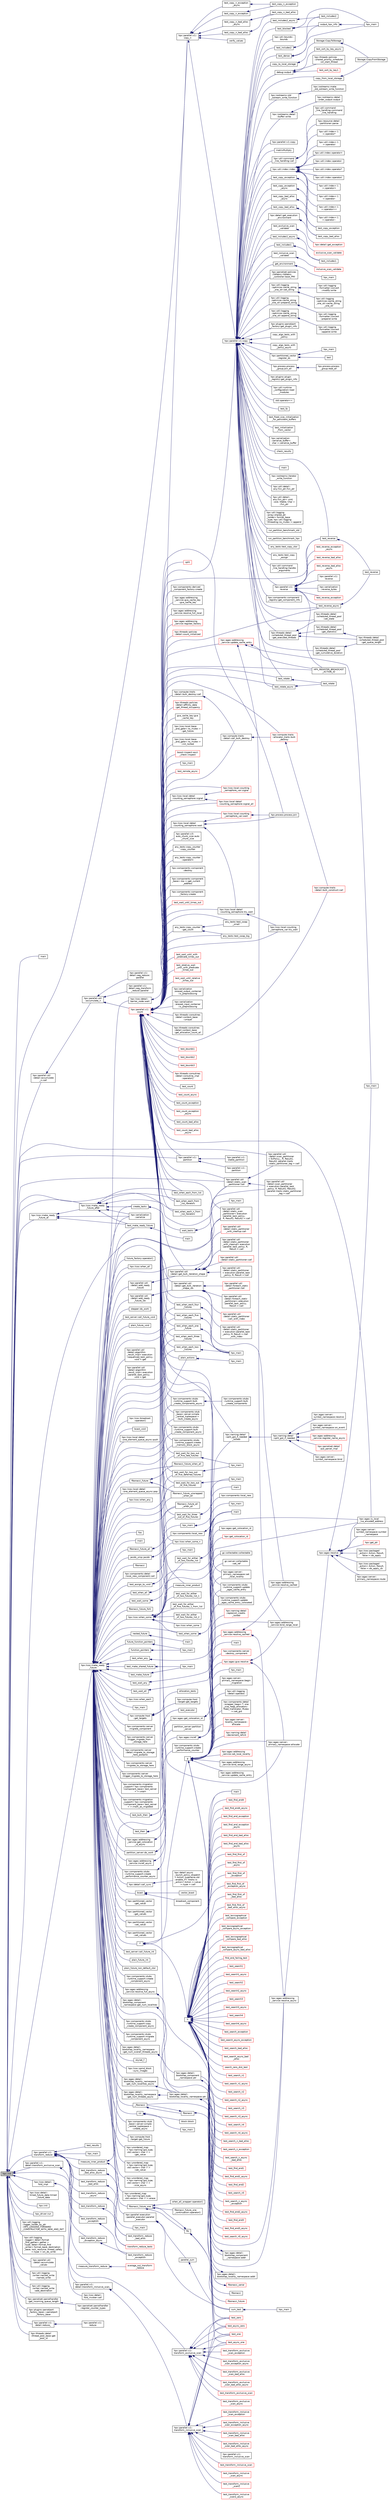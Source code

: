 digraph "hpx::init"
{
  edge [fontname="Helvetica",fontsize="10",labelfontname="Helvetica",labelfontsize="10"];
  node [fontname="Helvetica",fontsize="10",shape=record];
  rankdir="LR";
  Node12521 [label="hpx::init",height=0.2,width=0.4,color="black", fillcolor="grey75", style="filled", fontcolor="black"];
  Node12521 -> Node12522 [dir="back",color="midnightblue",fontsize="10",style="solid",fontname="Helvetica"];
  Node12522 [label="main",height=0.2,width=0.4,color="black", fillcolor="white", style="filled",URL="$d2/db1/1d__stencil__1_8cpp.html#a0ddf1224851353fc92bfbff6f499fa97"];
  Node12521 -> Node12523 [dir="back",color="midnightblue",fontsize="10",style="solid",fontname="Helvetica"];
  Node12523 [label="hpx::parallel::v1::\lcopy_n",height=0.2,width=0.4,color="black", fillcolor="white", style="filled",URL="$db/db9/namespacehpx_1_1parallel_1_1v1.html#a62b381b00123e950f7cd81ae9b16c4a6"];
  Node12523 -> Node12524 [dir="back",color="midnightblue",fontsize="10",style="solid",fontname="Helvetica"];
  Node12524 [label="hpx::parallel::v1::copy",height=0.2,width=0.4,color="black", fillcolor="white", style="filled",URL="$db/db9/namespacehpx_1_1parallel_1_1v1.html#a502f993845638113034b4a1629b7a3c7"];
  Node12524 -> Node12525 [dir="back",color="midnightblue",fontsize="10",style="solid",fontname="Helvetica"];
  Node12525 [label="hpx::util::detail::\lany::fxn_ptr::fxn_ptr",height=0.2,width=0.4,color="black", fillcolor="white", style="filled",URL="$d7/dcb/structhpx_1_1util_1_1detail_1_1any_1_1fxn__ptr.html#ac412cd5fb1858a7626b032904bfcc99d"];
  Node12524 -> Node12526 [dir="back",color="midnightblue",fontsize="10",style="solid",fontname="Helvetica"];
  Node12526 [label="hpx::util::detail::\lany::fxn_ptr\< void,\l void, Vtable, Char \>\l::fxn_ptr",height=0.2,width=0.4,color="black", fillcolor="white", style="filled",URL="$d4/dfd/structhpx_1_1util_1_1detail_1_1any_1_1fxn__ptr_3_01void_00_01void_00_01_vtable_00_01_char_01_4.html#a34b8b84c43fba3e9c96736494926ef9e"];
  Node12524 -> Node12527 [dir="back",color="midnightblue",fontsize="10",style="solid",fontname="Helvetica"];
  Node12527 [label="hpx::util::logging\l::array::shared_ptr\l_holder\< format_base\l_type, hpx::util::logging\l::threading::no_mutex \>::append",height=0.2,width=0.4,color="black", fillcolor="white", style="filled",URL="$d3/d8f/classhpx_1_1util_1_1logging_1_1array_1_1shared__ptr__holder.html#a048beba4280ba0e17bf9b63e48202479"];
  Node12524 -> Node12528 [dir="back",color="midnightblue",fontsize="10",style="solid",fontname="Helvetica"];
  Node12528 [label="run_partition_benchmark_std",height=0.2,width=0.4,color="black", fillcolor="white", style="filled",URL="$d9/d88/benchmark__partition_8cpp.html#a8587bbea477cabbc07fb8c0909fda4bf"];
  Node12524 -> Node12529 [dir="back",color="midnightblue",fontsize="10",style="solid",fontname="Helvetica"];
  Node12529 [label="run_partition_benchmark_hpx",height=0.2,width=0.4,color="black", fillcolor="white", style="filled",URL="$d9/d88/benchmark__partition_8cpp.html#a5c3c49868cd7a8f750c0d4d67d90501c"];
  Node12524 -> Node12530 [dir="back",color="midnightblue",fontsize="10",style="solid",fontname="Helvetica"];
  Node12530 [label="any_tests::test_copy_ctor",height=0.2,width=0.4,color="black", fillcolor="white", style="filled",URL="$de/db0/namespaceany__tests.html#a4d2963fdb2362116cd7576b469e16554"];
  Node12524 -> Node12531 [dir="back",color="midnightblue",fontsize="10",style="solid",fontname="Helvetica"];
  Node12531 [label="any_tests::test_copy\l_assign",height=0.2,width=0.4,color="black", fillcolor="white", style="filled",URL="$de/db0/namespaceany__tests.html#aedf0528c40685a62151d9d189d9478a8"];
  Node12524 -> Node12532 [dir="back",color="midnightblue",fontsize="10",style="solid",fontname="Helvetica"];
  Node12532 [label="hpx::iostreams::detail\l::buffer::write",height=0.2,width=0.4,color="black", fillcolor="white", style="filled",URL="$d0/d8a/structhpx_1_1iostreams_1_1detail_1_1buffer.html#a3806c1acdff428b6a80e01c3304b1320"];
  Node12532 -> Node12533 [dir="back",color="midnightblue",fontsize="10",style="solid",fontname="Helvetica"];
  Node12533 [label="hpx::iostreams::detail\l::order_output::output",height=0.2,width=0.4,color="black", fillcolor="white", style="filled",URL="$d8/d93/structhpx_1_1iostreams_1_1detail_1_1order__output.html#aa91d162ef08182ee688436517a0724c7"];
  Node12524 -> Node12534 [dir="back",color="midnightblue",fontsize="10",style="solid",fontname="Helvetica"];
  Node12534 [label="hpx::util::command\l_line_handling::handle\l_arguments",height=0.2,width=0.4,color="black", fillcolor="white", style="filled",URL="$d2/df0/structhpx_1_1util_1_1command__line__handling.html#a1aa8a009a61fe583bf8de6e144846eee"];
  Node12524 -> Node12535 [dir="back",color="midnightblue",fontsize="10",style="solid",fontname="Helvetica"];
  Node12535 [label="hpx::util::command\l_line_handling::call",height=0.2,width=0.4,color="black", fillcolor="white", style="filled",URL="$d2/df0/structhpx_1_1util_1_1command__line__handling.html#a88a7542cea910b1dcb77191654c3419e"];
  Node12535 -> Node12536 [dir="back",color="midnightblue",fontsize="10",style="solid",fontname="Helvetica"];
  Node12536 [label="hpx::util::command\l_line_handling::command\l_line_handling",height=0.2,width=0.4,color="black", fillcolor="white", style="filled",URL="$d2/df0/structhpx_1_1util_1_1command__line__handling.html#a41c8e4f57b82b9f0357d259c70d11527"];
  Node12535 -> Node12537 [dir="back",color="midnightblue",fontsize="10",style="solid",fontname="Helvetica"];
  Node12537 [label="hpx::resource::detail\l::partitioner::parse",height=0.2,width=0.4,color="black", fillcolor="white", style="filled",URL="$d0/dab/classhpx_1_1resource_1_1detail_1_1partitioner.html#a8319dd5018945e7d493f7a6d88a6ca02"];
  Node12524 -> Node12538 [dir="back",color="midnightblue",fontsize="10",style="solid",fontname="Helvetica"];
  Node12538 [label="hpx::components::component\l_registry::get_component_info",height=0.2,width=0.4,color="black", fillcolor="white", style="filled",URL="$de/da5/structhpx_1_1components_1_1component__registry.html#a12bb12c156afc3b514f5ae5aed45090f",tooltip="Return the ini-information for all contained components. "];
  Node12524 -> Node12539 [dir="back",color="midnightblue",fontsize="10",style="solid",fontname="Helvetica"];
  Node12539 [label="hpx::util::index::index",height=0.2,width=0.4,color="black", fillcolor="white", style="filled",URL="$de/d30/classhpx_1_1util_1_1index.html#abf882e9cdd8bf9d95b4faba144f9caed",tooltip="Effects: Zero-initializes each component. "];
  Node12539 -> Node12540 [dir="back",color="midnightblue",fontsize="10",style="solid",fontname="Helvetica"];
  Node12540 [label="hpx::util::index::operator+",height=0.2,width=0.4,color="black", fillcolor="white", style="filled",URL="$de/d30/classhpx_1_1util_1_1index.html#aa34af735cadc4d8a2b5692f4b412912e",tooltip="Returns: index<Rank>{*this} += rhs. "];
  Node12539 -> Node12541 [dir="back",color="midnightblue",fontsize="10",style="solid",fontname="Helvetica"];
  Node12541 [label="hpx::util::index::operator-",height=0.2,width=0.4,color="black", fillcolor="white", style="filled",URL="$de/d30/classhpx_1_1util_1_1index.html#af2673a8ee8f0a7d06b05aa0df21dd4fd",tooltip="Returns: index<Rank>{*this} -= rhs. "];
  Node12539 -> Node12542 [dir="back",color="midnightblue",fontsize="10",style="solid",fontname="Helvetica"];
  Node12542 [label="hpx::util::index::operator*",height=0.2,width=0.4,color="black", fillcolor="white", style="filled",URL="$de/d30/classhpx_1_1util_1_1index.html#a88b206e4eed810dfb3b2bc0946511fc1",tooltip="Returns: index<Rank>{*this} *= v. "];
  Node12539 -> Node12543 [dir="back",color="midnightblue",fontsize="10",style="solid",fontname="Helvetica"];
  Node12543 [label="hpx::util::index::operator/",height=0.2,width=0.4,color="black", fillcolor="white", style="filled",URL="$de/d30/classhpx_1_1util_1_1index.html#acd7ae8f549efa876966cf63fecef7bd6",tooltip="Returns: index<Rank>{*this} /= v. "];
  Node12539 -> Node12544 [dir="back",color="midnightblue",fontsize="10",style="solid",fontname="Helvetica"];
  Node12544 [label="hpx::util::index\< 1\l \>::operator+",height=0.2,width=0.4,color="black", fillcolor="white", style="filled",URL="$d5/d22/classhpx_1_1util_1_1index_3_011_01_4.html#ae39412c026f3104fa5ae68e39be44d36",tooltip="Returns: index<Rank>{*this} += rhs. "];
  Node12539 -> Node12545 [dir="back",color="midnightblue",fontsize="10",style="solid",fontname="Helvetica"];
  Node12545 [label="hpx::util::index\< 1\l \>::operator-",height=0.2,width=0.4,color="black", fillcolor="white", style="filled",URL="$d5/d22/classhpx_1_1util_1_1index_3_011_01_4.html#addbab11e083426c0fb78a18934335abf",tooltip="Returns: index<Rank>{*this} -= rhs. "];
  Node12539 -> Node12546 [dir="back",color="midnightblue",fontsize="10",style="solid",fontname="Helvetica"];
  Node12546 [label="hpx::util::index\< 1\l \>::operator++",height=0.2,width=0.4,color="black", fillcolor="white", style="filled",URL="$d5/d22/classhpx_1_1util_1_1index_3_011_01_4.html#aec7d69c870cafa096c629a0a9e7503ad"];
  Node12539 -> Node12547 [dir="back",color="midnightblue",fontsize="10",style="solid",fontname="Helvetica"];
  Node12547 [label="hpx::util::index\< 1\l \>::operator--",height=0.2,width=0.4,color="black", fillcolor="white", style="filled",URL="$d5/d22/classhpx_1_1util_1_1index_3_011_01_4.html#a1f14fc3ee6db184107e5d112e03dd6f7"];
  Node12539 -> Node12548 [dir="back",color="midnightblue",fontsize="10",style="solid",fontname="Helvetica"];
  Node12548 [label="hpx::util::index\< 1\l \>::operator*",height=0.2,width=0.4,color="black", fillcolor="white", style="filled",URL="$d5/d22/classhpx_1_1util_1_1index_3_011_01_4.html#a32f4ab025e08253ba6acf9351b1694da",tooltip="Returns: index<Rank>{*this} *= v. "];
  Node12539 -> Node12549 [dir="back",color="midnightblue",fontsize="10",style="solid",fontname="Helvetica"];
  Node12549 [label="hpx::util::index\< 1\l \>::operator/",height=0.2,width=0.4,color="black", fillcolor="white", style="filled",URL="$d5/d22/classhpx_1_1util_1_1index_3_011_01_4.html#a3d225d331fb3d8dc8fcb9e760c9518d9",tooltip="Returns: index<Rank>{*this} /= v. "];
  Node12524 -> Node12550 [dir="back",color="midnightblue",fontsize="10",style="solid",fontname="Helvetica"];
  Node12550 [label="hpx::util::bounds::\lbounds",height=0.2,width=0.4,color="black", fillcolor="white", style="filled",URL="$d4/d1b/classhpx_1_1util_1_1bounds.html#a601f156f60c6e659628f03d389770fe7",tooltip="Effects: Zero-initializes each component. "];
  Node12524 -> Node12551 [dir="back",color="midnightblue",fontsize="10",style="solid",fontname="Helvetica"];
  Node12551 [label="test_copy_exception",height=0.2,width=0.4,color="black", fillcolor="white", style="filled",URL="$d9/d54/copy_8cpp.html#a8ffc3bbb8c0f16b653e0f5c7cc243f21"];
  Node12551 -> Node12552 [dir="back",color="midnightblue",fontsize="10",style="solid",fontname="Helvetica"];
  Node12552 [label="test_copy_exception",height=0.2,width=0.4,color="black", fillcolor="white", style="filled",URL="$d9/d54/copy_8cpp.html#af7fb37549a32793d916e9bad873d5813"];
  Node12524 -> Node12553 [dir="back",color="midnightblue",fontsize="10",style="solid",fontname="Helvetica"];
  Node12553 [label="test_copy_exception\l_async",height=0.2,width=0.4,color="black", fillcolor="white", style="filled",URL="$d9/d54/copy_8cpp.html#a975f6058b2ad575758bb9c1b54a1c464"];
  Node12553 -> Node12552 [dir="back",color="midnightblue",fontsize="10",style="solid",fontname="Helvetica"];
  Node12524 -> Node12554 [dir="back",color="midnightblue",fontsize="10",style="solid",fontname="Helvetica"];
  Node12554 [label="test_copy_bad_alloc",height=0.2,width=0.4,color="black", fillcolor="white", style="filled",URL="$d9/d54/copy_8cpp.html#a4c5374392b9ae4528dc31288a3a45d20"];
  Node12554 -> Node12555 [dir="back",color="midnightblue",fontsize="10",style="solid",fontname="Helvetica"];
  Node12555 [label="test_copy_bad_alloc",height=0.2,width=0.4,color="black", fillcolor="white", style="filled",URL="$d9/d54/copy_8cpp.html#aedcfd9653ff5c789744b7fa97fdf2823"];
  Node12524 -> Node12556 [dir="back",color="midnightblue",fontsize="10",style="solid",fontname="Helvetica"];
  Node12556 [label="test_copy_bad_alloc\l_async",height=0.2,width=0.4,color="black", fillcolor="white", style="filled",URL="$d9/d54/copy_8cpp.html#aae3d66abea479b770899329ccb071715"];
  Node12556 -> Node12555 [dir="back",color="midnightblue",fontsize="10",style="solid",fontname="Helvetica"];
  Node12524 -> Node12557 [dir="back",color="midnightblue",fontsize="10",style="solid",fontname="Helvetica"];
  Node12557 [label="hpx::parallel::v1::copy",height=0.2,width=0.4,color="black", fillcolor="white", style="filled",URL="$db/db9/namespacehpx_1_1parallel_1_1v1.html#acbc0b8406e3e0e109cbbae1ba799520f"];
  Node12524 -> Node12558 [dir="back",color="midnightblue",fontsize="10",style="solid",fontname="Helvetica"];
  Node12558 [label="matrixMultiply",height=0.2,width=0.4,color="black", fillcolor="white", style="filled",URL="$dd/d84/cublas__matmul_8cpp.html#aa067c394898cc546b800722bc5eae6ee"];
  Node12524 -> Node12559 [dir="back",color="midnightblue",fontsize="10",style="solid",fontname="Helvetica"];
  Node12559 [label="hpx::detail::get_execution\l_environment",height=0.2,width=0.4,color="black", fillcolor="white", style="filled",URL="$d5/dbe/namespacehpx_1_1detail.html#a3e32a0565372de65928b1a495a4e9d2b"];
  Node12559 -> Node12560 [dir="back",color="midnightblue",fontsize="10",style="solid",fontname="Helvetica"];
  Node12560 [label="hpx::detail::get_exception",height=0.2,width=0.4,color="red", fillcolor="white", style="filled",URL="$d5/dbe/namespacehpx_1_1detail.html#a9bc870a59e82a707b66f801d11a31524"];
  Node12524 -> Node12564 [dir="back",color="midnightblue",fontsize="10",style="solid",fontname="Helvetica"];
  Node12564 [label="test_exclusive_scan\l_validate",height=0.2,width=0.4,color="black", fillcolor="white", style="filled",URL="$df/d8d/exclusive__scan__validate_8cpp.html#a3ad0827210ccbc9a0b7c3f7082df3661"];
  Node12564 -> Node12565 [dir="back",color="midnightblue",fontsize="10",style="solid",fontname="Helvetica"];
  Node12565 [label="exclusive_scan_validate",height=0.2,width=0.4,color="red", fillcolor="white", style="filled",URL="$df/d8d/exclusive__scan__validate_8cpp.html#a3178f79cb25796b61aa07c085078a217"];
  Node12524 -> Node12567 [dir="back",color="midnightblue",fontsize="10",style="solid",fontname="Helvetica"];
  Node12567 [label="test_includes1",height=0.2,width=0.4,color="black", fillcolor="white", style="filled",URL="$dc/d10/includes_8cpp.html#ac9a328bca1819c3cf102403b9e78af4d"];
  Node12567 -> Node12568 [dir="back",color="midnightblue",fontsize="10",style="solid",fontname="Helvetica"];
  Node12568 [label="test_includes1",height=0.2,width=0.4,color="black", fillcolor="white", style="filled",URL="$dc/d10/includes_8cpp.html#a6d101b4dd9e1eda799b990378346277a"];
  Node12524 -> Node12569 [dir="back",color="midnightblue",fontsize="10",style="solid",fontname="Helvetica"];
  Node12569 [label="test_includes1_async",height=0.2,width=0.4,color="black", fillcolor="white", style="filled",URL="$dc/d10/includes_8cpp.html#a54dad366ee0ed5b7f40cb5bf2eb78c8b"];
  Node12569 -> Node12568 [dir="back",color="midnightblue",fontsize="10",style="solid",fontname="Helvetica"];
  Node12524 -> Node12570 [dir="back",color="midnightblue",fontsize="10",style="solid",fontname="Helvetica"];
  Node12570 [label="test_includes2",height=0.2,width=0.4,color="black", fillcolor="white", style="filled",URL="$dc/d10/includes_8cpp.html#aa28131ce41bfe9d6f55063ecaaa95d0b"];
  Node12570 -> Node12571 [dir="back",color="midnightblue",fontsize="10",style="solid",fontname="Helvetica"];
  Node12571 [label="test_includes2",height=0.2,width=0.4,color="black", fillcolor="white", style="filled",URL="$dc/d10/includes_8cpp.html#a094e019ec3ea270d55f1b58f7e08cfd0"];
  Node12524 -> Node12572 [dir="back",color="midnightblue",fontsize="10",style="solid",fontname="Helvetica"];
  Node12572 [label="test_includes2_async",height=0.2,width=0.4,color="black", fillcolor="white", style="filled",URL="$dc/d10/includes_8cpp.html#a74f23df4b3d3dfced1942f74518c545e"];
  Node12572 -> Node12571 [dir="back",color="midnightblue",fontsize="10",style="solid",fontname="Helvetica"];
  Node12524 -> Node12573 [dir="back",color="midnightblue",fontsize="10",style="solid",fontname="Helvetica"];
  Node12573 [label="test_inclusive_scan\l_validate",height=0.2,width=0.4,color="black", fillcolor="white", style="filled",URL="$d1/d1e/inclusive__scan__tests_8hpp.html#a2576aec37ed584e4e707efc8e894d04f"];
  Node12573 -> Node12574 [dir="back",color="midnightblue",fontsize="10",style="solid",fontname="Helvetica"];
  Node12574 [label="inclusive_scan_validate",height=0.2,width=0.4,color="red", fillcolor="white", style="filled",URL="$d4/d31/inclusive__scan_8cpp.html#ac12e0974d9a242534d53315ebffcf4ea"];
  Node12524 -> Node12576 [dir="back",color="midnightblue",fontsize="10",style="solid",fontname="Helvetica"];
  Node12576 [label="get_environment",height=0.2,width=0.4,color="black", fillcolor="white", style="filled",URL="$df/ddc/launch__process_8cpp.html#a0cf78c7984634501049f3dc46fd28d69"];
  Node12576 -> Node12577 [dir="back",color="midnightblue",fontsize="10",style="solid",fontname="Helvetica"];
  Node12577 [label="hpx_main",height=0.2,width=0.4,color="black", fillcolor="white", style="filled",URL="$df/ddc/launch__process_8cpp.html#a4ca51ec94fa82421fc621b58eef7b01c"];
  Node12524 -> Node12578 [dir="back",color="midnightblue",fontsize="10",style="solid",fontname="Helvetica"];
  Node12578 [label="hpx::parcelset::policies\l::libfabric::libfabric\l_controller::boot_PMI",height=0.2,width=0.4,color="black", fillcolor="white", style="filled",URL="$db/d9f/classhpx_1_1parcelset_1_1policies_1_1libfabric_1_1libfabric__controller.html#a8107a3c0779afb2b6f59b6f2d7fed085"];
  Node12524 -> Node12579 [dir="back",color="midnightblue",fontsize="10",style="solid",fontname="Helvetica"];
  Node12579 [label="copy_to_local_storage",height=0.2,width=0.4,color="black", fillcolor="white", style="filled",URL="$db/daa/network__storage_8cpp.html#a4a30e53cccd72e7de949feb0415f8d20"];
  Node12579 -> Node12580 [dir="back",color="midnightblue",fontsize="10",style="solid",fontname="Helvetica"];
  Node12580 [label="Storage::CopyToStorage",height=0.2,width=0.4,color="black", fillcolor="white", style="filled",URL="$db/dd5/namespace_storage.html#a67db530df57f7b0d41ea9afcaac8946c"];
  Node12580 -> Node12581 [dir="back",color="midnightblue",fontsize="10",style="solid",fontname="Helvetica"];
  Node12581 [label="Storage::CopyFromStorage",height=0.2,width=0.4,color="black", fillcolor="white", style="filled",URL="$db/dd5/namespace_storage.html#afc22ee9d2a21b6e473f85bb8b98c93b0"];
  Node12524 -> Node12582 [dir="back",color="midnightblue",fontsize="10",style="solid",fontname="Helvetica"];
  Node12582 [label="copy_from_local_storage",height=0.2,width=0.4,color="black", fillcolor="white", style="filled",URL="$db/daa/network__storage_8cpp.html#a6abda1483818c08b41b9b2eeb5d974a3"];
  Node12582 -> Node12581 [dir="back",color="midnightblue",fontsize="10",style="solid",fontname="Helvetica"];
  Node12524 -> Node12583 [dir="back",color="midnightblue",fontsize="10",style="solid",fontname="Helvetica"];
  Node12583 [label="hpx::util::logging\l::optimize::cache_string\l_one_str::set_string",height=0.2,width=0.4,color="black", fillcolor="white", style="filled",URL="$d2/df1/structhpx_1_1util_1_1logging_1_1optimize_1_1cache__string__one__str.html#a68a6011976ebbb742364cbdcbbad654c"];
  Node12583 -> Node12584 [dir="back",color="midnightblue",fontsize="10",style="solid",fontname="Helvetica"];
  Node12584 [label="hpx::util::logging\l::formatter::convert\l::modify::write",height=0.2,width=0.4,color="black", fillcolor="white", style="filled",URL="$df/d5f/namespacehpx_1_1util_1_1logging_1_1formatter_1_1convert_1_1modify.html#a7c07f6847ab66deacc9a8f568981251f"];
  Node12583 -> Node12585 [dir="back",color="midnightblue",fontsize="10",style="solid",fontname="Helvetica"];
  Node12585 [label="hpx::util::logging\l::optimize::cache_string\l_one_str::cache_string\l_one_str",height=0.2,width=0.4,color="black", fillcolor="white", style="filled",URL="$d2/df1/structhpx_1_1util_1_1logging_1_1optimize_1_1cache__string__one__str.html#acb8b3a32a98895381f06c406f4c0f923"];
  Node12524 -> Node12586 [dir="back",color="midnightblue",fontsize="10",style="solid",fontname="Helvetica"];
  Node12586 [label="hpx::util::logging\l::optimize::cache_string\l_one_str::prepend_string",height=0.2,width=0.4,color="black", fillcolor="white", style="filled",URL="$d2/df1/structhpx_1_1util_1_1logging_1_1optimize_1_1cache__string__one__str.html#ac65d8bb47cd38308b999f665ec8e743f"];
  Node12586 -> Node12587 [dir="back",color="midnightblue",fontsize="10",style="solid",fontname="Helvetica"];
  Node12587 [label="hpx::util::logging\l::formatter::convert\l::prepend::write",height=0.2,width=0.4,color="black", fillcolor="white", style="filled",URL="$de/d08/namespacehpx_1_1util_1_1logging_1_1formatter_1_1convert_1_1prepend.html#a9d1f7a8714138e4c036db67efa8a84ef"];
  Node12524 -> Node12588 [dir="back",color="midnightblue",fontsize="10",style="solid",fontname="Helvetica"];
  Node12588 [label="hpx::util::logging\l::optimize::cache_string\l_one_str::append_string",height=0.2,width=0.4,color="black", fillcolor="white", style="filled",URL="$d2/df1/structhpx_1_1util_1_1logging_1_1optimize_1_1cache__string__one__str.html#aa454ed031c9577ea72be70dc9db7fb0e"];
  Node12588 -> Node12589 [dir="back",color="midnightblue",fontsize="10",style="solid",fontname="Helvetica"];
  Node12589 [label="hpx::util::logging\l::formatter::convert\l::append::write",height=0.2,width=0.4,color="black", fillcolor="white", style="filled",URL="$da/d97/namespacehpx_1_1util_1_1logging_1_1formatter_1_1convert_1_1append.html#a4b983567f53121b8e642d2b68e4b56d7"];
  Node12524 -> Node12590 [dir="back",color="midnightblue",fontsize="10",style="solid",fontname="Helvetica"];
  Node12590 [label="hpx::plugins::parcelport\l_factory::get_plugin_info",height=0.2,width=0.4,color="black", fillcolor="white", style="filled",URL="$d2/d50/structhpx_1_1plugins_1_1parcelport__factory.html#ae0bfc9ba44b48f0fab21ce8ad91f98aa"];
  Node12524 -> Node12591 [dir="back",color="midnightblue",fontsize="10",style="solid",fontname="Helvetica"];
  Node12591 [label="copy_algo_tests_with\l_policy",height=0.2,width=0.4,color="black", fillcolor="white", style="filled",URL="$d9/d91/partitioned__vector__copy_8cpp.html#ae0e3f9d05350442941fbd4339e31e6be"];
  Node12524 -> Node12592 [dir="back",color="midnightblue",fontsize="10",style="solid",fontname="Helvetica"];
  Node12592 [label="copy_algo_tests_with\l_policy_async",height=0.2,width=0.4,color="black", fillcolor="white", style="filled",URL="$d9/d91/partitioned__vector__copy_8cpp.html#a2a8bfcd77f2b6d1bef69bbfcd08f2ca3"];
  Node12524 -> Node12593 [dir="back",color="midnightblue",fontsize="10",style="solid",fontname="Helvetica"];
  Node12593 [label="hpx::partitioned_vector\l::register_as",height=0.2,width=0.4,color="black", fillcolor="white", style="filled",URL="$d1/d60/classhpx_1_1partitioned__vector.html#aa5bc9806884a016563badd3631acba76"];
  Node12593 -> Node12594 [dir="back",color="midnightblue",fontsize="10",style="solid",fontname="Helvetica"];
  Node12594 [label="hpx_main",height=0.2,width=0.4,color="black", fillcolor="white", style="filled",URL="$db/d7c/partitioned__vector__spmd__foreach_8cpp.html#a4ca51ec94fa82421fc621b58eef7b01c"];
  Node12593 -> Node12595 [dir="back",color="midnightblue",fontsize="10",style="solid",fontname="Helvetica"];
  Node12595 [label="test",height=0.2,width=0.4,color="black", fillcolor="white", style="filled",URL="$dd/dc9/serialization__partitioned__vector_8cpp.html#ad31f39df04713d49dcb2ed6f9ec4c77b"];
  Node12524 -> Node12596 [dir="back",color="midnightblue",fontsize="10",style="solid",fontname="Helvetica"];
  Node12596 [label="hpx::plugins::plugin\l_registry::get_plugin_info",height=0.2,width=0.4,color="black", fillcolor="white", style="filled",URL="$d2/d92/structhpx_1_1plugins_1_1plugin__registry.html#ac91702c64cc8940454562390d79e341f",tooltip="Return the ini-information for all contained components. "];
  Node12524 -> Node12597 [dir="back",color="midnightblue",fontsize="10",style="solid",fontname="Helvetica"];
  Node12597 [label="hpx.process.process\l_group.join_all",height=0.2,width=0.4,color="black", fillcolor="white", style="filled",URL="$d5/d67/classhpx_1_1process_1_1process__group.html#adcfb796ea57830ecf0c854f89e10f7b0"];
  Node12597 -> Node12598 [dir="back",color="midnightblue",fontsize="10",style="solid",fontname="Helvetica"];
  Node12598 [label="hpx.process.process\l_group.read_all",height=0.2,width=0.4,color="black", fillcolor="white", style="filled",URL="$d5/d67/classhpx_1_1process_1_1process__group.html#a9250808f2c832dbcce173126d1df9106"];
  Node12524 -> Node12599 [dir="back",color="midnightblue",fontsize="10",style="solid",fontname="Helvetica"];
  Node12599 [label="test_reverse",height=0.2,width=0.4,color="black", fillcolor="white", style="filled",URL="$d8/dc4/reverse_8cpp.html#a698a7dfc93bebfd1903e9279d728b478"];
  Node12599 -> Node12600 [dir="back",color="midnightblue",fontsize="10",style="solid",fontname="Helvetica"];
  Node12600 [label="test_reverse",height=0.2,width=0.4,color="black", fillcolor="white", style="filled",URL="$d8/dc4/reverse_8cpp.html#af8ceb06646276dda271ee75fb9cb1330"];
  Node12524 -> Node12601 [dir="back",color="midnightblue",fontsize="10",style="solid",fontname="Helvetica"];
  Node12601 [label="test_reverse_async",height=0.2,width=0.4,color="black", fillcolor="white", style="filled",URL="$d8/dc4/reverse_8cpp.html#a98d04b1d1b66041667a0b108cb75bd94"];
  Node12601 -> Node12600 [dir="back",color="midnightblue",fontsize="10",style="solid",fontname="Helvetica"];
  Node12524 -> Node12602 [dir="back",color="midnightblue",fontsize="10",style="solid",fontname="Helvetica"];
  Node12602 [label="hpx::parallel::v1::\lreverse",height=0.2,width=0.4,color="black", fillcolor="white", style="filled",URL="$db/db9/namespacehpx_1_1parallel_1_1v1.html#a6bbf1266e4c8218912dd6b0f4e45af81"];
  Node12602 -> Node12603 [dir="back",color="midnightblue",fontsize="10",style="solid",fontname="Helvetica"];
  Node12603 [label="hpx::serialization\l::reverse_bytes",height=0.2,width=0.4,color="black", fillcolor="white", style="filled",URL="$d5/d3c/namespacehpx_1_1serialization.html#a8f011ebc83a6d30da709e16b0cb73d01"];
  Node12602 -> Node12599 [dir="back",color="midnightblue",fontsize="10",style="solid",fontname="Helvetica"];
  Node12602 -> Node12601 [dir="back",color="midnightblue",fontsize="10",style="solid",fontname="Helvetica"];
  Node12602 -> Node12604 [dir="back",color="midnightblue",fontsize="10",style="solid",fontname="Helvetica"];
  Node12604 [label="test_reverse_exception",height=0.2,width=0.4,color="red", fillcolor="white", style="filled",URL="$d8/dc4/reverse_8cpp.html#a3fc488f688ffcc2638e75651d05ce0a1"];
  Node12602 -> Node12606 [dir="back",color="midnightblue",fontsize="10",style="solid",fontname="Helvetica"];
  Node12606 [label="test_reverse_exception\l_async",height=0.2,width=0.4,color="red", fillcolor="white", style="filled",URL="$d8/dc4/reverse_8cpp.html#aa1ef542757feafa7771fd3a91fad9ec3"];
  Node12602 -> Node12607 [dir="back",color="midnightblue",fontsize="10",style="solid",fontname="Helvetica"];
  Node12607 [label="test_reverse_bad_alloc",height=0.2,width=0.4,color="red", fillcolor="white", style="filled",URL="$d8/dc4/reverse_8cpp.html#a40fe535807d02cbe5ca07115a9136645"];
  Node12602 -> Node12609 [dir="back",color="midnightblue",fontsize="10",style="solid",fontname="Helvetica"];
  Node12609 [label="test_reverse_bad_alloc\l_async",height=0.2,width=0.4,color="red", fillcolor="white", style="filled",URL="$d8/dc4/reverse_8cpp.html#ae0154bff33a98454ffa3b43769b3947c"];
  Node12602 -> Node12610 [dir="back",color="midnightblue",fontsize="10",style="solid",fontname="Helvetica"];
  Node12610 [label="hpx::parallel::v1::\lreverse",height=0.2,width=0.4,color="black", fillcolor="white", style="filled",URL="$db/db9/namespacehpx_1_1parallel_1_1v1.html#add542518419ae02ebf254281b2f6b467"];
  Node12602 -> Node12611 [dir="back",color="midnightblue",fontsize="10",style="solid",fontname="Helvetica"];
  Node12611 [label="HPX_REGISTER_BROADCAST\l_ACTION_ID",height=0.2,width=0.4,color="black", fillcolor="white", style="filled",URL="$de/d5c/runtime__support__server_8cpp.html#a2c7fd60adfab122ae67b173ad73fc706"];
  Node12524 -> Node12612 [dir="back",color="midnightblue",fontsize="10",style="solid",fontname="Helvetica"];
  Node12612 [label="test_rotate",height=0.2,width=0.4,color="black", fillcolor="white", style="filled",URL="$d7/d5d/rotate_8cpp.html#ab8a8520d8bdef3f9022bc5377426d949"];
  Node12612 -> Node12613 [dir="back",color="midnightblue",fontsize="10",style="solid",fontname="Helvetica"];
  Node12613 [label="test_rotate",height=0.2,width=0.4,color="black", fillcolor="white", style="filled",URL="$d7/d5d/rotate_8cpp.html#ae9e7ca0d224acd1e52ac006b1b1249e6"];
  Node12524 -> Node12614 [dir="back",color="midnightblue",fontsize="10",style="solid",fontname="Helvetica"];
  Node12614 [label="test_rotate_async",height=0.2,width=0.4,color="black", fillcolor="white", style="filled",URL="$d7/d5d/rotate_8cpp.html#ae3e37eb13d1c555e7ec861e99599cecb"];
  Node12614 -> Node12613 [dir="back",color="midnightblue",fontsize="10",style="solid",fontname="Helvetica"];
  Node12524 -> Node12615 [dir="back",color="midnightblue",fontsize="10",style="solid",fontname="Helvetica"];
  Node12615 [label="hpx::util::runtime\l_configuration::load\l_modules",height=0.2,width=0.4,color="black", fillcolor="white", style="filled",URL="$d8/d70/classhpx_1_1util_1_1runtime__configuration.html#a684c450613a1e9286639e43b793a07ce"];
  Node12524 -> Node12616 [dir="back",color="midnightblue",fontsize="10",style="solid",fontname="Helvetica"];
  Node12616 [label="hpx::threads::detail\l::scheduled_thread_pool\l::set_state",height=0.2,width=0.4,color="black", fillcolor="white", style="filled",URL="$d2/df7/classhpx_1_1threads_1_1detail_1_1scheduled__thread__pool.html#a4c5c2e57730a788a22926759bcc07972"];
  Node12524 -> Node12617 [dir="back",color="midnightblue",fontsize="10",style="solid",fontname="Helvetica"];
  Node12617 [label="hpx::threads::detail\l::scheduled_thread_pool\l::get_executed_threads",height=0.2,width=0.4,color="black", fillcolor="white", style="filled",URL="$d2/df7/classhpx_1_1threads_1_1detail_1_1scheduled__thread__pool.html#a752993760499d1faf511432e3230620a"];
  Node12617 -> Node12618 [dir="back",color="midnightblue",fontsize="10",style="solid",fontname="Helvetica"];
  Node12618 [label="hpx::threads::detail\l::scheduled_thread_pool\l::get_queue_length",height=0.2,width=0.4,color="black", fillcolor="white", style="filled",URL="$d2/df7/classhpx_1_1threads_1_1detail_1_1scheduled__thread__pool.html#a2f281765fae56e182a978b907c75f1ca"];
  Node12617 -> Node12616 [dir="back",color="midnightblue",fontsize="10",style="solid",fontname="Helvetica"];
  Node12617 -> Node12619 [dir="back",color="midnightblue",fontsize="10",style="solid",fontname="Helvetica"];
  Node12619 [label="hpx::threads::detail\l::scheduled_thread_pool\l::get_statistics",height=0.2,width=0.4,color="black", fillcolor="white", style="filled",URL="$d2/df7/classhpx_1_1threads_1_1detail_1_1scheduled__thread__pool.html#af2dcb72d2af1ae8d518295a975531b21"];
  Node12619 -> Node12618 [dir="back",color="midnightblue",fontsize="10",style="solid",fontname="Helvetica"];
  Node12524 -> Node12620 [dir="back",color="midnightblue",fontsize="10",style="solid",fontname="Helvetica"];
  Node12620 [label="hpx::threads::detail\l::scheduled_thread_pool\l::get_cumulative_duration",height=0.2,width=0.4,color="black", fillcolor="white", style="filled",URL="$d2/df7/classhpx_1_1threads_1_1detail_1_1scheduled__thread__pool.html#a8d4a988d98693b637a1591ecbc404721"];
  Node12620 -> Node12618 [dir="back",color="midnightblue",fontsize="10",style="solid",fontname="Helvetica"];
  Node12524 -> Node12621 [dir="back",color="midnightblue",fontsize="10",style="solid",fontname="Helvetica"];
  Node12621 [label="std::operator\<\<",height=0.2,width=0.4,color="black", fillcolor="white", style="filled",URL="$d8/dcc/namespacestd.html#a7b26db8bc46202080a4c579d92a9013a"];
  Node12524 -> Node12622 [dir="back",color="midnightblue",fontsize="10",style="solid",fontname="Helvetica"];
  Node12622 [label="test_fp",height=0.2,width=0.4,color="black", fillcolor="white", style="filled",URL="$d8/d4f/serialization__unordered__map_8cpp.html#a1562c7873e81687d6bf131c9993a198d"];
  Node12524 -> Node12623 [dir="back",color="midnightblue",fontsize="10",style="solid",fontname="Helvetica"];
  Node12623 [label="test_fixed_size_initialization\l_for_persistent_buffers",height=0.2,width=0.4,color="black", fillcolor="white", style="filled",URL="$d1/d00/serialize__buffer_8cpp.html#abe9b6b9d0e6120127310acff16e660e4"];
  Node12524 -> Node12624 [dir="back",color="midnightblue",fontsize="10",style="solid",fontname="Helvetica"];
  Node12624 [label="test_initialization\l_from_vector",height=0.2,width=0.4,color="black", fillcolor="white", style="filled",URL="$d1/d00/serialize__buffer_8cpp.html#a7c7ba2950fb1f3ce99c5a169b38ecbc6"];
  Node12524 -> Node12625 [dir="back",color="midnightblue",fontsize="10",style="solid",fontname="Helvetica"];
  Node12625 [label="hpx::serialization\l::serialize_buffer\<\l char \>::serialize_buffer",height=0.2,width=0.4,color="black", fillcolor="white", style="filled",URL="$dd/d44/classhpx_1_1serialization_1_1serialize__buffer.html#a02f6fb2c4b1df266d4efadea9db6c959"];
  Node12524 -> Node12626 [dir="back",color="midnightblue",fontsize="10",style="solid",fontname="Helvetica"];
  Node12626 [label="debug::output",height=0.2,width=0.4,color="black", fillcolor="white", style="filled",URL="$d2/dde/namespacedebug.html#abf30712c4e5a6ef52e7161d55681751f"];
  Node12626 -> Node12627 [dir="back",color="midnightblue",fontsize="10",style="solid",fontname="Helvetica"];
  Node12627 [label="hpx::threads::policies\l::shared_priority_scheduler\l::on_start_thread",height=0.2,width=0.4,color="black", fillcolor="white", style="filled",URL="$d8/d52/classhpx_1_1threads_1_1policies_1_1shared__priority__scheduler.html#a6b50d46539ac974cbe2706f56c2fbc3f"];
  Node12626 -> Node12628 [dir="back",color="midnightblue",fontsize="10",style="solid",fontname="Helvetica"];
  Node12628 [label="test_sort_by_key1",height=0.2,width=0.4,color="red", fillcolor="white", style="filled",URL="$df/daa/sort__by__key_8cpp.html#a8652239ac3ed0857d7ab6d8a87ee38d5"];
  Node12626 -> Node12630 [dir="back",color="midnightblue",fontsize="10",style="solid",fontname="Helvetica"];
  Node12630 [label="test_sort_by_key_async",height=0.2,width=0.4,color="black", fillcolor="white", style="filled",URL="$df/daa/sort__by__key_8cpp.html#ac09b80a6ff7103516379f571e4f168ce"];
  Node12524 -> Node12631 [dir="back",color="midnightblue",fontsize="10",style="solid",fontname="Helvetica"];
  Node12631 [label="check_results",height=0.2,width=0.4,color="black", fillcolor="white", style="filled",URL="$da/d5f/stream_8cpp.html#a35f01bec8b4f294117e3760cc2239993"];
  Node12524 -> Node12632 [dir="back",color="midnightblue",fontsize="10",style="solid",fontname="Helvetica"];
  Node12632 [label="test_dense",height=0.2,width=0.4,color="black", fillcolor="white", style="filled",URL="$d5/d98/tests_8hh.html#afc18472d3b5d5c43c321bab65a841aec"];
  Node12632 -> Node12633 [dir="back",color="midnightblue",fontsize="10",style="solid",fontname="Helvetica"];
  Node12633 [label="output_hpx_info",height=0.2,width=0.4,color="black", fillcolor="white", style="filled",URL="$d9/d0f/main_8cc.html#a22d5612b13072491f3de2340527ce19f"];
  Node12633 -> Node12634 [dir="back",color="midnightblue",fontsize="10",style="solid",fontname="Helvetica"];
  Node12634 [label="hpx_main",height=0.2,width=0.4,color="black", fillcolor="white", style="filled",URL="$d9/d0f/main_8cc.html#a344a9bb316c276641af2d061a2558c97"];
  Node12632 -> Node12634 [dir="back",color="midnightblue",fontsize="10",style="solid",fontname="Helvetica"];
  Node12524 -> Node12635 [dir="back",color="midnightblue",fontsize="10",style="solid",fontname="Helvetica"];
  Node12635 [label="test_blocked",height=0.2,width=0.4,color="black", fillcolor="white", style="filled",URL="$d5/d98/tests_8hh.html#a0dc326736d80613005e0cd8046735b9e"];
  Node12635 -> Node12633 [dir="back",color="midnightblue",fontsize="10",style="solid",fontname="Helvetica"];
  Node12635 -> Node12634 [dir="back",color="midnightblue",fontsize="10",style="solid",fontname="Helvetica"];
  Node12524 -> Node12636 [dir="back",color="midnightblue",fontsize="10",style="solid",fontname="Helvetica"];
  Node12636 [label="main",height=0.2,width=0.4,color="black", fillcolor="white", style="filled",URL="$dd/d98/transform__iterator2_8cpp.html#ae66f6b31b5ad750f1fe042a706a4e3d4"];
  Node12524 -> Node12637 [dir="back",color="midnightblue",fontsize="10",style="solid",fontname="Helvetica"];
  Node12637 [label="hpx::iostreams::iterator\l_write_function",height=0.2,width=0.4,color="black", fillcolor="white", style="filled",URL="$dd/d1d/namespacehpx_1_1iostreams.html#a1168c74b2882f91d7bfe07df782a84b1"];
  Node12524 -> Node12638 [dir="back",color="midnightblue",fontsize="10",style="solid",fontname="Helvetica"];
  Node12638 [label="hpx::iostreams::std\l_ostream_write_function",height=0.2,width=0.4,color="black", fillcolor="white", style="filled",URL="$dd/d1d/namespacehpx_1_1iostreams.html#a370c267b7f506c4627590a921b3e604b"];
  Node12638 -> Node12639 [dir="back",color="midnightblue",fontsize="10",style="solid",fontname="Helvetica"];
  Node12639 [label="hpx::iostreams::make\l_std_ostream_write_function",height=0.2,width=0.4,color="black", fillcolor="white", style="filled",URL="$dd/d1d/namespacehpx_1_1iostreams.html#a19f825d7b333e84e41c922199d7f6af1"];
  Node12523 -> Node12640 [dir="back",color="midnightblue",fontsize="10",style="solid",fontname="Helvetica"];
  Node12640 [label="test_copy_n_exception",height=0.2,width=0.4,color="black", fillcolor="white", style="filled",URL="$d3/d44/copyn_8cpp.html#abe4e05d78a05b84674e56fe6c39fca90"];
  Node12640 -> Node12641 [dir="back",color="midnightblue",fontsize="10",style="solid",fontname="Helvetica"];
  Node12641 [label="test_copy_n_exception",height=0.2,width=0.4,color="black", fillcolor="white", style="filled",URL="$d3/d44/copyn_8cpp.html#a759f36646bff1264f307657be7256457"];
  Node12523 -> Node12642 [dir="back",color="midnightblue",fontsize="10",style="solid",fontname="Helvetica"];
  Node12642 [label="test_copy_n_exception\l_async",height=0.2,width=0.4,color="black", fillcolor="white", style="filled",URL="$d3/d44/copyn_8cpp.html#a42328f0b598518eafcc7b94d6a28425d"];
  Node12642 -> Node12641 [dir="back",color="midnightblue",fontsize="10",style="solid",fontname="Helvetica"];
  Node12523 -> Node12643 [dir="back",color="midnightblue",fontsize="10",style="solid",fontname="Helvetica"];
  Node12643 [label="test_copy_n_bad_alloc",height=0.2,width=0.4,color="black", fillcolor="white", style="filled",URL="$d3/d44/copyn_8cpp.html#a74eb1f7d59b681e15d11f90c85f48147"];
  Node12643 -> Node12644 [dir="back",color="midnightblue",fontsize="10",style="solid",fontname="Helvetica"];
  Node12644 [label="test_copy_n_bad_alloc",height=0.2,width=0.4,color="black", fillcolor="white", style="filled",URL="$d3/d44/copyn_8cpp.html#a7670322fc993a56ef4dfba081e71275d"];
  Node12523 -> Node12645 [dir="back",color="midnightblue",fontsize="10",style="solid",fontname="Helvetica"];
  Node12645 [label="test_copy_n_bad_alloc\l_async",height=0.2,width=0.4,color="black", fillcolor="white", style="filled",URL="$d3/d44/copyn_8cpp.html#af27e7c5f4571120910ce3c0567280b50"];
  Node12645 -> Node12644 [dir="back",color="midnightblue",fontsize="10",style="solid",fontname="Helvetica"];
  Node12523 -> Node12646 [dir="back",color="midnightblue",fontsize="10",style="solid",fontname="Helvetica"];
  Node12646 [label="verify_values",height=0.2,width=0.4,color="black", fillcolor="white", style="filled",URL="$d7/dfb/partitioned__vector__scan_8hpp.html#a1b81c4c13d30b08cac00db9b75578cf1"];
  Node12521 -> Node12647 [dir="back",color="midnightblue",fontsize="10",style="solid",fontname="Helvetica"];
  Node12647 [label="hpx::lcos::detail::\lfold_impl",height=0.2,width=0.4,color="black", fillcolor="white", style="filled",URL="$d4/d6c/namespacehpx_1_1lcos_1_1detail.html#a5fad14607f7f903612007589ea0648c2"];
  Node12647 -> Node12648 [dir="back",color="midnightblue",fontsize="10",style="solid",fontname="Helvetica"];
  Node12648 [label="hpx::lcos::detail::\lfold_invoker::call",height=0.2,width=0.4,color="black", fillcolor="white", style="filled",URL="$d1/d95/structhpx_1_1lcos_1_1detail_1_1fold__invoker.html#a8a0048bfb1f3bd12a6e0f58bf670da52"];
  Node12521 -> Node12649 [dir="back",color="midnightblue",fontsize="10",style="solid",fontname="Helvetica"];
  Node12649 [label="hpx::lcos::make_ready\l_future",height=0.2,width=0.4,color="black", fillcolor="white", style="filled",URL="$d2/dc9/namespacehpx_1_1lcos.html#a42997564ddfde91d475b8a2cea8f53e4"];
  Node12649 -> Node12650 [dir="back",color="midnightblue",fontsize="10",style="solid",fontname="Helvetica"];
  Node12650 [label="stepper::do_work",height=0.2,width=0.4,color="black", fillcolor="white", style="filled",URL="$d0/da6/structstepper.html#ab70640537c94b0a39819e9860b6d5270"];
  Node12649 -> Node12651 [dir="back",color="midnightblue",fontsize="10",style="solid",fontname="Helvetica"];
  Node12651 [label="test_server::call_future_void",height=0.2,width=0.4,color="black", fillcolor="white", style="filled",URL="$d5/d5d/structtest__server.html#a6e4453a08c3db0ea21b51cca14a38d37"];
  Node12649 -> Node12652 [dir="back",color="midnightblue",fontsize="10",style="solid",fontname="Helvetica"];
  Node12652 [label="plain_future_void",height=0.2,width=0.4,color="black", fillcolor="white", style="filled",URL="$db/d8a/action__invoke__no__more__than_8cpp.html#ab3807c5173260e9c18d3d26eb9560728"];
  Node12649 -> Node12653 [dir="back",color="midnightblue",fontsize="10",style="solid",fontname="Helvetica"];
  Node12653 [label="hpx::agas::addressing\l_service::resolve_async",height=0.2,width=0.4,color="black", fillcolor="white", style="filled",URL="$db/d58/structhpx_1_1agas_1_1addressing__service.html#a3344990e7d5c255f51bf89a8fb2828eb"];
  Node12653 -> Node12654 [dir="back",color="midnightblue",fontsize="10",style="solid",fontname="Helvetica"];
  Node12654 [label="hpx::agas::resolve",height=0.2,width=0.4,color="black", fillcolor="white", style="filled",URL="$dc/d54/namespacehpx_1_1agas.html#aa3252ce39fbc229439bb0d85875b01fb"];
  Node12654 -> Node12655 [dir="back",color="midnightblue",fontsize="10",style="solid",fontname="Helvetica"];
  Node12655 [label="hpx::get_ptr",height=0.2,width=0.4,color="red", fillcolor="white", style="filled",URL="$d8/d83/namespacehpx.html#aeb814737de830a2e8e340ca052d5ebfa",tooltip="Returns a future referring to the pointer to the underlying memory of a component. "];
  Node12654 -> Node12714 [dir="back",color="midnightblue",fontsize="10",style="solid",fontname="Helvetica"];
  Node12714 [label="hpx::agas::is_local\l_lva_encoded_address",height=0.2,width=0.4,color="black", fillcolor="white", style="filled",URL="$dc/d54/namespacehpx_1_1agas.html#abb5e5584ed3b536ace8e3f58415e24c2"];
  Node12654 -> Node12715 [dir="back",color="midnightblue",fontsize="10",style="solid",fontname="Helvetica"];
  Node12715 [label="hpx_main",height=0.2,width=0.4,color="black", fillcolor="white", style="filled",URL="$d1/d4f/local__address__rebind_8cpp.html#aaf67a3863f19ff7033e239ebb1204fb7"];
  Node12654 -> Node12716 [dir="back",color="midnightblue",fontsize="10",style="solid",fontname="Helvetica"];
  Node12716 [label="hpx::lcos::packaged\l_action\< Action, Result,\l false \>::do_apply",height=0.2,width=0.4,color="black", fillcolor="white", style="filled",URL="$df/da7/classhpx_1_1lcos_1_1packaged__action_3_01_action_00_01_result_00_01false_01_4.html#a7b4b07dc448c4f1e41b2d0dd4db0766d"];
  Node12654 -> Node12717 [dir="back",color="midnightblue",fontsize="10",style="solid",fontname="Helvetica"];
  Node12717 [label="hpx::lcos::packaged\l_action\< Action, Result,\l false \>::do_apply_cb",height=0.2,width=0.4,color="black", fillcolor="white", style="filled",URL="$df/da7/classhpx_1_1lcos_1_1packaged__action_3_01_action_00_01_result_00_01false_01_4.html#ae9e7cb83096eb3fd1b748c39545d66a7"];
  Node12654 -> Node12707 [dir="back",color="midnightblue",fontsize="10",style="solid",fontname="Helvetica"];
  Node12707 [label="hpx::agas::server::\lprimary_namespace::route",height=0.2,width=0.4,color="black", fillcolor="white", style="filled",URL="$d7/d3a/structhpx_1_1agas_1_1server_1_1primary__namespace.html#a9037a1baa55fb13097a541bc365f2d0b"];
  Node12654 -> Node12718 [dir="back",color="midnightblue",fontsize="10",style="solid",fontname="Helvetica"];
  Node12718 [label="hpx::agas::server::\lsymbol_namespace::symbol\l_namespace",height=0.2,width=0.4,color="black", fillcolor="white", style="filled",URL="$dc/da6/structhpx_1_1agas_1_1server_1_1symbol__namespace.html#a47e93a69f95628011765023a666b6619"];
  Node12649 -> Node12719 [dir="back",color="midnightblue",fontsize="10",style="solid",fontname="Helvetica"];
  Node12719 [label="hpx::agas::addressing\l_service::get_colocation\l_id_async",height=0.2,width=0.4,color="black", fillcolor="white", style="filled",URL="$db/d58/structhpx_1_1agas_1_1addressing__service.html#af412b878f5cf7e927148c3d468b789c6"];
  Node12719 -> Node12720 [dir="back",color="midnightblue",fontsize="10",style="solid",fontname="Helvetica"];
  Node12720 [label="hpx::agas::get_colocation_id",height=0.2,width=0.4,color="black", fillcolor="white", style="filled",URL="$dc/d54/namespacehpx_1_1agas.html#a90b8976e7264d2c9d9ee6efd328b4f6c"];
  Node12720 -> Node12721 [dir="back",color="midnightblue",fontsize="10",style="solid",fontname="Helvetica"];
  Node12721 [label="hpx::agas::get_colocation_id",height=0.2,width=0.4,color="black", fillcolor="white", style="filled",URL="$dc/d54/namespacehpx_1_1agas.html#a0060331026fc697fb901b1ac7e9d6547"];
  Node12720 -> Node12714 [dir="back",color="midnightblue",fontsize="10",style="solid",fontname="Helvetica"];
  Node12720 -> Node12722 [dir="back",color="midnightblue",fontsize="10",style="solid",fontname="Helvetica"];
  Node12722 [label="hpx::get_colocation_id",height=0.2,width=0.4,color="red", fillcolor="white", style="filled",URL="$d8/d83/namespacehpx.html#ad71888005ccae819b23eb88e8c4683be",tooltip="Return the id of the locality where the object referenced by the given id is currently located on..."];
  Node12649 -> Node12728 [dir="back",color="midnightblue",fontsize="10",style="solid",fontname="Helvetica"];
  Node12728 [label="hpx::agas::addressing\l_service::resolve_full_async",height=0.2,width=0.4,color="black", fillcolor="white", style="filled",URL="$db/d58/structhpx_1_1agas_1_1addressing__service.html#af678e6288e0f302b9c96b813a8e660ef"];
  Node12728 -> Node12653 [dir="back",color="midnightblue",fontsize="10",style="solid",fontname="Helvetica"];
  Node12649 -> Node12729 [dir="back",color="midnightblue",fontsize="10",style="solid",fontname="Helvetica"];
  Node12729 [label="hpx::agas::addressing\l_service::incref_async",height=0.2,width=0.4,color="black", fillcolor="white", style="filled",URL="$db/d58/structhpx_1_1agas_1_1addressing__service.html#adae9df2634cf648f129f203c3678c1c1",tooltip="Increment the global reference count for the given id. "];
  Node12729 -> Node12730 [dir="back",color="midnightblue",fontsize="10",style="solid",fontname="Helvetica"];
  Node12730 [label="hpx::agas::incref",height=0.2,width=0.4,color="black", fillcolor="white", style="filled",URL="$dc/d54/namespacehpx_1_1agas.html#aad81d2ea721c1a5692e243ef07bf164f"];
  Node12730 -> Node12714 [dir="back",color="midnightblue",fontsize="10",style="solid",fontname="Helvetica"];
  Node12730 -> Node12731 [dir="back",color="midnightblue",fontsize="10",style="solid",fontname="Helvetica"];
  Node12731 [label="gc::server::collectable\l::set_ref",height=0.2,width=0.4,color="black", fillcolor="white", style="filled",URL="$da/d76/structgc_1_1server_1_1collectable.html#a8e123e39f5a85da593dc15b5f872748d"];
  Node12730 -> Node12732 [dir="back",color="midnightblue",fontsize="10",style="solid",fontname="Helvetica"];
  Node12732 [label="gc::collectable::collectable",height=0.2,width=0.4,color="black", fillcolor="white", style="filled",URL="$da/d23/structgc_1_1collectable.html#a9ac791be34891330ff8192ac2ef68c7c"];
  Node12730 -> Node12733 [dir="back",color="midnightblue",fontsize="10",style="solid",fontname="Helvetica"];
  Node12733 [label="hpx::naming::detail\l::split_gid_if_needed\l_locked",height=0.2,width=0.4,color="black", fillcolor="white", style="filled",URL="$d5/d18/namespacehpx_1_1naming_1_1detail.html#a8a41d874bb719f702a76d483293d9d56"];
  Node12733 -> Node12734 [dir="back",color="midnightblue",fontsize="10",style="solid",fontname="Helvetica"];
  Node12734 [label="hpx::naming::detail\l::split_gid_if_needed",height=0.2,width=0.4,color="black", fillcolor="white", style="filled",URL="$d5/d18/namespacehpx_1_1naming_1_1detail.html#a106949fcb9087fb6bdca67d048d6568f"];
  Node12734 -> Node12735 [dir="back",color="midnightblue",fontsize="10",style="solid",fontname="Helvetica"];
  Node12735 [label="hpx::agas::addressing\l_service::register_name_async",height=0.2,width=0.4,color="red", fillcolor="white", style="filled",URL="$db/d58/structhpx_1_1agas_1_1addressing__service.html#adfd0ce835927a3c0396b6fc9e9fbb3cf"];
  Node12734 -> Node12737 [dir="back",color="midnightblue",fontsize="10",style="solid",fontname="Helvetica"];
  Node12737 [label="hpx::parcelset::detail\l::put_parcel_impl",height=0.2,width=0.4,color="red", fillcolor="white", style="filled",URL="$dc/d4e/namespacehpx_1_1parcelset_1_1detail.html#a0dfe29365976960c7f5db6388e8ce603"];
  Node12734 -> Node12708 [dir="back",color="midnightblue",fontsize="10",style="solid",fontname="Helvetica"];
  Node12708 [label="hpx::agas::server::\lsymbol_namespace::bind",height=0.2,width=0.4,color="black", fillcolor="white", style="filled",URL="$dc/da6/structhpx_1_1agas_1_1server_1_1symbol__namespace.html#a229ead0876ac8c5754793a2ca68de559"];
  Node12734 -> Node12709 [dir="back",color="midnightblue",fontsize="10",style="solid",fontname="Helvetica"];
  Node12709 [label="hpx::agas::server::\lsymbol_namespace::resolve",height=0.2,width=0.4,color="black", fillcolor="white", style="filled",URL="$dc/da6/structhpx_1_1agas_1_1server_1_1symbol__namespace.html#aec3fc24e40dc96142eb77537945e92d5"];
  Node12734 -> Node12712 [dir="back",color="midnightblue",fontsize="10",style="solid",fontname="Helvetica"];
  Node12712 [label="hpx::agas::server::\lsymbol_namespace::on_event",height=0.2,width=0.4,color="black", fillcolor="white", style="filled",URL="$dc/da6/structhpx_1_1agas_1_1server_1_1symbol__namespace.html#abbfcf18e8d40612e4fa618a39a2fc492"];
  Node12730 -> Node12752 [dir="back",color="midnightblue",fontsize="10",style="solid",fontname="Helvetica"];
  Node12752 [label="hpx::naming::detail\l::replenish_credits\l_locked",height=0.2,width=0.4,color="red", fillcolor="white", style="filled",URL="$d5/d18/namespacehpx_1_1naming_1_1detail.html#a011ed4fa9a2f4d4319adc54943fa03d6"];
  Node12649 -> Node12814 [dir="back",color="midnightblue",fontsize="10",style="solid",fontname="Helvetica"];
  Node12814 [label="hpx::parallel::util\l::detail::algorithm\l_result_impl\< execution\l::sequenced_task_policy,\l void \>::get",height=0.2,width=0.4,color="black", fillcolor="white", style="filled",URL="$d6/d29/structhpx_1_1parallel_1_1util_1_1detail_1_1algorithm__result__impl_3_01execution_1_1sequenced__task__policy_00_01void_01_4.html#ac35eb81b2eb26bf4401a3ca236615fc2"];
  Node12649 -> Node12815 [dir="back",color="midnightblue",fontsize="10",style="solid",fontname="Helvetica"];
  Node12815 [label="hpx::parallel::util\l::detail::algorithm\l_result_impl\< execution\l::parallel_task_policy,\l void \>::get",height=0.2,width=0.4,color="black", fillcolor="white", style="filled",URL="$de/d17/structhpx_1_1parallel_1_1util_1_1detail_1_1algorithm__result__impl_3_01execution_1_1parallel__task__policy_00_01void_01_4.html#a6c53067a415f94aeaf24d3cf8b80679b"];
  Node12649 -> Node12816 [dir="back",color="midnightblue",fontsize="10",style="solid",fontname="Helvetica"];
  Node12816 [label="hpx::detail::call_sync",height=0.2,width=0.4,color="black", fillcolor="white", style="filled",URL="$d5/dbe/namespacehpx_1_1detail.html#a23da3cf650f2bcb0b61e49b9cfe70d70"];
  Node12816 -> Node12817 [dir="back",color="midnightblue",fontsize="10",style="solid",fontname="Helvetica"];
  Node12817 [label="hpx::detail::async\l_launch_policy_dispatch\l\< Action, typename std\l::enable_if\< !traits::is\l_action\< Action \>::value\l \>::type \>::call",height=0.2,width=0.4,color="black", fillcolor="white", style="filled",URL="$d3/db2/structhpx_1_1detail_1_1async__launch__policy__dispatch_3_01_action_00_01typename_01std_1_1enablec29ea3d820bc0d42698191ccbc2f4967.html#acd584fad896ffc5f00b443c7f0fdf0a1"];
  Node12649 -> Node12818 [dir="back",color="midnightblue",fontsize="10",style="solid",fontname="Helvetica"];
  Node12818 [label="f",height=0.2,width=0.4,color="black", fillcolor="white", style="filled",URL="$d4/d13/async__unwrap__1037_8cpp.html#a02a6b0b4f77af9f69a841dc8262b0cd0"];
  Node12818 -> Node12819 [dir="back",color="midnightblue",fontsize="10",style="solid",fontname="Helvetica"];
  Node12819 [label="g",height=0.2,width=0.4,color="black", fillcolor="white", style="filled",URL="$d4/d13/async__unwrap__1037_8cpp.html#a982bde4eb9428dc8b3ccd73b2039d8b0"];
  Node12819 -> Node12820 [dir="back",color="midnightblue",fontsize="10",style="solid",fontname="Helvetica"];
  Node12820 [label="hpx::agas::addressing\l_service::set_local_locality",height=0.2,width=0.4,color="red", fillcolor="white", style="filled",URL="$db/d58/structhpx_1_1agas_1_1addressing__service.html#a262a9982f31caacd5c605b643f2cc081"];
  Node12819 -> Node12822 [dir="back",color="midnightblue",fontsize="10",style="solid",fontname="Helvetica"];
  Node12822 [label="hpx::agas::addressing\l_service::bind_range_local",height=0.2,width=0.4,color="black", fillcolor="white", style="filled",URL="$db/d58/structhpx_1_1agas_1_1addressing__service.html#ab1d0ff454f580a5082a9b5d25b4f06fd",tooltip="Bind unique range of global ids to given base address. "];
  Node12819 -> Node12823 [dir="back",color="midnightblue",fontsize="10",style="solid",fontname="Helvetica"];
  Node12823 [label="hpx::agas::addressing\l_service::bind_range_async",height=0.2,width=0.4,color="black", fillcolor="white", style="filled",URL="$db/d58/structhpx_1_1agas_1_1addressing__service.html#ad125f48a33347da6ab20c84f57822af7"];
  Node12819 -> Node12824 [dir="back",color="midnightblue",fontsize="10",style="solid",fontname="Helvetica"];
  Node12824 [label="hpx::agas::addressing\l_service::resolve_cached",height=0.2,width=0.4,color="red", fillcolor="white", style="filled",URL="$db/d58/structhpx_1_1agas_1_1addressing__service.html#a187ac62b4a4b7c1b98b75979357f07a9"];
  Node12824 -> Node12653 [dir="back",color="midnightblue",fontsize="10",style="solid",fontname="Helvetica"];
  Node12824 -> Node12826 [dir="back",color="midnightblue",fontsize="10",style="solid",fontname="Helvetica"];
  Node12826 [label="hpx::agas::addressing\l_service::resolve_cached",height=0.2,width=0.4,color="black", fillcolor="white", style="filled",URL="$db/d58/structhpx_1_1agas_1_1addressing__service.html#a5d63a4e7a5e442e1d19692d6f71673e6"];
  Node12819 -> Node12827 [dir="back",color="midnightblue",fontsize="10",style="solid",fontname="Helvetica"];
  Node12827 [label="hpx::agas::addressing\l_service::update_cache_entry",height=0.2,width=0.4,color="black", fillcolor="white", style="filled",URL="$db/d58/structhpx_1_1agas_1_1addressing__service.html#a64b37e2590775a28e72c2c692f13489d"];
  Node12819 -> Node12828 [dir="back",color="midnightblue",fontsize="10",style="solid",fontname="Helvetica"];
  Node12828 [label="main",height=0.2,width=0.4,color="black", fillcolor="white", style="filled",URL="$da/d17/cxx11__noexcept_8cpp.html#ae66f6b31b5ad750f1fe042a706a4e3d4"];
  Node12819 -> Node12726 [dir="back",color="midnightblue",fontsize="10",style="solid",fontname="Helvetica"];
  Node12726 [label="hpx::components::server\l::destroy_component",height=0.2,width=0.4,color="red", fillcolor="white", style="filled",URL="$d2/da2/namespacehpx_1_1components_1_1server.html#a21dc8857d55d9ec83e3e337b382fbc17"];
  Node12819 -> Node12829 [dir="back",color="midnightblue",fontsize="10",style="solid",fontname="Helvetica"];
  Node12829 [label="hpx_main",height=0.2,width=0.4,color="black", fillcolor="white", style="filled",URL="$db/da3/function__argument_8cpp.html#a255f773d830db5ca937cff11c2692fa2"];
  Node12819 -> Node12830 [dir="back",color="midnightblue",fontsize="10",style="solid",fontname="Helvetica"];
  Node12830 [label="hpx::agas::gva::resolve",height=0.2,width=0.4,color="red", fillcolor="white", style="filled",URL="$dc/d8a/structhpx_1_1agas_1_1gva.html#a92ff9d3631be3c0ba73d23ddcd94d7f4"];
  Node12830 -> Node12822 [dir="back",color="midnightblue",fontsize="10",style="solid",fontname="Helvetica"];
  Node12830 -> Node12706 [dir="back",color="midnightblue",fontsize="10",style="solid",fontname="Helvetica"];
  Node12706 [label="hpx::agas::server::\lprimary_namespace::allocate",height=0.2,width=0.4,color="black", fillcolor="white", style="filled",URL="$d7/d3a/structhpx_1_1agas_1_1server_1_1primary__namespace.html#a87560fb730ac846b91fc7287dc4e247b"];
  Node12819 -> Node12685 [dir="back",color="midnightblue",fontsize="10",style="solid",fontname="Helvetica"];
  Node12685 [label="hpx::agas::server::\llocality_namespace::\lallocate",height=0.2,width=0.4,color="red", fillcolor="white", style="filled",URL="$dc/d72/structhpx_1_1agas_1_1server_1_1locality__namespace.html#a584777211619893840252d5c72b726ac"];
  Node12819 -> Node12832 [dir="back",color="midnightblue",fontsize="10",style="solid",fontname="Helvetica"];
  Node12832 [label="hpx::naming::detail\l::decrement_refcnt",height=0.2,width=0.4,color="red", fillcolor="white", style="filled",URL="$d5/d18/namespacehpx_1_1naming_1_1detail.html#a63ddb380473bdb8a186686ffe718b6e2"];
  Node12819 -> Node12834 [dir="back",color="midnightblue",fontsize="10",style="solid",fontname="Helvetica"];
  Node12834 [label="hpx::agas::server::\lprimary_namespace::set\l_local_locality",height=0.2,width=0.4,color="black", fillcolor="white", style="filled",URL="$d7/d3a/structhpx_1_1agas_1_1server_1_1primary__namespace.html#a52d12a1efbe05190fd6592ba971192b6"];
  Node12819 -> Node12698 [dir="back",color="midnightblue",fontsize="10",style="solid",fontname="Helvetica"];
  Node12698 [label="hpx::agas::server::\lprimary_namespace::begin\l_migration",height=0.2,width=0.4,color="black", fillcolor="white", style="filled",URL="$d7/d3a/structhpx_1_1agas_1_1server_1_1primary__namespace.html#aca25c89f18a24d56fb9d230735ac8361"];
  Node12819 -> Node12706 [dir="back",color="midnightblue",fontsize="10",style="solid",fontname="Helvetica"];
  Node12819 -> Node12835 [dir="back",color="midnightblue",fontsize="10",style="solid",fontname="Helvetica"];
  Node12835 [label="hpx::components::stubs\l::runtime_support::update\l_agas_cache_entry",height=0.2,width=0.4,color="black", fillcolor="white", style="filled",URL="$da/d36/structhpx_1_1components_1_1stubs_1_1runtime__support.html#a1bc944d2efc3dc40dde391b05efd7c0e"];
  Node12819 -> Node12836 [dir="back",color="midnightblue",fontsize="10",style="solid",fontname="Helvetica"];
  Node12836 [label="hpx::components::stubs\l::runtime_support::update\l_agas_cache_entry_colocated",height=0.2,width=0.4,color="black", fillcolor="white", style="filled",URL="$da/d36/structhpx_1_1components_1_1stubs_1_1runtime__support.html#a780e96cb52f91b1e1885e8a69dd88646"];
  Node12819 -> Node12837 [dir="back",color="midnightblue",fontsize="10",style="solid",fontname="Helvetica"];
  Node12837 [label="test_zero",height=0.2,width=0.4,color="red", fillcolor="white", style="filled",URL="$d6/d4b/scan__different__inits_8cpp.html#a871ca556dc22444fa282d9fa765987c5"];
  Node12819 -> Node12839 [dir="back",color="midnightblue",fontsize="10",style="solid",fontname="Helvetica"];
  Node12839 [label="test_async_zero",height=0.2,width=0.4,color="red", fillcolor="white", style="filled",URL="$d6/d4b/scan__different__inits_8cpp.html#a001fa0ea9774a628ed115206108b7118"];
  Node12819 -> Node12840 [dir="back",color="midnightblue",fontsize="10",style="solid",fontname="Helvetica"];
  Node12840 [label="test_one",height=0.2,width=0.4,color="red", fillcolor="white", style="filled",URL="$d6/d4b/scan__different__inits_8cpp.html#a2dca6b152f8357818ee3cc75d6547a40"];
  Node12819 -> Node12841 [dir="back",color="midnightblue",fontsize="10",style="solid",fontname="Helvetica"];
  Node12841 [label="test_async_one",height=0.2,width=0.4,color="red", fillcolor="white", style="filled",URL="$d6/d4b/scan__different__inits_8cpp.html#afe7bf95c5a454262bee1d49e0c9a2b4e"];
  Node12819 -> Node12842 [dir="back",color="midnightblue",fontsize="10",style="solid",fontname="Helvetica"];
  Node12842 [label="hpx::util::logging\l::detail::operator,",height=0.2,width=0.4,color="black", fillcolor="white", style="filled",URL="$d0/d2f/namespacehpx_1_1util_1_1logging_1_1detail.html#adf945331d55a8ad592ee5eca580a23be"];
  Node12819 -> Node12843 [dir="back",color="midnightblue",fontsize="10",style="solid",fontname="Helvetica"];
  Node12843 [label="hpx::components::detail\l::wrapper_heap\< T, one\l_size_heap_allocators::\lfixed_mallocator, Mutex\l \>::set_gid",height=0.2,width=0.4,color="black", fillcolor="white", style="filled",URL="$d1/d6d/classhpx_1_1components_1_1detail_1_1wrapper__heap.html#a1825c84ffdd3fba38cc30c7fbcf3f5b7"];
  Node12818 -> Node12844 [dir="back",color="midnightblue",fontsize="10",style="solid",fontname="Helvetica"];
  Node12844 [label="h",height=0.2,width=0.4,color="black", fillcolor="white", style="filled",URL="$d4/d13/async__unwrap__1037_8cpp.html#a68bf2774bfb21af6d8c70eaf70834b03"];
  Node12844 -> Node12845 [dir="back",color="midnightblue",fontsize="10",style="solid",fontname="Helvetica"];
  Node12845 [label="main",height=0.2,width=0.4,color="black", fillcolor="white", style="filled",URL="$d4/d13/async__unwrap__1037_8cpp.html#ae66f6b31b5ad750f1fe042a706a4e3d4"];
  Node12844 -> Node12846 [dir="back",color="midnightblue",fontsize="10",style="solid",fontname="Helvetica"];
  Node12846 [label="test_find_end1",height=0.2,width=0.4,color="red", fillcolor="white", style="filled",URL="$de/d27/findend_8cpp.html#a8d69f88e05067fa16f1bc996e4f5204a"];
  Node12844 -> Node12848 [dir="back",color="midnightblue",fontsize="10",style="solid",fontname="Helvetica"];
  Node12848 [label="test_find_end1_async",height=0.2,width=0.4,color="red", fillcolor="white", style="filled",URL="$de/d27/findend_8cpp.html#a3c2aa414b7e6f2849bfff77eee053c6c"];
  Node12844 -> Node12849 [dir="back",color="midnightblue",fontsize="10",style="solid",fontname="Helvetica"];
  Node12849 [label="test_find_end2",height=0.2,width=0.4,color="red", fillcolor="white", style="filled",URL="$de/d27/findend_8cpp.html#ae26806919871ed18953e72532f2d5cdd"];
  Node12844 -> Node12851 [dir="back",color="midnightblue",fontsize="10",style="solid",fontname="Helvetica"];
  Node12851 [label="test_find_end2_async",height=0.2,width=0.4,color="red", fillcolor="white", style="filled",URL="$de/d27/findend_8cpp.html#a163128cab241b1a66d1729e13bb00b17"];
  Node12844 -> Node12852 [dir="back",color="midnightblue",fontsize="10",style="solid",fontname="Helvetica"];
  Node12852 [label="test_find_end3",height=0.2,width=0.4,color="red", fillcolor="white", style="filled",URL="$de/d27/findend_8cpp.html#aa91633a737ceadc8e97fe2a305f9cbfc"];
  Node12844 -> Node12854 [dir="back",color="midnightblue",fontsize="10",style="solid",fontname="Helvetica"];
  Node12854 [label="test_find_end3_async",height=0.2,width=0.4,color="red", fillcolor="white", style="filled",URL="$de/d27/findend_8cpp.html#a9287cebd15252054147305c49c61572f"];
  Node12844 -> Node12855 [dir="back",color="midnightblue",fontsize="10",style="solid",fontname="Helvetica"];
  Node12855 [label="test_find_end4",height=0.2,width=0.4,color="red", fillcolor="white", style="filled",URL="$de/d27/findend_8cpp.html#ad1c1901e09334db9e91e633a700d5e7c"];
  Node12844 -> Node12857 [dir="back",color="midnightblue",fontsize="10",style="solid",fontname="Helvetica"];
  Node12857 [label="test_find_end4_async",height=0.2,width=0.4,color="red", fillcolor="white", style="filled",URL="$de/d27/findend_8cpp.html#ab88baf684c0296678fc8b3656855906a"];
  Node12844 -> Node12858 [dir="back",color="midnightblue",fontsize="10",style="solid",fontname="Helvetica"];
  Node12858 [label="test_find_end_exception",height=0.2,width=0.4,color="red", fillcolor="white", style="filled",URL="$de/d27/findend_8cpp.html#a3cbf222f109bd03b98a3671df65d1baa"];
  Node12844 -> Node12860 [dir="back",color="midnightblue",fontsize="10",style="solid",fontname="Helvetica"];
  Node12860 [label="test_find_end_exception\l_async",height=0.2,width=0.4,color="red", fillcolor="white", style="filled",URL="$de/d27/findend_8cpp.html#a3093c53a289f437be7f7530c5e45b2cb"];
  Node12844 -> Node12861 [dir="back",color="midnightblue",fontsize="10",style="solid",fontname="Helvetica"];
  Node12861 [label="test_find_end_bad_alloc",height=0.2,width=0.4,color="red", fillcolor="white", style="filled",URL="$de/d27/findend_8cpp.html#a93a97f558c80b1b8427433a07f10b7a2"];
  Node12844 -> Node12863 [dir="back",color="midnightblue",fontsize="10",style="solid",fontname="Helvetica"];
  Node12863 [label="test_find_end_bad_alloc\l_async",height=0.2,width=0.4,color="red", fillcolor="white", style="filled",URL="$de/d27/findend_8cpp.html#a4b5b5b510dc82a53c3de719a1eb3a1a2"];
  Node12844 -> Node12864 [dir="back",color="midnightblue",fontsize="10",style="solid",fontname="Helvetica"];
  Node12864 [label="test_find_first_of",height=0.2,width=0.4,color="red", fillcolor="white", style="filled",URL="$da/d85/findfirstof_8cpp.html#a395a72e54e8fe3e560daf009689d107f"];
  Node12844 -> Node12866 [dir="back",color="midnightblue",fontsize="10",style="solid",fontname="Helvetica"];
  Node12866 [label="test_find_first_of\l_async",height=0.2,width=0.4,color="red", fillcolor="white", style="filled",URL="$da/d85/findfirstof_8cpp.html#a6d72d17c9064f4deb1a70854a13fff94"];
  Node12844 -> Node12867 [dir="back",color="midnightblue",fontsize="10",style="solid",fontname="Helvetica"];
  Node12867 [label="test_find_first_of\l_exception",height=0.2,width=0.4,color="red", fillcolor="white", style="filled",URL="$da/d85/findfirstof_8cpp.html#a2707dc78f6f2d06f08c9e3698e97a8af"];
  Node12844 -> Node12869 [dir="back",color="midnightblue",fontsize="10",style="solid",fontname="Helvetica"];
  Node12869 [label="test_find_first_of\l_exception_async",height=0.2,width=0.4,color="red", fillcolor="white", style="filled",URL="$da/d85/findfirstof_8cpp.html#a5136f549b6ab7405513659883282c263"];
  Node12844 -> Node12870 [dir="back",color="midnightblue",fontsize="10",style="solid",fontname="Helvetica"];
  Node12870 [label="test_find_first_of\l_bad_alloc",height=0.2,width=0.4,color="red", fillcolor="white", style="filled",URL="$da/d85/findfirstof_8cpp.html#ac2c868da1e2d5bdf6f6a383fb33dcb80"];
  Node12844 -> Node12872 [dir="back",color="midnightblue",fontsize="10",style="solid",fontname="Helvetica"];
  Node12872 [label="test_find_first_of\l_bad_alloc_async",height=0.2,width=0.4,color="red", fillcolor="white", style="filled",URL="$da/d85/findfirstof_8cpp.html#afe224806e0bd545e89d9e615fe74af82"];
  Node12844 -> Node12873 [dir="back",color="midnightblue",fontsize="10",style="solid",fontname="Helvetica"];
  Node12873 [label="test_lexicographical\l_compare_exception",height=0.2,width=0.4,color="red", fillcolor="white", style="filled",URL="$dd/de6/lexicographical__compare_8cpp.html#a24bc9d25b2ce61491dbd96feb8669fc0"];
  Node12844 -> Node12875 [dir="back",color="midnightblue",fontsize="10",style="solid",fontname="Helvetica"];
  Node12875 [label="test_lexicographical\l_compare_async_exception",height=0.2,width=0.4,color="red", fillcolor="white", style="filled",URL="$dd/de6/lexicographical__compare_8cpp.html#a7d669f96c9a4db81312d23d9d344afd5"];
  Node12844 -> Node12876 [dir="back",color="midnightblue",fontsize="10",style="solid",fontname="Helvetica"];
  Node12876 [label="test_lexicographical\l_compare_bad_alloc",height=0.2,width=0.4,color="red", fillcolor="white", style="filled",URL="$dd/de6/lexicographical__compare_8cpp.html#a3093b9e777a97469434230ef1727efa3"];
  Node12844 -> Node12878 [dir="back",color="midnightblue",fontsize="10",style="solid",fontname="Helvetica"];
  Node12878 [label="test_lexicographical\l_compare_async_bad_alloc",height=0.2,width=0.4,color="red", fillcolor="white", style="filled",URL="$dd/de6/lexicographical__compare_8cpp.html#a7e9bc93c499fc65c7920a4edae03b006"];
  Node12844 -> Node12879 [dir="back",color="midnightblue",fontsize="10",style="solid",fontname="Helvetica"];
  Node12879 [label="find_end_failing_test",height=0.2,width=0.4,color="red", fillcolor="white", style="filled",URL="$da/d34/minimal__findend_8cpp.html#a5accbf9bf8450d27c9db9dcec775df0b"];
  Node12844 -> Node12881 [dir="back",color="midnightblue",fontsize="10",style="solid",fontname="Helvetica"];
  Node12881 [label="test_search1",height=0.2,width=0.4,color="red", fillcolor="white", style="filled",URL="$d9/def/search_8cpp.html#ad346d573ee66dd6187a30ea59bceaea3"];
  Node12844 -> Node12883 [dir="back",color="midnightblue",fontsize="10",style="solid",fontname="Helvetica"];
  Node12883 [label="test_search1_async",height=0.2,width=0.4,color="red", fillcolor="white", style="filled",URL="$d9/def/search_8cpp.html#a78c5c6030ae0534b9d17b3727110f4c4"];
  Node12844 -> Node12884 [dir="back",color="midnightblue",fontsize="10",style="solid",fontname="Helvetica"];
  Node12884 [label="test_search2",height=0.2,width=0.4,color="red", fillcolor="white", style="filled",URL="$d9/def/search_8cpp.html#add09b04ec0abd97dacd03bfcd5e18d3c"];
  Node12844 -> Node12886 [dir="back",color="midnightblue",fontsize="10",style="solid",fontname="Helvetica"];
  Node12886 [label="test_search2_async",height=0.2,width=0.4,color="red", fillcolor="white", style="filled",URL="$d9/def/search_8cpp.html#a53e0b7f111273d2c469ea1bc29dcf1d9"];
  Node12844 -> Node12887 [dir="back",color="midnightblue",fontsize="10",style="solid",fontname="Helvetica"];
  Node12887 [label="test_search3",height=0.2,width=0.4,color="red", fillcolor="white", style="filled",URL="$d9/def/search_8cpp.html#a7f1540c27c84641e7ca974fb25007f00"];
  Node12844 -> Node12889 [dir="back",color="midnightblue",fontsize="10",style="solid",fontname="Helvetica"];
  Node12889 [label="test_search3_async",height=0.2,width=0.4,color="red", fillcolor="white", style="filled",URL="$d9/def/search_8cpp.html#a5d842fb2ad46ab811475b202ced24cbe"];
  Node12844 -> Node12890 [dir="back",color="midnightblue",fontsize="10",style="solid",fontname="Helvetica"];
  Node12890 [label="test_search4",height=0.2,width=0.4,color="red", fillcolor="white", style="filled",URL="$d9/def/search_8cpp.html#ab1e8636d05cc74c819b98e7bd631e67f"];
  Node12844 -> Node12892 [dir="back",color="midnightblue",fontsize="10",style="solid",fontname="Helvetica"];
  Node12892 [label="test_search4_async",height=0.2,width=0.4,color="red", fillcolor="white", style="filled",URL="$d9/def/search_8cpp.html#a0b7c6fac420402ca7fc40ff008573087"];
  Node12844 -> Node12893 [dir="back",color="midnightblue",fontsize="10",style="solid",fontname="Helvetica"];
  Node12893 [label="test_search_exception",height=0.2,width=0.4,color="red", fillcolor="white", style="filled",URL="$d9/def/search_8cpp.html#a161cf00e3089e3c42abce845c2a5c192"];
  Node12844 -> Node12895 [dir="back",color="midnightblue",fontsize="10",style="solid",fontname="Helvetica"];
  Node12895 [label="test_search_async_exception",height=0.2,width=0.4,color="red", fillcolor="white", style="filled",URL="$d9/def/search_8cpp.html#a800e7434700e07b3fcd8c8519b25caff"];
  Node12844 -> Node12896 [dir="back",color="midnightblue",fontsize="10",style="solid",fontname="Helvetica"];
  Node12896 [label="test_search_bad_alloc",height=0.2,width=0.4,color="red", fillcolor="white", style="filled",URL="$d9/def/search_8cpp.html#a817e4cfe43dc2e8a24c0d654338c35be"];
  Node12844 -> Node12898 [dir="back",color="midnightblue",fontsize="10",style="solid",fontname="Helvetica"];
  Node12898 [label="test_search_async_bad\l_alloc",height=0.2,width=0.4,color="red", fillcolor="white", style="filled",URL="$d9/def/search_8cpp.html#ad4ff3c25ed37426a6b6df42a85ab459f"];
  Node12844 -> Node12899 [dir="back",color="midnightblue",fontsize="10",style="solid",fontname="Helvetica"];
  Node12899 [label="search_zero_dist_test",height=0.2,width=0.4,color="red", fillcolor="white", style="filled",URL="$d0/d9f/search__zerolength_8cpp.html#a5a9b51492916d8c9b6789e93964621e1"];
  Node12844 -> Node12901 [dir="back",color="midnightblue",fontsize="10",style="solid",fontname="Helvetica"];
  Node12901 [label="test_search_n1",height=0.2,width=0.4,color="red", fillcolor="white", style="filled",URL="$dc/dc5/searchn_8cpp.html#ab86919b9e0a7f05457190c44ef37a9d3"];
  Node12844 -> Node12903 [dir="back",color="midnightblue",fontsize="10",style="solid",fontname="Helvetica"];
  Node12903 [label="test_search_n1_async",height=0.2,width=0.4,color="red", fillcolor="white", style="filled",URL="$dc/dc5/searchn_8cpp.html#af43429547220dfc6ce1d3b437bd9e24a"];
  Node12844 -> Node12904 [dir="back",color="midnightblue",fontsize="10",style="solid",fontname="Helvetica"];
  Node12904 [label="test_search_n2",height=0.2,width=0.4,color="red", fillcolor="white", style="filled",URL="$dc/dc5/searchn_8cpp.html#a5472f81aa929e782ac98da2e76f25dcc"];
  Node12844 -> Node12906 [dir="back",color="midnightblue",fontsize="10",style="solid",fontname="Helvetica"];
  Node12906 [label="test_search_n2_async",height=0.2,width=0.4,color="red", fillcolor="white", style="filled",URL="$dc/dc5/searchn_8cpp.html#aef8479e841da31b20f2582dacbdb8811"];
  Node12844 -> Node12907 [dir="back",color="midnightblue",fontsize="10",style="solid",fontname="Helvetica"];
  Node12907 [label="test_search_n3",height=0.2,width=0.4,color="red", fillcolor="white", style="filled",URL="$dc/dc5/searchn_8cpp.html#ac5054a4cf044cdaaa140b41c76e0b120"];
  Node12844 -> Node12909 [dir="back",color="midnightblue",fontsize="10",style="solid",fontname="Helvetica"];
  Node12909 [label="test_search_n3_async",height=0.2,width=0.4,color="red", fillcolor="white", style="filled",URL="$dc/dc5/searchn_8cpp.html#a900aeffb66cfae8d2e68e76fa513db67"];
  Node12844 -> Node12910 [dir="back",color="midnightblue",fontsize="10",style="solid",fontname="Helvetica"];
  Node12910 [label="test_search_n4",height=0.2,width=0.4,color="red", fillcolor="white", style="filled",URL="$dc/dc5/searchn_8cpp.html#a7d8302ca5bb3c55cade2d8dedc6e92f8"];
  Node12844 -> Node12912 [dir="back",color="midnightblue",fontsize="10",style="solid",fontname="Helvetica"];
  Node12912 [label="test_search_n4_async",height=0.2,width=0.4,color="red", fillcolor="white", style="filled",URL="$dc/dc5/searchn_8cpp.html#a1f3c636c6e46ccd3362e5ba447e524e2"];
  Node12844 -> Node12913 [dir="back",color="midnightblue",fontsize="10",style="solid",fontname="Helvetica"];
  Node12913 [label="test_search_n5",height=0.2,width=0.4,color="red", fillcolor="white", style="filled",URL="$dc/dc5/searchn_8cpp.html#a5e9df3730fbdae8efdbbcbd7b930a239"];
  Node12844 -> Node12915 [dir="back",color="midnightblue",fontsize="10",style="solid",fontname="Helvetica"];
  Node12915 [label="test_search_n5_async",height=0.2,width=0.4,color="red", fillcolor="white", style="filled",URL="$dc/dc5/searchn_8cpp.html#aa3ecc8e3d71f923535e682be310d1d6d"];
  Node12844 -> Node12916 [dir="back",color="midnightblue",fontsize="10",style="solid",fontname="Helvetica"];
  Node12916 [label="test_search_n_exception",height=0.2,width=0.4,color="red", fillcolor="white", style="filled",URL="$dc/dc5/searchn_8cpp.html#ae7f1103ebc59f1af0552efcc48e84d95"];
  Node12844 -> Node12918 [dir="back",color="midnightblue",fontsize="10",style="solid",fontname="Helvetica"];
  Node12918 [label="test_search_n_async\l_exception",height=0.2,width=0.4,color="red", fillcolor="white", style="filled",URL="$dc/dc5/searchn_8cpp.html#a92730ec9ee1563d03c8ffba9150e5b42"];
  Node12844 -> Node12919 [dir="back",color="midnightblue",fontsize="10",style="solid",fontname="Helvetica"];
  Node12919 [label="test_search_n_bad_alloc",height=0.2,width=0.4,color="red", fillcolor="white", style="filled",URL="$dc/dc5/searchn_8cpp.html#a70a7700e5fac8cdb8d83ec66cf97e049"];
  Node12844 -> Node12921 [dir="back",color="midnightblue",fontsize="10",style="solid",fontname="Helvetica"];
  Node12921 [label="test_search_n_async\l_bad_alloc",height=0.2,width=0.4,color="red", fillcolor="white", style="filled",URL="$dc/dc5/searchn_8cpp.html#a9b0a9c9e63bd65226eab8185be5f90e3"];
  Node12818 -> Node12845 [dir="back",color="midnightblue",fontsize="10",style="solid",fontname="Helvetica"];
  Node12649 -> Node12922 [dir="back",color="midnightblue",fontsize="10",style="solid",fontname="Helvetica"];
  Node12922 [label="hpx::lcos::detail::\lbarrier_node::wait",height=0.2,width=0.4,color="black", fillcolor="white", style="filled",URL="$dc/dd7/structhpx_1_1lcos_1_1detail_1_1barrier__node.html#aa4e3bd2f6143714f869892b8e992c45e"];
  Node12922 -> Node12769 [dir="back",color="midnightblue",fontsize="10",style="solid",fontname="Helvetica"];
  Node12769 [label="hpx.process.process.join",height=0.2,width=0.4,color="black", fillcolor="white", style="filled",URL="$d3/d41/classhpx_1_1process_1_1process.html#acc7ec4687f3bf5ae121ef7b494d991d8"];
  Node12649 -> Node12684 [dir="back",color="midnightblue",fontsize="10",style="solid",fontname="Helvetica"];
  Node12684 [label="hpx::agas::detail::\lbootstrap_component\l_namespace::get_num_localities",height=0.2,width=0.4,color="black", fillcolor="white", style="filled",URL="$d4/db7/structhpx_1_1agas_1_1detail_1_1bootstrap__component__namespace.html#a2ac6a4525c269aa2f635b877e98209aa"];
  Node12684 -> Node12673 [dir="back",color="midnightblue",fontsize="10",style="solid",fontname="Helvetica"];
  Node12673 [label="hpx::agas::detail::\lbootstrap_component\l_namespace::ptr",height=0.2,width=0.4,color="black", fillcolor="white", style="filled",URL="$d4/db7/structhpx_1_1agas_1_1detail_1_1bootstrap__component__namespace.html#a2ddc1b51e40d6b5c32f7eeba52a7527d"];
  Node12673 -> Node12674 [dir="back",color="midnightblue",fontsize="10",style="solid",fontname="Helvetica"];
  Node12674 [label="hpx::agas::detail::\lbootstrap_component\l_namespace::addr",height=0.2,width=0.4,color="black", fillcolor="white", style="filled",URL="$d4/db7/structhpx_1_1agas_1_1detail_1_1bootstrap__component__namespace.html#a4947343cef580d3a72f9fcb6803a54b1"];
  Node12674 -> Node12673 [dir="back",color="midnightblue",fontsize="10",style="solid",fontname="Helvetica"];
  Node12649 -> Node12697 [dir="back",color="midnightblue",fontsize="10",style="solid",fontname="Helvetica"];
  Node12697 [label="hpx::agas::detail::\lbootstrap_locality_namespace\l::get_num_localities_async",height=0.2,width=0.4,color="black", fillcolor="white", style="filled",URL="$d2/d28/structhpx_1_1agas_1_1detail_1_1bootstrap__locality__namespace.html#ac82989597458b0c52fb29f1e3e9fa9d3"];
  Node12697 -> Node12687 [dir="back",color="midnightblue",fontsize="10",style="solid",fontname="Helvetica"];
  Node12687 [label="hpx::agas::detail::\lbootstrap_locality_namespace::ptr",height=0.2,width=0.4,color="black", fillcolor="white", style="filled",URL="$d2/d28/structhpx_1_1agas_1_1detail_1_1bootstrap__locality__namespace.html#a5d4dcef228d9a8e6040f2e404546a7b8"];
  Node12687 -> Node12688 [dir="back",color="midnightblue",fontsize="10",style="solid",fontname="Helvetica"];
  Node12688 [label="hpx::agas::detail::\lbootstrap_locality_namespace::addr",height=0.2,width=0.4,color="black", fillcolor="white", style="filled",URL="$d2/d28/structhpx_1_1agas_1_1detail_1_1bootstrap__locality__namespace.html#a6a5b1a39f25283d49aae9a42b5c4388a"];
  Node12688 -> Node12687 [dir="back",color="midnightblue",fontsize="10",style="solid",fontname="Helvetica"];
  Node12649 -> Node12923 [dir="back",color="midnightblue",fontsize="10",style="solid",fontname="Helvetica"];
  Node12923 [label="hpx::agas::detail::\lbootstrap_locality_namespace\l::get_num_threads_async",height=0.2,width=0.4,color="black", fillcolor="white", style="filled",URL="$d2/d28/structhpx_1_1agas_1_1detail_1_1bootstrap__locality__namespace.html#adb2eb481d5b0ad4f2826ed98c00c2d2f"];
  Node12923 -> Node12687 [dir="back",color="midnightblue",fontsize="10",style="solid",fontname="Helvetica"];
  Node12649 -> Node12924 [dir="back",color="midnightblue",fontsize="10",style="solid",fontname="Helvetica"];
  Node12924 [label="hpx::agas::detail::\lbootstrap_locality_namespace\l::get_num_overall_threads_async",height=0.2,width=0.4,color="black", fillcolor="white", style="filled",URL="$d2/d28/structhpx_1_1agas_1_1detail_1_1bootstrap__locality__namespace.html#a9337682a98e0b9bd526f47aea9586a76"];
  Node12924 -> Node12687 [dir="back",color="midnightblue",fontsize="10",style="solid",fontname="Helvetica"];
  Node12649 -> Node12925 [dir="back",color="midnightblue",fontsize="10",style="solid",fontname="Helvetica"];
  Node12925 [label="hpx::lcos::broadcast\l::operator()",height=0.2,width=0.4,color="black", fillcolor="white", style="filled",URL="$d0/d0d/structhpx_1_1lcos_1_1broadcast.html#a41563e4cae2cf4333311462bd0e4cfe3"];
  Node12649 -> Node12926 [dir="back",color="midnightblue",fontsize="10",style="solid",fontname="Helvetica"];
  Node12926 [label="bcast_void",height=0.2,width=0.4,color="black", fillcolor="white", style="filled",URL="$da/df6/broadcast__unwrap__future__2885_8cpp.html#ac7a6ab1ab41cb899fa91b3133d819164"];
  Node12649 -> Node12927 [dir="back",color="midnightblue",fontsize="10",style="solid",fontname="Helvetica"];
  Node12927 [label="bcast",height=0.2,width=0.4,color="black", fillcolor="white", style="filled",URL="$da/df6/broadcast__unwrap__future__2885_8cpp.html#af4768690712ce0598be7b34067ece5d8"];
  Node12927 -> Node12928 [dir="back",color="midnightblue",fontsize="10",style="solid",fontname="Helvetica"];
  Node12928 [label="vector_bcast",height=0.2,width=0.4,color="black", fillcolor="white", style="filled",URL="$dd/de7/broadcast__wait__for__2822_8cpp.html#a20d89bcac344487329b45bd14bc91d92"];
  Node12927 -> Node12929 [dir="back",color="midnightblue",fontsize="10",style="solid",fontname="Helvetica"];
  Node12929 [label="broadcast_component\l::init",height=0.2,width=0.4,color="black", fillcolor="white", style="filled",URL="$d1/d9c/structbroadcast__component.html#a2e5b747d78c138f374e1404c69949dd6"];
  Node12649 -> Node12930 [dir="back",color="midnightblue",fontsize="10",style="solid",fontname="Helvetica"];
  Node12930 [label="hpx::lcos::local::detail\l::one_element_queue_async::push",height=0.2,width=0.4,color="black", fillcolor="white", style="filled",URL="$d5/ded/classhpx_1_1lcos_1_1local_1_1detail_1_1one__element__queue__async.html#a20362840e984b446323d3f950ad9cca1"];
  Node12649 -> Node12931 [dir="back",color="midnightblue",fontsize="10",style="solid",fontname="Helvetica"];
  Node12931 [label="hpx::lcos::local::detail\l::one_element_queue_async::pop",height=0.2,width=0.4,color="black", fillcolor="white", style="filled",URL="$d5/ded/classhpx_1_1lcos_1_1local_1_1detail_1_1one__element__queue__async.html#a43ff4ea4e4f770aed40d4fef556239f7"];
  Node12649 -> Node12932 [dir="back",color="midnightblue",fontsize="10",style="solid",fontname="Helvetica"];
  Node12932 [label="hpx::parallel::util\l::detail::add_ready\l_future",height=0.2,width=0.4,color="black", fillcolor="white", style="filled",URL="$db/d3e/namespacehpx_1_1parallel_1_1util_1_1detail.html#abc8e33a70ce0a58522bdddeb214e5c2e"];
  Node12932 -> Node12933 [dir="back",color="midnightblue",fontsize="10",style="solid",fontname="Helvetica"];
  Node12933 [label="hpx::parallel::util\l::detail::get_bulk_iteration_shape",height=0.2,width=0.4,color="black", fillcolor="white", style="filled",URL="$db/d3e/namespacehpx_1_1parallel_1_1util_1_1detail.html#a86f73d13121a4afd334a34da6074ea24"];
  Node12933 -> Node12934 [dir="back",color="midnightblue",fontsize="10",style="solid",fontname="Helvetica"];
  Node12934 [label="hpx::parallel::util\l::detail::static_partitioner::call",height=0.2,width=0.4,color="red", fillcolor="white", style="filled",URL="$d0/d26/structhpx_1_1parallel_1_1util_1_1detail_1_1static__partitioner.html#a55606c265351f432a032ffd3f526c9f0"];
  Node12933 -> Node12938 [dir="back",color="midnightblue",fontsize="10",style="solid",fontname="Helvetica"];
  Node12938 [label="hpx::parallel::util\l::detail::static_partitioner\l\< execution::parallel_task\l_policy, R, Result \>::call",height=0.2,width=0.4,color="black", fillcolor="white", style="filled",URL="$df/dd6/structhpx_1_1parallel_1_1util_1_1detail_1_1static__partitioner_3_01execution_1_1parallel__task__e307c4332e9603f100a00570fb182e4c.html#a6d9e6f39a7ed61b51f4172be35f686f9"];
  Node12933 -> Node12939 [dir="back",color="midnightblue",fontsize="10",style="solid",fontname="Helvetica"];
  Node12939 [label="hpx::parallel::util\l::detail::static_partitioner\l_with_cleanup::call",height=0.2,width=0.4,color="red", fillcolor="white", style="filled",URL="$df/d7d/structhpx_1_1parallel_1_1util_1_1detail_1_1static__partitioner__with__cleanup.html#aeecd73fce300c09d9d3de28de56cd765"];
  Node12933 -> Node12942 [dir="back",color="midnightblue",fontsize="10",style="solid",fontname="Helvetica"];
  Node12942 [label="hpx::parallel::util\l::detail::static_partitioner\l_with_cleanup\< execution\l::parallel_task_policy, R,\l Result \>::call",height=0.2,width=0.4,color="black", fillcolor="white", style="filled",URL="$df/dd6/structhpx_1_1parallel_1_1util_1_1detail_1_1static__partitioner__with__cleanup_3_01execution_1_1pee81c4d5fba158bd787d5798cd50c2c1.html#a8ad4ccadbe61740176e6186256233fd2"];
  Node12933 -> Node12943 [dir="back",color="midnightblue",fontsize="10",style="solid",fontname="Helvetica"];
  Node12943 [label="hpx::parallel::util\l::detail::static_scan\l_partitioner::call",height=0.2,width=0.4,color="black", fillcolor="white", style="filled",URL="$d6/dba/structhpx_1_1parallel_1_1util_1_1detail_1_1static__scan__partitioner.html#a25ea6c014eef58f375a3ecbb2185ba0c"];
  Node12943 -> Node12944 [dir="back",color="midnightblue",fontsize="10",style="solid",fontname="Helvetica"];
  Node12944 [label="hpx::parallel::util\l::detail::scan_partitioner\l\< ExPolicy_, R, Result1,\l Result2, parallel::traits\l::static_partitioner_tag \>::call",height=0.2,width=0.4,color="black", fillcolor="white", style="filled",URL="$d3/dc5/structhpx_1_1parallel_1_1util_1_1detail_1_1scan__partitioner_3_01_ex_policy___00_01_r_00_01_resu8681f2069743f920fc415be5cbab4cfc.html#a81f03c80515157478188ed27de54ec14"];
  Node12943 -> Node12945 [dir="back",color="midnightblue",fontsize="10",style="solid",fontname="Helvetica"];
  Node12945 [label="hpx::parallel::util\l::detail::scan_partitioner\l\< execution::parallel_task\l_policy, R, Result1, Result2,\l parallel::traits::static_partitioner\l_tag \>::call",height=0.2,width=0.4,color="black", fillcolor="white", style="filled",URL="$dc/d0d/structhpx_1_1parallel_1_1util_1_1detail_1_1scan__partitioner_3_01execution_1_1parallel__task__po27cdc75dfa3303c868d1c8542c2a4e05.html#a668fa903a77643f2e22c7bdb3e02daee"];
  Node12933 -> Node12946 [dir="back",color="midnightblue",fontsize="10",style="solid",fontname="Helvetica"];
  Node12946 [label="hpx::parallel::util\l::detail::static_scan\l_partitioner\< execution\l::parallel_task_policy,\l R, Result1, Result2 \>::call",height=0.2,width=0.4,color="black", fillcolor="white", style="filled",URL="$de/d2e/structhpx_1_1parallel_1_1util_1_1detail_1_1static__scan__partitioner_3_01execution_1_1parallel__8e160c3c419a57c7f05e2f191722824c.html#a64299a0bd2c41bac5cd118e8ff392410"];
  Node12649 -> Node12947 [dir="back",color="midnightblue",fontsize="10",style="solid",fontname="Helvetica"];
  Node12947 [label="hpx::parallel::util\l::detail::add_ready\l_future_idx",height=0.2,width=0.4,color="black", fillcolor="white", style="filled",URL="$db/d3e/namespacehpx_1_1parallel_1_1util_1_1detail.html#acd8f173b00c10819f6be664252a7cfa3"];
  Node12947 -> Node12948 [dir="back",color="midnightblue",fontsize="10",style="solid",fontname="Helvetica"];
  Node12948 [label="hpx::parallel::util\l::detail::get_bulk_iteration\l_shape_idx",height=0.2,width=0.4,color="black", fillcolor="white", style="filled",URL="$db/d3e/namespacehpx_1_1parallel_1_1util_1_1detail.html#a370c3e6a87ef9d31db12d80ae3733443"];
  Node12948 -> Node12949 [dir="back",color="midnightblue",fontsize="10",style="solid",fontname="Helvetica"];
  Node12949 [label="hpx::parallel::util\l::detail::foreach_static\l_partitioner::call",height=0.2,width=0.4,color="red", fillcolor="white", style="filled",URL="$d6/d6a/structhpx_1_1parallel_1_1util_1_1detail_1_1foreach__static__partitioner.html#adacc835452ced27726fb88e340a65546"];
  Node12948 -> Node12952 [dir="back",color="midnightblue",fontsize="10",style="solid",fontname="Helvetica"];
  Node12952 [label="hpx::parallel::util\l::detail::foreach_static\l_partitioner\< execution\l::parallel_task_policy,\l Result \>::call",height=0.2,width=0.4,color="black", fillcolor="white", style="filled",URL="$dc/d70/structhpx_1_1parallel_1_1util_1_1detail_1_1foreach__static__partitioner_3_01execution_1_1paralle8626d5c4384767c8555b9966fc809b75.html#a4879597fc0c82d45142cb561100c86f4"];
  Node12948 -> Node12953 [dir="back",color="midnightblue",fontsize="10",style="solid",fontname="Helvetica"];
  Node12953 [label="hpx::parallel::util\l::detail::static_partitioner\l::call_with_index",height=0.2,width=0.4,color="red", fillcolor="white", style="filled",URL="$d0/d26/structhpx_1_1parallel_1_1util_1_1detail_1_1static__partitioner.html#a042b7839c8ab773e61517e0d1581a02d"];
  Node12948 -> Node12955 [dir="back",color="midnightblue",fontsize="10",style="solid",fontname="Helvetica"];
  Node12955 [label="hpx::parallel::util\l::detail::static_partitioner\l\< execution::parallel_task\l_policy, R, Result \>::call\l_with_index",height=0.2,width=0.4,color="black", fillcolor="white", style="filled",URL="$df/dd6/structhpx_1_1parallel_1_1util_1_1detail_1_1static__partitioner_3_01execution_1_1parallel__task__e307c4332e9603f100a00570fb182e4c.html#ac1f9791eef7a7d0965e568a55d384ad9"];
  Node12649 -> Node12956 [dir="back",color="midnightblue",fontsize="10",style="solid",fontname="Helvetica"];
  Node12956 [label="LU",height=0.2,width=0.4,color="black", fillcolor="white", style="filled",URL="$d6/da1/dataflow__791_8cpp.html#a6bf1b70c4cf8b5ea34290c2eabb4d7f5"];
  Node12956 -> Node12957 [dir="back",color="midnightblue",fontsize="10",style="solid",fontname="Helvetica"];
  Node12957 [label="block::block",height=0.2,width=0.4,color="black", fillcolor="white", style="filled",URL="$d1/d7f/structblock.html#a9b390283efee92f54e6eed6c281155ad"];
  Node12956 -> Node12958 [dir="back",color="midnightblue",fontsize="10",style="solid",fontname="Helvetica"];
  Node12958 [label="hpx_main",height=0.2,width=0.4,color="black", fillcolor="white", style="filled",URL="$d6/da1/dataflow__791_8cpp.html#ab1825231fb9efbfb464404767c072654"];
  Node12649 -> Node12959 [dir="back",color="midnightblue",fontsize="10",style="solid",fontname="Helvetica"];
  Node12959 [label="foo",height=0.2,width=0.4,color="black", fillcolor="white", style="filled",URL="$da/dad/dataflow__action__2008_8cpp.html#ae5e05576b39d1975aaab83656d715f27"];
  Node12649 -> Node12960 [dir="back",color="midnightblue",fontsize="10",style="solid",fontname="Helvetica"];
  Node12960 [label="main",height=0.2,width=0.4,color="black", fillcolor="white", style="filled",URL="$d3/df2/dataflow__const__functor__773_8cpp.html#ae66f6b31b5ad750f1fe042a706a4e3d4"];
  Node12649 -> Node12961 [dir="back",color="midnightblue",fontsize="10",style="solid",fontname="Helvetica"];
  Node12961 [label="_fibonacci",height=0.2,width=0.4,color="black", fillcolor="white", style="filled",URL="$dc/d1c/fibonacci__await_8cpp.html#acdec6cce6a7fb7916e541fa7b85b0758"];
  Node12961 -> Node12962 [dir="back",color="midnightblue",fontsize="10",style="solid",fontname="Helvetica"];
  Node12962 [label="fibonacci",height=0.2,width=0.4,color="black", fillcolor="white", style="filled",URL="$dc/d1c/fibonacci__await_8cpp.html#a8186a394d5a6f8444635c18298f90219"];
  Node12962 -> Node12963 [dir="back",color="midnightblue",fontsize="10",style="solid",fontname="Helvetica"];
  Node12963 [label="fibonacci_serial",height=0.2,width=0.4,color="red", fillcolor="white", style="filled",URL="$dc/d1c/fibonacci__await_8cpp.html#a257020cedf848b2bad32ed1cef84087f"];
  Node12963 -> Node12961 [dir="back",color="midnightblue",fontsize="10",style="solid",fontname="Helvetica"];
  Node12962 -> Node12961 [dir="back",color="midnightblue",fontsize="10",style="solid",fontname="Helvetica"];
  Node12649 -> Node12965 [dir="back",color="midnightblue",fontsize="10",style="solid",fontname="Helvetica"];
  Node12965 [label="fibonacci",height=0.2,width=0.4,color="black", fillcolor="white", style="filled",URL="$df/d3d/fibonacci__dataflow_8cpp.html#a8186a394d5a6f8444635c18298f90219"];
  Node12649 -> Node12966 [dir="back",color="midnightblue",fontsize="10",style="solid",fontname="Helvetica"];
  Node12966 [label="fibonacci_future_one",height=0.2,width=0.4,color="black", fillcolor="white", style="filled",URL="$d6/de3/fibonacci__futures_8cpp.html#a8c60e39c078f20e0ab7058efcd55cad8"];
  Node12966 -> Node12967 [dir="back",color="midnightblue",fontsize="10",style="solid",fontname="Helvetica"];
  Node12967 [label="when_all_wrapper::operator()",height=0.2,width=0.4,color="black", fillcolor="white", style="filled",URL="$d6/df2/structwhen__all__wrapper.html#ae860e6400ab328d7be5f7b6b09406db7"];
  Node12966 -> Node12968 [dir="back",color="midnightblue",fontsize="10",style="solid",fontname="Helvetica"];
  Node12968 [label="fibonacci_future_one\l_continuation::operator()",height=0.2,width=0.4,color="black", fillcolor="white", style="filled",URL="$d1/d77/structfibonacci__future__one__continuation.html#a858059cd3b3c47b3c06dd881872aee95"];
  Node12966 -> Node12969 [dir="back",color="midnightblue",fontsize="10",style="solid",fontname="Helvetica"];
  Node12969 [label="fib",height=0.2,width=0.4,color="black", fillcolor="white", style="filled",URL="$d6/de3/fibonacci__futures_8cpp.html#a2b6d4b6e2a88f43727a8b271535b9069"];
  Node12969 -> Node12970 [dir="back",color="midnightblue",fontsize="10",style="solid",fontname="Helvetica"];
  Node12970 [label="fibonacci",height=0.2,width=0.4,color="black", fillcolor="white", style="filled",URL="$d8/de5/apex__action__count_8cpp.html#aa9a1997d5209d835cd3c458d97214805"];
  Node12969 -> Node12966 [dir="back",color="midnightblue",fontsize="10",style="solid",fontname="Helvetica"];
  Node12969 -> Node12971 [dir="back",color="midnightblue",fontsize="10",style="solid",fontname="Helvetica"];
  Node12971 [label="fibonacci_future",height=0.2,width=0.4,color="red", fillcolor="white", style="filled",URL="$d1/dc9/fibonacci__futures__distributed_8cpp.html#a17d67997ca77435305878497b2b29656"];
  Node12649 -> Node12973 [dir="back",color="midnightblue",fontsize="10",style="solid",fontname="Helvetica"];
  Node12973 [label="fibonacci_future",height=0.2,width=0.4,color="black", fillcolor="white", style="filled",URL="$d6/de3/fibonacci__futures_8cpp.html#a2bbe7e56731e3ed511f3833942af9c55"];
  Node12973 -> Node12974 [dir="back",color="midnightblue",fontsize="10",style="solid",fontname="Helvetica"];
  Node12974 [label="fibonacci_future_when_all",height=0.2,width=0.4,color="black", fillcolor="white", style="filled",URL="$d6/de3/fibonacci__futures_8cpp.html#affc8779f8a0a024160357a50e6be8210"];
  Node12973 -> Node12975 [dir="back",color="midnightblue",fontsize="10",style="solid",fontname="Helvetica"];
  Node12975 [label="fibonacci_future_unwrapped\l_when_all",height=0.2,width=0.4,color="black", fillcolor="white", style="filled",URL="$d6/de3/fibonacci__futures_8cpp.html#a8329d82110bd9484dbc400e50e1128b4"];
  Node12649 -> Node12976 [dir="back",color="midnightblue",fontsize="10",style="solid",fontname="Helvetica"];
  Node12976 [label="fibonacci_future_fork",height=0.2,width=0.4,color="black", fillcolor="white", style="filled",URL="$d6/de3/fibonacci__futures_8cpp.html#a0a9bdb7e9010a14fa94ad970e05b7e3d"];
  Node12649 -> Node12974 [dir="back",color="midnightblue",fontsize="10",style="solid",fontname="Helvetica"];
  Node12649 -> Node12975 [dir="back",color="midnightblue",fontsize="10",style="solid",fontname="Helvetica"];
  Node12649 -> Node12977 [dir="back",color="midnightblue",fontsize="10",style="solid",fontname="Helvetica"];
  Node12977 [label="fibonacci_future_all",height=0.2,width=0.4,color="black", fillcolor="white", style="filled",URL="$d6/de3/fibonacci__futures_8cpp.html#a7b46a4821d812f249d5ad3908cecd85f"];
  Node12977 -> Node12978 [dir="back",color="midnightblue",fontsize="10",style="solid",fontname="Helvetica"];
  Node12978 [label="fibonacci_future_all\l_when_all",height=0.2,width=0.4,color="black", fillcolor="white", style="filled",URL="$d6/de3/fibonacci__futures_8cpp.html#a5695816899c3a480a2c9c0d3277cd4e0"];
  Node12649 -> Node12978 [dir="back",color="midnightblue",fontsize="10",style="solid",fontname="Helvetica"];
  Node12649 -> Node12979 [dir="back",color="midnightblue",fontsize="10",style="solid",fontname="Helvetica"];
  Node12979 [label="test_assign_to_void",height=0.2,width=0.4,color="black", fillcolor="white", style="filled",URL="$d6/d4d/future_8cpp.html#a3ae6ea41ed0ac42610953f9ea0434e32"];
  Node12979 -> Node12980 [dir="back",color="midnightblue",fontsize="10",style="solid",fontname="Helvetica"];
  Node12980 [label="hpx_main",height=0.2,width=0.4,color="black", fillcolor="white", style="filled",URL="$d6/d4d/future_8cpp.html#a255f773d830db5ca937cff11c2692fa2"];
  Node12649 -> Node12981 [dir="back",color="midnightblue",fontsize="10",style="solid",fontname="Helvetica"];
  Node12981 [label="hpx::serialization\l::serialize",height=0.2,width=0.4,color="black", fillcolor="white", style="filled",URL="$d5/d3c/namespacehpx_1_1serialization.html#a66cc154dad126581f1117e1ba16afaa8"];
  Node12649 -> Node12982 [dir="back",color="midnightblue",fontsize="10",style="solid",fontname="Helvetica"];
  Node12982 [label="test_make_ready_future",height=0.2,width=0.4,color="black", fillcolor="white", style="filled",URL="$d3/dc8/future__ref_8cpp.html#a203c9f9f6265868ebeb1937bb46e7ae1"];
  Node12982 -> Node12983 [dir="back",color="midnightblue",fontsize="10",style="solid",fontname="Helvetica"];
  Node12983 [label="main",height=0.2,width=0.4,color="black", fillcolor="white", style="filled",URL="$d3/dc8/future__ref_8cpp.html#ae66f6b31b5ad750f1fe042a706a4e3d4"];
  Node12649 -> Node12984 [dir="back",color="midnightblue",fontsize="10",style="solid",fontname="Helvetica"];
  Node12984 [label="nested_future",height=0.2,width=0.4,color="black", fillcolor="white", style="filled",URL="$df/d7a/future__unwrap__1182_8cpp.html#a729225b1f1f3a9a654d2a76eed03e4e5"];
  Node12984 -> Node12985 [dir="back",color="midnightblue",fontsize="10",style="solid",fontname="Helvetica"];
  Node12985 [label="main",height=0.2,width=0.4,color="black", fillcolor="white", style="filled",URL="$df/d7a/future__unwrap__1182_8cpp.html#ae66f6b31b5ad750f1fe042a706a4e3d4"];
  Node12649 -> Node12986 [dir="back",color="midnightblue",fontsize="10",style="solid",fontname="Helvetica"];
  Node12986 [label="hpx::compute::host\l::get_targets",height=0.2,width=0.4,color="black", fillcolor="white", style="filled",URL="$d4/da7/namespacehpx_1_1compute_1_1host.html#a4245026cb24f42b34b7e2b19a158675f"];
  Node12986 -> Node12987 [dir="back",color="midnightblue",fontsize="10",style="solid",fontname="Helvetica"];
  Node12987 [label="allocation_tests",height=0.2,width=0.4,color="black", fillcolor="white", style="filled",URL="$d9/dd1/partitioned__vector__target_8cpp.html#a6d87fc781021613fc9f4ff247fbd5c86"];
  Node12986 -> Node12988 [dir="back",color="midnightblue",fontsize="10",style="solid",fontname="Helvetica"];
  Node12988 [label="hpx::compute::host\l::target::get_targets",height=0.2,width=0.4,color="black", fillcolor="white", style="filled",URL="$d9/d46/structhpx_1_1compute_1_1host_1_1target.html#a49590aa5b04c3aaec68e14a716e8b36c"];
  Node12649 -> Node12989 [dir="back",color="midnightblue",fontsize="10",style="solid",fontname="Helvetica"];
  Node12989 [label="hpx_main",height=0.2,width=0.4,color="black", fillcolor="white", style="filled",URL="$d2/d86/interest__calculator_8cpp.html#aaf67a3863f19ff7033e239ebb1204fb7"];
  Node12649 -> Node12990 [dir="back",color="midnightblue",fontsize="10",style="solid",fontname="Helvetica"];
  Node12990 [label="jacobi_smp::jacobi",height=0.2,width=0.4,color="black", fillcolor="white", style="filled",URL="$d9/d34/namespacejacobi__smp.html#a990d0bb67dbc649e9aa7da653ffb44ed"];
  Node12990 -> Node12991 [dir="back",color="midnightblue",fontsize="10",style="solid",fontname="Helvetica"];
  Node12991 [label="hpx_main",height=0.2,width=0.4,color="black", fillcolor="white", style="filled",URL="$d3/d44/smp_2jacobi_8cpp.html#aaf67a3863f19ff7033e239ebb1204fb7"];
  Node12991 -> Node12992 [dir="back",color="midnightblue",fontsize="10",style="solid",fontname="Helvetica"];
  Node12992 [label="main",height=0.2,width=0.4,color="black", fillcolor="white", style="filled",URL="$d3/d44/smp_2jacobi_8cpp.html#a3c04138a5bfe5d72780bb7e82a18e627"];
  Node12649 -> Node12993 [dir="back",color="midnightblue",fontsize="10",style="solid",fontname="Helvetica"];
  Node12993 [label="function_pointers",height=0.2,width=0.4,color="black", fillcolor="white", style="filled",URL="$d9/d92/local__dataflow_8cpp.html#a2af92e7e32bc01dfe46820526d275b75"];
  Node12993 -> Node12994 [dir="back",color="midnightblue",fontsize="10",style="solid",fontname="Helvetica"];
  Node12994 [label="hpx_main",height=0.2,width=0.4,color="black", fillcolor="white", style="filled",URL="$d9/d92/local__dataflow_8cpp.html#a255f773d830db5ca937cff11c2692fa2"];
  Node12649 -> Node12995 [dir="back",color="midnightblue",fontsize="10",style="solid",fontname="Helvetica"];
  Node12995 [label="future_function_pointers",height=0.2,width=0.4,color="black", fillcolor="white", style="filled",URL="$d9/d92/local__dataflow_8cpp.html#a95946a10e34f294c2ebf46aee9b45b88"];
  Node12995 -> Node12994 [dir="back",color="midnightblue",fontsize="10",style="solid",fontname="Helvetica"];
  Node12649 -> Node12996 [dir="back",color="midnightblue",fontsize="10",style="solid",fontname="Helvetica"];
  Node12996 [label="test_make_future",height=0.2,width=0.4,color="black", fillcolor="white", style="filled",URL="$d8/d4f/make__future_8cpp.html#a313403404fcdba4c691e1ecd092ee44b"];
  Node12996 -> Node12997 [dir="back",color="midnightblue",fontsize="10",style="solid",fontname="Helvetica"];
  Node12997 [label="hpx_main",height=0.2,width=0.4,color="black", fillcolor="white", style="filled",URL="$d8/d4f/make__future_8cpp.html#aefd26dd818037509b2241068d57e3e1d"];
  Node12649 -> Node12998 [dir="back",color="midnightblue",fontsize="10",style="solid",fontname="Helvetica"];
  Node12998 [label="test_make_shared_future",height=0.2,width=0.4,color="black", fillcolor="white", style="filled",URL="$d8/d4f/make__future_8cpp.html#abc946150524b9cd7568ceb9ffd8876a4"];
  Node12998 -> Node12997 [dir="back",color="midnightblue",fontsize="10",style="solid",fontname="Helvetica"];
  Node12649 -> Node12999 [dir="back",color="midnightblue",fontsize="10",style="solid",fontname="Helvetica"];
  Node12999 [label="hpx::components::server\l::migrate_component",height=0.2,width=0.4,color="black", fillcolor="white", style="filled",URL="$d2/da2/namespacehpx_1_1components_1_1server.html#a24708e316392d195e42ca79b339890be"];
  Node12649 -> Node13000 [dir="back",color="midnightblue",fontsize="10",style="solid",fontname="Helvetica"];
  Node13000 [label="hpx::components::server\l::trigger_migrate_from\l_storage_here",height=0.2,width=0.4,color="black", fillcolor="white", style="filled",URL="$d2/da2/namespacehpx_1_1components_1_1server.html#a9d7be5cd592f797366ca51efe1533fa6"];
  Node12649 -> Node13001 [dir="back",color="midnightblue",fontsize="10",style="solid",fontname="Helvetica"];
  Node13001 [label="hpx::components::server\l::detail::migrate_to_storage\l_here_postproc",height=0.2,width=0.4,color="black", fillcolor="white", style="filled",URL="$d8/d25/namespacehpx_1_1components_1_1server_1_1detail.html#ad75e4960ab1cfde4fb5d89d21d234ebe"];
  Node12649 -> Node13002 [dir="back",color="midnightblue",fontsize="10",style="solid",fontname="Helvetica"];
  Node13002 [label="hpx::components::server\l::migrate_to_storage_here",height=0.2,width=0.4,color="black", fillcolor="white", style="filled",URL="$d2/da2/namespacehpx_1_1components_1_1server.html#aa2bf23ab552c36b68edcd4af4075b60c"];
  Node12649 -> Node13003 [dir="back",color="midnightblue",fontsize="10",style="solid",fontname="Helvetica"];
  Node13003 [label="hpx::components::server\l::trigger_migrate_to_storage_here",height=0.2,width=0.4,color="black", fillcolor="white", style="filled",URL="$d2/da2/namespacehpx_1_1components_1_1server.html#a4a960a9d621e677d9de388c4c4341bf4"];
  Node12649 -> Node13004 [dir="back",color="midnightblue",fontsize="10",style="solid",fontname="Helvetica"];
  Node13004 [label="hpx::components::migration\l_support\< hpx::components\l::component_base\< test_server\l \> \>::unpin",height=0.2,width=0.4,color="black", fillcolor="white", style="filled",URL="$db/d0d/structhpx_1_1components_1_1migration__support.html#a3c619b5c05d6d4124566d02f06ff2894"];
  Node12649 -> Node13005 [dir="back",color="midnightblue",fontsize="10",style="solid",fontname="Helvetica"];
  Node13005 [label="hpx::components::migration\l_support\< hpx::components\l::component_base\< test_server\l \> \>::mark_as_migrated",height=0.2,width=0.4,color="black", fillcolor="white", style="filled",URL="$db/d0d/structhpx_1_1components_1_1migration__support.html#a2da47308438f2c4f33c3c31d061946c7"];
  Node12649 -> Node13006 [dir="back",color="midnightblue",fontsize="10",style="solid",fontname="Helvetica"];
  Node13006 [label="test_then",height=0.2,width=0.4,color="black", fillcolor="white", style="filled",URL="$d3/ded/minimal__sync__executor_8cpp.html#ac9bebaf8a90aa4c7a059491ce5d5a6d1"];
  Node13006 -> Node13007 [dir="back",color="midnightblue",fontsize="10",style="solid",fontname="Helvetica"];
  Node13007 [label="test_executor",height=0.2,width=0.4,color="black", fillcolor="white", style="filled",URL="$d3/ded/minimal__sync__executor_8cpp.html#a8be873dc57706a919fc844205f8f49cf"];
  Node12649 -> Node13008 [dir="back",color="midnightblue",fontsize="10",style="solid",fontname="Helvetica"];
  Node13008 [label="test_bulk_then",height=0.2,width=0.4,color="black", fillcolor="white", style="filled",URL="$d3/ded/minimal__sync__executor_8cpp.html#aa0b96150051fd25fe94c64dd0ac97038"];
  Node13008 -> Node13007 [dir="back",color="midnightblue",fontsize="10",style="solid",fontname="Helvetica"];
  Node12649 -> Node12733 [dir="back",color="midnightblue",fontsize="10",style="solid",fontname="Helvetica"];
  Node12649 -> Node13009 [dir="back",color="midnightblue",fontsize="10",style="solid",fontname="Helvetica"];
  Node13009 [label="hpx::components::detail\l::local_new_component::call",height=0.2,width=0.4,color="black", fillcolor="white", style="filled",URL="$d6/d03/structhpx_1_1components_1_1detail_1_1local__new__component.html#aebe5dfc199b0ed157339cc3c0c9084b4"];
  Node13009 -> Node13010 [dir="back",color="midnightblue",fontsize="10",style="solid",fontname="Helvetica"];
  Node13010 [label="hpx::components::local_new",height=0.2,width=0.4,color="black", fillcolor="white", style="filled",URL="$d5/d76/namespacehpx_1_1components.html#a0c37e103b7d50fae90b0e33d0240e171"];
  Node13010 -> Node13011 [dir="back",color="midnightblue",fontsize="10",style="solid",fontname="Helvetica"];
  Node13011 [label="hpx::components::local_new",height=0.2,width=0.4,color="black", fillcolor="white", style="filled",URL="$d5/d76/namespacehpx_1_1components.html#ae841d7da836850a1bf5e1a6549856f82"];
  Node12649 -> Node13012 [dir="back",color="midnightblue",fontsize="10",style="solid",fontname="Helvetica"];
  Node13012 [label="hpx::parallel::execution\l::parallel_executor::parallel\l_executor",height=0.2,width=0.4,color="black", fillcolor="white", style="filled",URL="$db/d9b/structhpx_1_1parallel_1_1execution_1_1parallel__executor.html#a87246529171e7bcd646a34da98ccb4ea",tooltip="Create a new parallel executor. "];
  Node13012 -> Node13013 [dir="back",color="midnightblue",fontsize="10",style="solid",fontname="Helvetica"];
  Node13013 [label="parallel_sum",height=0.2,width=0.4,color="black", fillcolor="white", style="filled",URL="$de/ddd/created__executor__v1_8cpp.html#a80274c30da23d7824ffc381645cbcfeb"];
  Node13013 -> Node13014 [dir="back",color="midnightblue",fontsize="10",style="solid",fontname="Helvetica"];
  Node13014 [label="sum_test",height=0.2,width=0.4,color="black", fillcolor="white", style="filled",URL="$de/ddd/created__executor__v1_8cpp.html#a00698497aebbb08ccb1fafc32f2e52a2"];
  Node13014 -> Node13015 [dir="back",color="midnightblue",fontsize="10",style="solid",fontname="Helvetica"];
  Node13015 [label="hpx_main",height=0.2,width=0.4,color="black", fillcolor="white", style="filled",URL="$de/ddd/created__executor__v1_8cpp.html#a4ca51ec94fa82421fc621b58eef7b01c"];
  Node13012 -> Node13014 [dir="back",color="midnightblue",fontsize="10",style="solid",fontname="Helvetica"];
  Node12649 -> Node13016 [dir="back",color="midnightblue",fontsize="10",style="solid",fontname="Helvetica"];
  Node13016 [label="hpx::partitioned_vector\l::get_value",height=0.2,width=0.4,color="black", fillcolor="white", style="filled",URL="$d1/d60/classhpx_1_1partitioned__vector.html#a3d1ea74dce0115e8c68056b631e230d7"];
  Node12649 -> Node13017 [dir="back",color="midnightblue",fontsize="10",style="solid",fontname="Helvetica"];
  Node13017 [label="hpx::partitioned_vector\l::get_values",height=0.2,width=0.4,color="black", fillcolor="white", style="filled",URL="$d1/d60/classhpx_1_1partitioned__vector.html#abb3d2c7c9f8a5fa25714e20485b6aacb"];
  Node12649 -> Node13018 [dir="back",color="midnightblue",fontsize="10",style="solid",fontname="Helvetica"];
  Node13018 [label="hpx::partitioned_vector\l::set_value",height=0.2,width=0.4,color="black", fillcolor="white", style="filled",URL="$d1/d60/classhpx_1_1partitioned__vector.html#a681eba68b87cb189125af91948902048"];
  Node12649 -> Node13019 [dir="back",color="midnightblue",fontsize="10",style="solid",fontname="Helvetica"];
  Node13019 [label="hpx::partitioned_vector\l::set_values",height=0.2,width=0.4,color="black", fillcolor="white", style="filled",URL="$d1/d60/classhpx_1_1partitioned__vector.html#a459ac2772ad48d6f7dfdd76fcbfb5515"];
  Node12649 -> Node13020 [dir="back",color="midnightblue",fontsize="10",style="solid",fontname="Helvetica"];
  Node13020 [label="partition_server::do_work",height=0.2,width=0.4,color="black", fillcolor="white", style="filled",URL="$d9/dbd/structpartition__server.html#a6642286bc38b9bed88cc6423d181b87f"];
  Node13020 -> Node13021 [dir="back",color="midnightblue",fontsize="10",style="solid",fontname="Helvetica"];
  Node13021 [label="partition_server::partition\l_server",height=0.2,width=0.4,color="black", fillcolor="white", style="filled",URL="$d9/dbd/structpartition__server.html#a80906893b5b6771003acbf3fcfec37cf"];
  Node12649 -> Node13022 [dir="back",color="midnightblue",fontsize="10",style="solid",fontname="Helvetica"];
  Node13022 [label="plain_actions",height=0.2,width=0.4,color="black", fillcolor="white", style="filled",URL="$df/d7b/remote__dataflow_8cpp.html#abfaf62a26cdd6cb4e699767400c96af2"];
  Node13022 -> Node13023 [dir="back",color="midnightblue",fontsize="10",style="solid",fontname="Helvetica"];
  Node13023 [label="hpx_main",height=0.2,width=0.4,color="black", fillcolor="white", style="filled",URL="$df/d7b/remote__dataflow_8cpp.html#aefd26dd818037509b2241068d57e3e1d"];
  Node12649 -> Node13024 [dir="back",color="midnightblue",fontsize="10",style="solid",fontname="Helvetica"];
  Node13024 [label="test_server::call_future_int",height=0.2,width=0.4,color="black", fillcolor="white", style="filled",URL="$d5/d5d/structtest__server.html#a2ceb904d6fc340db974f6010c2e91fc7"];
  Node12649 -> Node13025 [dir="back",color="midnightblue",fontsize="10",style="solid",fontname="Helvetica"];
  Node13025 [label="plain_future_int",height=0.2,width=0.4,color="black", fillcolor="white", style="filled",URL="$d4/dbe/return__future_8cpp.html#a27a9730d43fa77494cd6cd9771360381"];
  Node12649 -> Node13026 [dir="back",color="midnightblue",fontsize="10",style="solid",fontname="Helvetica"];
  Node13026 [label="plain_future_non_default_ctor",height=0.2,width=0.4,color="black", fillcolor="white", style="filled",URL="$d3/dfe/return__future__2847_8cpp.html#a0bdbfcd5066c6c476bc970406d075c40"];
  Node12649 -> Node13027 [dir="back",color="midnightblue",fontsize="10",style="solid",fontname="Helvetica"];
  Node13027 [label="hpx::components::stubs\l::runtime_support::create\l_component_async",height=0.2,width=0.4,color="black", fillcolor="white", style="filled",URL="$da/d36/structhpx_1_1components_1_1stubs_1_1runtime__support.html#abdd546a9620a4a8668ce0c5d8dc3672b"];
  Node12649 -> Node13028 [dir="back",color="midnightblue",fontsize="10",style="solid",fontname="Helvetica"];
  Node13028 [label="hpx::components::stubs\l::runtime_support::bulk\l_create_component_async",height=0.2,width=0.4,color="black", fillcolor="white", style="filled",URL="$da/d36/structhpx_1_1components_1_1stubs_1_1runtime__support.html#a7a0e0c92719b370bd0a88fb942526c8d"];
  Node12649 -> Node13029 [dir="back",color="midnightblue",fontsize="10",style="solid",fontname="Helvetica"];
  Node13029 [label="hpx::components::stubs\l::runtime_support::copy\l_create_component_async",height=0.2,width=0.4,color="black", fillcolor="white", style="filled",URL="$da/d36/structhpx_1_1components_1_1stubs_1_1runtime__support.html#a7013845797628e85bf9d3c353762ca5c"];
  Node12649 -> Node13030 [dir="back",color="midnightblue",fontsize="10",style="solid",fontname="Helvetica"];
  Node13030 [label="hpx::components::stubs\l::runtime_support::migrate\l_component_async",height=0.2,width=0.4,color="black", fillcolor="white", style="filled",URL="$da/d36/structhpx_1_1components_1_1stubs_1_1runtime__support.html#af99a18c92abd9f50b03bdbd5b53aea88"];
  Node12649 -> Node13031 [dir="back",color="midnightblue",fontsize="10",style="solid",fontname="Helvetica"];
  Node13031 [label="hpx::components::stubs\l::runtime_support::bulk\l_create_components_async",height=0.2,width=0.4,color="black", fillcolor="white", style="filled",URL="$da/d36/structhpx_1_1components_1_1stubs_1_1runtime__support.html#a42afbf0516c780791bf991a8db11a697"];
  Node13031 -> Node13032 [dir="back",color="midnightblue",fontsize="10",style="solid",fontname="Helvetica"];
  Node13032 [label="hpx::components::stubs\l::runtime_support::bulk\l_create_components",height=0.2,width=0.4,color="black", fillcolor="white", style="filled",URL="$da/d36/structhpx_1_1components_1_1stubs_1_1runtime__support.html#a68ec7427f19985b3c713ac383ff992b9"];
  Node12649 -> Node13033 [dir="back",color="midnightblue",fontsize="10",style="solid",fontname="Helvetica"];
  Node13033 [label="hpx::components::stubs\l::runtime_support::create\l_memory_block_async",height=0.2,width=0.4,color="black", fillcolor="white", style="filled",URL="$da/d36/structhpx_1_1components_1_1stubs_1_1runtime__support.html#a1216a25922fccf8007c744f9b04a14f0"];
  Node12649 -> Node13034 [dir="back",color="midnightblue",fontsize="10",style="solid",fontname="Helvetica"];
  Node13034 [label="hpx::components::stubs\l::runtime_support::create\l_performance_counter_async",height=0.2,width=0.4,color="black", fillcolor="white", style="filled",URL="$da/d36/structhpx_1_1components_1_1stubs_1_1runtime__support.html#ac08bcac3fec7064d3be8db27b4259088"];
  Node13034 -> Node13035 [dir="back",color="midnightblue",fontsize="10",style="solid",fontname="Helvetica"];
  Node13035 [label="hpx::components::stubs\l::runtime_support::create\l_performance_counter",height=0.2,width=0.4,color="black", fillcolor="white", style="filled",URL="$da/d36/structhpx_1_1components_1_1stubs_1_1runtime__support.html#ab108ef35fd320d436f7ff8208aaff9f8"];
  Node12649 -> Node12943 [dir="back",color="midnightblue",fontsize="10",style="solid",fontname="Helvetica"];
  Node12649 -> Node12946 [dir="back",color="midnightblue",fontsize="10",style="solid",fontname="Helvetica"];
  Node12649 -> Node13036 [dir="back",color="midnightblue",fontsize="10",style="solid",fontname="Helvetica"];
  Node13036 [label="skynet_f",height=0.2,width=0.4,color="black", fillcolor="white", style="filled",URL="$d0/dc3/skynet_8cpp.html#a3e7708857a55643b18f938ff80f9fe90"];
  Node12649 -> Node13037 [dir="back",color="midnightblue",fontsize="10",style="solid",fontname="Helvetica"];
  Node13037 [label="hpx::lcos::spmd_block\l::sync_images",height=0.2,width=0.4,color="black", fillcolor="white", style="filled",URL="$d8/d0a/structhpx_1_1lcos_1_1spmd__block.html#a169c736649fcde835b828d79241e09c8"];
  Node12649 -> Node13038 [dir="back",color="midnightblue",fontsize="10",style="solid",fontname="Helvetica"];
  Node13038 [label="hpx::components::stub\l_base\< server::simple\l_central_tuplespace \>\l::create_async",height=0.2,width=0.4,color="black", fillcolor="white", style="filled",URL="$de/dfa/structhpx_1_1components_1_1stub__base.html#a352a867161e19ad1e6f5ebd321e6b2d3",tooltip="Asynchronously create a new instance of a component. "];
  Node12649 -> Node13039 [dir="back",color="midnightblue",fontsize="10",style="solid",fontname="Helvetica"];
  Node13039 [label="hpx::components::stub\l_base\< server::simple\l_central_tuplespace \>\l::bulk_create_async",height=0.2,width=0.4,color="black", fillcolor="white", style="filled",URL="$de/dfa/structhpx_1_1components_1_1stub__base.html#a6a68ca7a26f10ac3d61e8f2167bee5ac"];
  Node12649 -> Node13040 [dir="back",color="midnightblue",fontsize="10",style="solid",fontname="Helvetica"];
  Node13040 [label="hpx::compute::host\l::target::get_future",height=0.2,width=0.4,color="black", fillcolor="white", style="filled",URL="$d9/d46/structhpx_1_1compute_1_1host_1_1target.html#a2a40f7071d7c8fd2d261924da9e2bc76"];
  Node12649 -> Node13041 [dir="back",color="midnightblue",fontsize="10",style="solid",fontname="Helvetica"];
  Node13041 [label="hpx::unordered_map\l\< hpx::naming::gid_type,\l std::vector\< char \> \>\l::get_value",height=0.2,width=0.4,color="black", fillcolor="white", style="filled",URL="$d7/d51/classhpx_1_1unordered__map.html#a79b0716ea5fdbcce64445f975b45d920"];
  Node12649 -> Node13042 [dir="back",color="midnightblue",fontsize="10",style="solid",fontname="Helvetica"];
  Node13042 [label="hpx::unordered_map\l\< hpx::naming::gid_type,\l std::vector\< char \> \>\l::set_value",height=0.2,width=0.4,color="black", fillcolor="white", style="filled",URL="$d7/d51/classhpx_1_1unordered__map.html#aef6ad5a9fc4725ec729e941c90d62ba2"];
  Node12649 -> Node13043 [dir="back",color="midnightblue",fontsize="10",style="solid",fontname="Helvetica"];
  Node13043 [label="hpx::unordered_map\l\< hpx::naming::gid_type,\l std::vector\< char \> \>\l::size_async",height=0.2,width=0.4,color="black", fillcolor="white", style="filled",URL="$d7/d51/classhpx_1_1unordered__map.html#ab0b1f3c18fed11e5604d2fe4582cf9ce"];
  Node12649 -> Node13044 [dir="back",color="midnightblue",fontsize="10",style="solid",fontname="Helvetica"];
  Node13044 [label="hpx::unordered_map\l\< hpx::naming::gid_type,\l std::vector\< char \> \>::erase",height=0.2,width=0.4,color="black", fillcolor="white", style="filled",URL="$d7/d51/classhpx_1_1unordered__map.html#ab4e7e5355add38ed155375a488450062"];
  Node12649 -> Node13045 [dir="back",color="midnightblue",fontsize="10",style="solid",fontname="Helvetica"];
  Node13045 [label="future_factory::operator()",height=0.2,width=0.4,color="black", fillcolor="white", style="filled",URL="$d4/de9/structfuture__factory.html#acdf0a5165d85511b5a99617298677ca5"];
  Node12649 -> Node13046 [dir="back",color="midnightblue",fontsize="10",style="solid",fontname="Helvetica"];
  Node13046 [label="create_tasks",height=0.2,width=0.4,color="black", fillcolor="white", style="filled",URL="$d5/da1/wait__all__timings_8cpp.html#aa904871464b3b458cf87d67c0cb50926"];
  Node13046 -> Node13047 [dir="back",color="midnightblue",fontsize="10",style="solid",fontname="Helvetica"];
  Node13047 [label="wait_tasks",height=0.2,width=0.4,color="black", fillcolor="white", style="filled",URL="$d5/da1/wait__all__timings_8cpp.html#ad29d7bfe8149cf9fce321ce03476e86e"];
  Node13047 -> Node13048 [dir="back",color="midnightblue",fontsize="10",style="solid",fontname="Helvetica"];
  Node13048 [label="hpx_main",height=0.2,width=0.4,color="black", fillcolor="white", style="filled",URL="$d5/da1/wait__all__timings_8cpp.html#a4ca51ec94fa82421fc621b58eef7b01c"];
  Node12649 -> Node13049 [dir="back",color="midnightblue",fontsize="10",style="solid",fontname="Helvetica"];
  Node13049 [label="hpx::lcos::when_all",height=0.2,width=0.4,color="black", fillcolor="white", style="filled",URL="$d2/dc9/namespacehpx_1_1lcos.html#a2a3dca31184e60f9c9467f0125139f28"];
  Node12649 -> Node13050 [dir="back",color="midnightblue",fontsize="10",style="solid",fontname="Helvetica"];
  Node13050 [label="test_when_all",height=0.2,width=0.4,color="black", fillcolor="white", style="filled",URL="$dd/d2e/when__all__vectors__1623_8cpp.html#acfd1ee26067188bc6df580e638d107ad"];
  Node13050 -> Node13051 [dir="back",color="midnightblue",fontsize="10",style="solid",fontname="Helvetica"];
  Node13051 [label="main",height=0.2,width=0.4,color="black", fillcolor="white", style="filled",URL="$dd/d2e/when__all__vectors__1623_8cpp.html#ae66f6b31b5ad750f1fe042a706a4e3d4"];
  Node12649 -> Node13052 [dir="back",color="midnightblue",fontsize="10",style="solid",fontname="Helvetica"];
  Node13052 [label="test_when_any",height=0.2,width=0.4,color="black", fillcolor="white", style="filled",URL="$dd/d2e/when__all__vectors__1623_8cpp.html#ad6fce557e704ab2bd55f5bba4ca56656"];
  Node13052 -> Node13051 [dir="back",color="midnightblue",fontsize="10",style="solid",fontname="Helvetica"];
  Node12649 -> Node13053 [dir="back",color="midnightblue",fontsize="10",style="solid",fontname="Helvetica"];
  Node13053 [label="test_when_some",height=0.2,width=0.4,color="black", fillcolor="white", style="filled",URL="$dd/d2e/when__all__vectors__1623_8cpp.html#aef1576a1364d3ff70f96c5a503a6e30c"];
  Node13053 -> Node13051 [dir="back",color="midnightblue",fontsize="10",style="solid",fontname="Helvetica"];
  Node12649 -> Node13054 [dir="back",color="midnightblue",fontsize="10",style="solid",fontname="Helvetica"];
  Node13054 [label="test_wait_all",height=0.2,width=0.4,color="black", fillcolor="white", style="filled",URL="$dd/d2e/when__all__vectors__1623_8cpp.html#a423d7eb69bb294444837195ec69357c4"];
  Node13054 -> Node13051 [dir="back",color="midnightblue",fontsize="10",style="solid",fontname="Helvetica"];
  Node12649 -> Node13055 [dir="back",color="midnightblue",fontsize="10",style="solid",fontname="Helvetica"];
  Node13055 [label="test_wait_any",height=0.2,width=0.4,color="black", fillcolor="white", style="filled",URL="$dd/d2e/when__all__vectors__1623_8cpp.html#a48e5f9309bb601a394f3a61998f86870"];
  Node13055 -> Node13051 [dir="back",color="midnightblue",fontsize="10",style="solid",fontname="Helvetica"];
  Node12649 -> Node13056 [dir="back",color="midnightblue",fontsize="10",style="solid",fontname="Helvetica"];
  Node13056 [label="test_wait_some",height=0.2,width=0.4,color="black", fillcolor="white", style="filled",URL="$dd/d2e/when__all__vectors__1623_8cpp.html#a64bd409cb3f83814e7f3a81d7365c698"];
  Node13056 -> Node13051 [dir="back",color="midnightblue",fontsize="10",style="solid",fontname="Helvetica"];
  Node12649 -> Node13057 [dir="back",color="midnightblue",fontsize="10",style="solid",fontname="Helvetica"];
  Node13057 [label="hpx::lcos::when_any",height=0.2,width=0.4,color="black", fillcolor="white", style="filled",URL="$d2/dc9/namespacehpx_1_1lcos.html#a5859ed9c655da299f27994c58a3b5734"];
  Node12649 -> Node13058 [dir="back",color="midnightblue",fontsize="10",style="solid",fontname="Helvetica"];
  Node13058 [label="test_when_each_one\l_future",height=0.2,width=0.4,color="black", fillcolor="white", style="filled",URL="$d0/d95/when__each_8cpp.html#a573e1129a0f111826d4524103ebd51e7"];
  Node13058 -> Node13059 [dir="back",color="midnightblue",fontsize="10",style="solid",fontname="Helvetica"];
  Node13059 [label="hpx_main",height=0.2,width=0.4,color="black", fillcolor="white", style="filled",URL="$d0/d95/when__each_8cpp.html#a255f773d830db5ca937cff11c2692fa2"];
  Node12649 -> Node13060 [dir="back",color="midnightblue",fontsize="10",style="solid",fontname="Helvetica"];
  Node13060 [label="test_when_each_two\l_futures",height=0.2,width=0.4,color="black", fillcolor="white", style="filled",URL="$d0/d95/when__each_8cpp.html#aa1e08fdd0f81716b2f6e266777ec25fd"];
  Node13060 -> Node13059 [dir="back",color="midnightblue",fontsize="10",style="solid",fontname="Helvetica"];
  Node12649 -> Node13061 [dir="back",color="midnightblue",fontsize="10",style="solid",fontname="Helvetica"];
  Node13061 [label="test_when_each_three\l_futures",height=0.2,width=0.4,color="black", fillcolor="white", style="filled",URL="$d0/d95/when__each_8cpp.html#a6abf20bdacda094b3706fa5312bf21eb"];
  Node13061 -> Node13059 [dir="back",color="midnightblue",fontsize="10",style="solid",fontname="Helvetica"];
  Node12649 -> Node13062 [dir="back",color="midnightblue",fontsize="10",style="solid",fontname="Helvetica"];
  Node13062 [label="test_when_each_four\l_futures",height=0.2,width=0.4,color="black", fillcolor="white", style="filled",URL="$d0/d95/when__each_8cpp.html#a13cbf3bc68616740731cebbe888741c9"];
  Node13062 -> Node13059 [dir="back",color="midnightblue",fontsize="10",style="solid",fontname="Helvetica"];
  Node12649 -> Node13063 [dir="back",color="midnightblue",fontsize="10",style="solid",fontname="Helvetica"];
  Node13063 [label="test_when_each_five\l_futures",height=0.2,width=0.4,color="black", fillcolor="white", style="filled",URL="$d0/d95/when__each_8cpp.html#a49672c9d48666f9cfca009a61f8f5b7f"];
  Node13063 -> Node13059 [dir="back",color="midnightblue",fontsize="10",style="solid",fontname="Helvetica"];
  Node12649 -> Node13064 [dir="back",color="midnightblue",fontsize="10",style="solid",fontname="Helvetica"];
  Node13064 [label="hpx::lcos::when_each",height=0.2,width=0.4,color="black", fillcolor="white", style="filled",URL="$d2/dc9/namespacehpx_1_1lcos.html#af2a46a804e15e1dc896cd62466bd4db9"];
  Node12649 -> Node13065 [dir="back",color="midnightblue",fontsize="10",style="solid",fontname="Helvetica"];
  Node13065 [label="hpx::lcos::when_some",height=0.2,width=0.4,color="black", fillcolor="white", style="filled",URL="$d2/dc9/namespacehpx_1_1lcos.html#aa5a57bc95952f998367dcebaa7b98a60"];
  Node13065 -> Node13066 [dir="back",color="midnightblue",fontsize="10",style="solid",fontname="Helvetica"];
  Node13066 [label="test_wait_for_two_out\l_of_five_futures",height=0.2,width=0.4,color="black", fillcolor="white", style="filled",URL="$d3/d69/shared__future_8cpp.html#a758e71b543c6f57cc16a66a709f54344"];
  Node13066 -> Node13067 [dir="back",color="midnightblue",fontsize="10",style="solid",fontname="Helvetica"];
  Node13067 [label="hpx_main",height=0.2,width=0.4,color="black", fillcolor="white", style="filled",URL="$d3/d69/shared__future_8cpp.html#a255f773d830db5ca937cff11c2692fa2"];
  Node13065 -> Node13068 [dir="back",color="midnightblue",fontsize="10",style="solid",fontname="Helvetica"];
  Node13068 [label="test_wait_for_three\l_out_of_five_futures",height=0.2,width=0.4,color="black", fillcolor="white", style="filled",URL="$d3/d69/shared__future_8cpp.html#afb196c115d061bea3ded4e9fae6c1a9d"];
  Node13068 -> Node13067 [dir="back",color="midnightblue",fontsize="10",style="solid",fontname="Helvetica"];
  Node13065 -> Node13053 [dir="back",color="midnightblue",fontsize="10",style="solid",fontname="Helvetica"];
  Node13065 -> Node13069 [dir="back",color="midnightblue",fontsize="10",style="solid",fontname="Helvetica"];
  Node13069 [label="test_wait_for_two_out\l_of_five_late_futures",height=0.2,width=0.4,color="black", fillcolor="white", style="filled",URL="$dc/d48/when__some_8cpp.html#a118d3041384a0824e5e2730d50d1e0b8"];
  Node13069 -> Node13070 [dir="back",color="midnightblue",fontsize="10",style="solid",fontname="Helvetica"];
  Node13070 [label="hpx_main",height=0.2,width=0.4,color="black", fillcolor="white", style="filled",URL="$dc/d48/when__some_8cpp.html#a255f773d830db5ca937cff11c2692fa2"];
  Node13065 -> Node13071 [dir="back",color="midnightblue",fontsize="10",style="solid",fontname="Helvetica"];
  Node13071 [label="test_wait_for_two_out\l_of_five_deferred_futures",height=0.2,width=0.4,color="black", fillcolor="white", style="filled",URL="$dc/d48/when__some_8cpp.html#a685e4f145a3b6d064322d79f00f40ff5"];
  Node13071 -> Node13070 [dir="back",color="midnightblue",fontsize="10",style="solid",fontname="Helvetica"];
  Node13065 -> Node13072 [dir="back",color="midnightblue",fontsize="10",style="solid",fontname="Helvetica"];
  Node13072 [label="test_wait_for_either\l_of_two_futures_list_1",height=0.2,width=0.4,color="black", fillcolor="white", style="filled",URL="$dc/d48/when__some_8cpp.html#a60b727d991c34afe6ea906048a57eda4"];
  Node13065 -> Node13073 [dir="back",color="midnightblue",fontsize="10",style="solid",fontname="Helvetica"];
  Node13073 [label="test_wait_for_either\l_of_two_futures_list_2",height=0.2,width=0.4,color="black", fillcolor="white", style="filled",URL="$dc/d48/when__some_8cpp.html#a19fe18416b317690bcf3e76b79f7db8f"];
  Node13065 -> Node13074 [dir="back",color="midnightblue",fontsize="10",style="solid",fontname="Helvetica"];
  Node13074 [label="test_wait_for_either\l_of_five_futures_1_from_list",height=0.2,width=0.4,color="black", fillcolor="white", style="filled",URL="$dc/d48/when__some_8cpp.html#afc79a25a046c9d640df0c7812f66eef9"];
  Node13065 -> Node13075 [dir="back",color="midnightblue",fontsize="10",style="solid",fontname="Helvetica"];
  Node13075 [label="hpx::lcos::when_some",height=0.2,width=0.4,color="black", fillcolor="white", style="filled",URL="$d2/dc9/namespacehpx_1_1lcos.html#aa3d5f610c95e2319a432af310403c7d1"];
  Node13065 -> Node13076 [dir="back",color="midnightblue",fontsize="10",style="solid",fontname="Helvetica"];
  Node13076 [label="hpx::lcos::when_some_n",height=0.2,width=0.4,color="black", fillcolor="white", style="filled",URL="$d2/dc9/namespacehpx_1_1lcos.html#aea98e2ebae548d36ecc21bb3cd7b0a36"];
  Node13065 -> Node13077 [dir="back",color="midnightblue",fontsize="10",style="solid",fontname="Helvetica"];
  Node13077 [label="test_wait_for_either\l_of_two_futures_list",height=0.2,width=0.4,color="black", fillcolor="white", style="filled",URL="$df/d4d/when__some__std__array_8cpp.html#acb58c17c3958173491c619ea06506e5b"];
  Node13077 -> Node13078 [dir="back",color="midnightblue",fontsize="10",style="solid",fontname="Helvetica"];
  Node13078 [label="hpx_main",height=0.2,width=0.4,color="black", fillcolor="white", style="filled",URL="$df/d4d/when__some__std__array_8cpp.html#a255f773d830db5ca937cff11c2692fa2"];
  Node12521 -> Node13079 [dir="back",color="midnightblue",fontsize="10",style="solid",fontname="Helvetica"];
  Node13079 [label="hpx::lcos::make_ready\l_future_at",height=0.2,width=0.4,color="black", fillcolor="white", style="filled",URL="$d2/dc9/namespacehpx_1_1lcos.html#a4eabf1fc50a318a2142a5ee1a4e4ffb0"];
  Node13079 -> Node13080 [dir="back",color="midnightblue",fontsize="10",style="solid",fontname="Helvetica"];
  Node13080 [label="hpx::lcos::make_ready\l_future_after",height=0.2,width=0.4,color="black", fillcolor="white", style="filled",URL="$d2/dc9/namespacehpx_1_1lcos.html#aa3a1334db4b33140e8bd19cc7f5bd261"];
  Node13080 -> Node12981 [dir="back",color="midnightblue",fontsize="10",style="solid",fontname="Helvetica"];
  Node13080 -> Node12982 [dir="back",color="midnightblue",fontsize="10",style="solid",fontname="Helvetica"];
  Node13080 -> Node13046 [dir="back",color="midnightblue",fontsize="10",style="solid",fontname="Helvetica"];
  Node13080 -> Node13081 [dir="back",color="midnightblue",fontsize="10",style="solid",fontname="Helvetica"];
  Node13081 [label="test_when_each_from_list",height=0.2,width=0.4,color="black", fillcolor="white", style="filled",URL="$d0/d95/when__each_8cpp.html#ad09fc13b570c23a27128c5ea0c1baf3d"];
  Node13080 -> Node13082 [dir="back",color="midnightblue",fontsize="10",style="solid",fontname="Helvetica"];
  Node13082 [label="test_when_each_from\l_list_iterators",height=0.2,width=0.4,color="black", fillcolor="white", style="filled",URL="$d0/d95/when__each_8cpp.html#a3f313b596f3147f388175a0b803fb22e"];
  Node13080 -> Node13083 [dir="back",color="midnightblue",fontsize="10",style="solid",fontname="Helvetica"];
  Node13083 [label="test_when_each_n_from\l_list_iterators",height=0.2,width=0.4,color="black", fillcolor="white", style="filled",URL="$d0/d95/when__each_8cpp.html#a24ca82395b0b4a42570e1bbb88ed085c"];
  Node13079 -> Node12981 [dir="back",color="midnightblue",fontsize="10",style="solid",fontname="Helvetica"];
  Node13079 -> Node12982 [dir="back",color="midnightblue",fontsize="10",style="solid",fontname="Helvetica"];
  Node12521 -> Node13080 [dir="back",color="midnightblue",fontsize="10",style="solid",fontname="Helvetica"];
  Node12521 -> Node13084 [dir="back",color="midnightblue",fontsize="10",style="solid",fontname="Helvetica"];
  Node13084 [label="hpx::lcos::detail::\ltimed_future_data::timed\l_future_data",height=0.2,width=0.4,color="black", fillcolor="white", style="filled",URL="$d2/d3d/structhpx_1_1lcos_1_1detail_1_1timed__future__data.html#aef36ff98593378896469fa3edbaf682a"];
  Node12521 -> Node13085 [dir="back",color="midnightblue",fontsize="10",style="solid",fontname="Helvetica"];
  Node13085 [label="hpx::init",height=0.2,width=0.4,color="black", fillcolor="white", style="filled",URL="$d8/d83/namespacehpx.html#a43066707e7aa0921fe229834c1c46a0d",tooltip="Main entry point for launching the HPX runtime system. "];
  Node12521 -> Node13086 [dir="back",color="midnightblue",fontsize="10",style="solid",fontname="Helvetica"];
  Node13086 [label="hpx_driver::run",height=0.2,width=0.4,color="black", fillcolor="white", style="filled",URL="$df/d10/structhpx__driver.html#a18f4851aebac8f2b382fae393675108f"];
  Node12521 -> Node13087 [dir="back",color="midnightblue",fontsize="10",style="solid",fontname="Helvetica"];
  Node13087 [label="hpx::util::logging\l::logger_holder_by_ptr\l::HPX_LOGGING_FORWARD\l_CONSTRUCTOR_WITH_NEW_AND_INIT",height=0.2,width=0.4,color="black", fillcolor="white", style="filled",URL="$d6/d47/structhpx_1_1util_1_1logging_1_1logger__holder__by__ptr.html#a4c8fa90b0ca682ab61062a5e23e6c4ee"];
  Node12521 -> Node13088 [dir="back",color="midnightblue",fontsize="10",style="solid",fontname="Helvetica"];
  Node13088 [label="hpx::util::logging\l::logger\< detail::format\l_find_gather\< gather \>\l::type, detail::format_find\l_writer\< format_base, destination\l_base, lock_resource, thread_safety\l \>::type \>::on_do_write",height=0.2,width=0.4,color="black", fillcolor="white", style="filled",URL="$d3/d3e/structhpx_1_1util_1_1logging_1_1logger.html#a43c1cbb3cde344fca7c0425388bec15e"];
  Node12521 -> Node13089 [dir="back",color="midnightblue",fontsize="10",style="solid",fontname="Helvetica"];
  Node13089 [label="hpx::parallel::util\l::detail::accumulate\l_values",height=0.2,width=0.4,color="black", fillcolor="white", style="filled",URL="$db/d3e/namespacehpx_1_1parallel_1_1util_1_1detail.html#ac83a1dd74e959e89c98de0bb6ca4a1da"];
  Node12521 -> Node13090 [dir="back",color="midnightblue",fontsize="10",style="solid",fontname="Helvetica"];
  Node13090 [label="hpx::parallel::util\l::detail::accumulate\l_n::call",height=0.2,width=0.4,color="black", fillcolor="white", style="filled",URL="$d8/d3b/structhpx_1_1parallel_1_1util_1_1detail_1_1accumulate__n.html#a765aceb8ab313fc92f7c4aaf70ccca8f"];
  Node13090 -> Node13091 [dir="back",color="midnightblue",fontsize="10",style="solid",fontname="Helvetica"];
  Node13091 [label="hpx::parallel::util\l::accumulate_n",height=0.2,width=0.4,color="black", fillcolor="white", style="filled",URL="$df/dc6/namespacehpx_1_1parallel_1_1util.html#af19f9a2722f97c2247ea5d0dbb5e2d25"];
  Node13091 -> Node13092 [dir="back",color="midnightblue",fontsize="10",style="solid",fontname="Helvetica"];
  Node13092 [label="hpx::parallel::v1::\lcount",height=0.2,width=0.4,color="red", fillcolor="white", style="filled",URL="$db/db9/namespacehpx_1_1parallel_1_1v1.html#a19d058114a2bd44801aab4176b188e23"];
  Node13092 -> Node13093 [dir="back",color="midnightblue",fontsize="10",style="solid",fontname="Helvetica"];
  Node13093 [label="hpx::agas::addressing\l_service::gva_cache_key\l::gva_cache_key",height=0.2,width=0.4,color="black", fillcolor="white", style="filled",URL="$d0/d9c/structhpx_1_1agas_1_1addressing__service_1_1gva__cache__key.html#acecfbda8da5778456192cab1265b29ba"];
  Node13092 -> Node13094 [dir="back",color="midnightblue",fontsize="10",style="solid",fontname="Helvetica"];
  Node13094 [label="hpx::agas::addressing\l_service::resolve_full_local",height=0.2,width=0.4,color="black", fillcolor="white", style="filled",URL="$db/d58/structhpx_1_1agas_1_1addressing__service.html#a6195cfc66f93111dd1e0252b5bd4a712"];
  Node13092 -> Node12826 [dir="back",color="midnightblue",fontsize="10",style="solid",fontname="Helvetica"];
  Node13092 -> Node13095 [dir="back",color="midnightblue",fontsize="10",style="solid",fontname="Helvetica"];
  Node13095 [label="hpx::agas::addressing\l_service::update_cache_entry",height=0.2,width=0.4,color="red", fillcolor="white", style="filled",URL="$db/d58/structhpx_1_1agas_1_1addressing__service.html#ab49f7530592fc5c804c94720b8ffd61d"];
  Node13095 -> Node12822 [dir="back",color="midnightblue",fontsize="10",style="solid",fontname="Helvetica"];
  Node13095 -> Node12715 [dir="back",color="midnightblue",fontsize="10",style="solid",fontname="Helvetica"];
  Node13095 -> Node12611 [dir="back",color="midnightblue",fontsize="10",style="solid",fontname="Helvetica"];
  Node13092 -> Node13098 [dir="back",color="midnightblue",fontsize="10",style="solid",fontname="Helvetica"];
  Node13098 [label="hpx::agas::addressing\l_service::register_factory",height=0.2,width=0.4,color="red", fillcolor="white", style="filled",URL="$db/d58/structhpx_1_1agas_1_1addressing__service.html#a844d33bc815e5d556363cb03dca4842e",tooltip="Register a factory for a specific component type. "];
  Node13092 -> Node13101 [dir="back",color="midnightblue",fontsize="10",style="solid",fontname="Helvetica"];
  Node13101 [label="hpx::threads::policies\l::detail::count_initialized",height=0.2,width=0.4,color="red", fillcolor="white", style="filled",URL="$d5/d1a/namespacehpx_1_1threads_1_1policies_1_1detail.html#a28a8562de43906755977c312023a89eb"];
  Node13092 -> Node13103 [dir="back",color="midnightblue",fontsize="10",style="solid",fontname="Helvetica"];
  Node13103 [label="hpx::threads::policies\l::detail::affinity_data\l::get_thread_occupancy",height=0.2,width=0.4,color="red", fillcolor="white", style="filled",URL="$d7/d9b/structhpx_1_1threads_1_1policies_1_1detail_1_1affinity__data.html#a07b92d102e9741c4d8382e4acd8cb105"];
  Node13092 -> Node13105 [dir="back",color="midnightblue",fontsize="10",style="solid",fontname="Helvetica"];
  Node13105 [label="gva_cache_key::gva\l_cache_key",height=0.2,width=0.4,color="black", fillcolor="white", style="filled",URL="$de/d0d/structgva__cache__key.html#a6812780b5b3b4a05557840e8c4a6cc7c"];
  Node13092 -> Node13106 [dir="back",color="midnightblue",fontsize="10",style="solid",fontname="Helvetica"];
  Node13106 [label="hpx::compute::traits\l::detail::bulk_construct::call",height=0.2,width=0.4,color="red", fillcolor="white", style="filled",URL="$d4/d56/structhpx_1_1compute_1_1traits_1_1detail_1_1bulk__construct.html#ac74edb5f18b085d23c7ad03af163598d"];
  Node13092 -> Node13110 [dir="back",color="midnightblue",fontsize="10",style="solid",fontname="Helvetica"];
  Node13110 [label="hpx::compute::traits\l::detail::bulk_destroy::call",height=0.2,width=0.4,color="black", fillcolor="white", style="filled",URL="$d4/dcf/structhpx_1_1compute_1_1traits_1_1detail_1_1bulk__destroy.html#a65c2cb2dcbe0d2d76fc9f48302cd56d8"];
  Node13110 -> Node13111 [dir="back",color="midnightblue",fontsize="10",style="solid",fontname="Helvetica"];
  Node13111 [label="hpx::compute::traits\l::detail::call_bulk_destroy",height=0.2,width=0.4,color="black", fillcolor="white", style="filled",URL="$d5/df2/namespacehpx_1_1compute_1_1traits_1_1detail.html#acc13444e66b79935de52111e1f28f164"];
  Node13111 -> Node13112 [dir="back",color="midnightblue",fontsize="10",style="solid",fontname="Helvetica"];
  Node13112 [label="hpx::compute::traits\l::allocator_traits::bulk\l_destroy",height=0.2,width=0.4,color="red", fillcolor="white", style="filled",URL="$dc/d38/structhpx_1_1compute_1_1traits_1_1allocator__traits.html#a79ea07e626d594a9890675db2b56063f"];
  Node13112 -> Node13106 [dir="back",color="midnightblue",fontsize="10",style="solid",fontname="Helvetica"];
  Node13092 -> Node13111 [dir="back",color="midnightblue",fontsize="10",style="solid",fontname="Helvetica"];
  Node13092 -> Node13112 [dir="back",color="midnightblue",fontsize="10",style="solid",fontname="Helvetica"];
  Node13092 -> Node13117 [dir="back",color="midnightblue",fontsize="10",style="solid",fontname="Helvetica"];
  Node13117 [label="hpx::lcos::local::base\l_and_gate\< no_mutex \>\l::get_future",height=0.2,width=0.4,color="black", fillcolor="white", style="filled",URL="$df/d91/structhpx_1_1lcos_1_1local_1_1base__and__gate.html#a9cbcd9fe46997ee4fa44fe0fdf3fa395",tooltip="get a future allowing to wait for the gate to fire "];
  Node13092 -> Node13118 [dir="back",color="midnightblue",fontsize="10",style="solid",fontname="Helvetica"];
  Node13118 [label="hpx::lcos::local::base\l_and_gate\< no_mutex \>\l::init_locked",height=0.2,width=0.4,color="black", fillcolor="white", style="filled",URL="$df/d91/structhpx_1_1lcos_1_1local_1_1base__and__gate.html#a85b84ec329f8939fbccbe784c0567e9e"];
  Node13092 -> Node13119 [dir="back",color="midnightblue",fontsize="10",style="solid",fontname="Helvetica"];
  Node13119 [label="boost::inspect::ascii\l_check::inspect",height=0.2,width=0.4,color="red", fillcolor="white", style="filled",URL="$df/d41/classboost_1_1inspect_1_1ascii__check.html#a42c51a97f6f401032bb06a96f48a96dd"];
  Node13092 -> Node13121 [dir="back",color="midnightblue",fontsize="10",style="solid",fontname="Helvetica"];
  Node13121 [label="hpx_main",height=0.2,width=0.4,color="black", fillcolor="white", style="filled",URL="$d3/d4c/async__local_8cpp.html#aefd26dd818037509b2241068d57e3e1d"];
  Node13092 -> Node13122 [dir="back",color="midnightblue",fontsize="10",style="solid",fontname="Helvetica"];
  Node13122 [label="test_remote_async",height=0.2,width=0.4,color="red", fillcolor="white", style="filled",URL="$dd/dd8/async__remote_8cpp.html#ac9fb603a20fe776399062d78f9ad4844"];
  Node13092 -> Node13124 [dir="back",color="midnightblue",fontsize="10",style="solid",fontname="Helvetica"];
  Node13124 [label="hpx::parallel::v3::\lauto_chunk_size::auto\l_chunk_size",height=0.2,width=0.4,color="black", fillcolor="white", style="filled",URL="$d5/dad/structhpx_1_1parallel_1_1v3_1_1auto__chunk__size.html#a63003d60652494486f49eb058ad40528"];
  Node13092 -> Node13125 [dir="back",color="midnightblue",fontsize="10",style="solid",fontname="Helvetica"];
  Node13125 [label="any_tests::copy_counter\l::copy_counter",height=0.2,width=0.4,color="black", fillcolor="white", style="filled",URL="$d9/d99/structany__tests_1_1copy__counter.html#ac24473e37314d8ecd531bb1733109ca5"];
  Node13092 -> Node13126 [dir="back",color="midnightblue",fontsize="10",style="solid",fontname="Helvetica"];
  Node13126 [label="any_tests::copy_counter\l::operator=",height=0.2,width=0.4,color="black", fillcolor="white", style="filled",URL="$d9/d99/structany__tests_1_1copy__counter.html#a2fc9f27cb3580a424c7909d60c66a5e9"];
  Node13092 -> Node13127 [dir="back",color="midnightblue",fontsize="10",style="solid",fontname="Helvetica"];
  Node13127 [label="any_tests::copy_counter\l::get_count",height=0.2,width=0.4,color="black", fillcolor="white", style="filled",URL="$d9/d99/structany__tests_1_1copy__counter.html#a8323d67d1a98a937f4e3cc2180963dbd"];
  Node13127 -> Node13128 [dir="back",color="midnightblue",fontsize="10",style="solid",fontname="Helvetica"];
  Node13128 [label="any_tests::test_swap\l_small",height=0.2,width=0.4,color="black", fillcolor="white", style="filled",URL="$de/db0/namespaceany__tests.html#a5a9f3ac333174dc1cc9a9f39d996b4d2"];
  Node13127 -> Node13129 [dir="back",color="midnightblue",fontsize="10",style="solid",fontname="Helvetica"];
  Node13129 [label="any_tests::test_swap_big",height=0.2,width=0.4,color="black", fillcolor="white", style="filled",URL="$de/db0/namespaceany__tests.html#a0567012862bab4ad7821c706fcaa2035"];
  Node13092 -> Node13128 [dir="back",color="midnightblue",fontsize="10",style="solid",fontname="Helvetica"];
  Node13092 -> Node13129 [dir="back",color="midnightblue",fontsize="10",style="solid",fontname="Helvetica"];
  Node13092 -> Node12687 [dir="back",color="midnightblue",fontsize="10",style="solid",fontname="Helvetica"];
  Node13092 -> Node12933 [dir="back",color="midnightblue",fontsize="10",style="solid",fontname="Helvetica"];
  Node13092 -> Node12948 [dir="back",color="midnightblue",fontsize="10",style="solid",fontname="Helvetica"];
  Node13092 -> Node13130 [dir="back",color="midnightblue",fontsize="10",style="solid",fontname="Helvetica"];
  Node13130 [label="hpx::components::component\l::destroy",height=0.2,width=0.4,color="black", fillcolor="white", style="filled",URL="$d2/d0b/classhpx_1_1components_1_1component.html#a83324df9d2a3574db8949c9198cb7375",tooltip="The function destroy is used for destruction and de-allocation of instances of the derived components..."];
  Node13092 -> Node13131 [dir="back",color="midnightblue",fontsize="10",style="solid",fontname="Helvetica"];
  Node13131 [label="hpx::components::component\l_base\< row \>::get_current\l_address",height=0.2,width=0.4,color="black", fillcolor="white", style="filled",URL="$d2/de6/classhpx_1_1components_1_1component__base.html#a158c6874c847422beb28c9deee381907"];
  Node13092 -> Node13132 [dir="back",color="midnightblue",fontsize="10",style="solid",fontname="Helvetica"];
  Node13132 [label="hpx::components::component\l_factory::create",height=0.2,width=0.4,color="black", fillcolor="white", style="filled",URL="$d9/dc0/structhpx_1_1components_1_1component__factory.html#a858e92b3c7dde85fad2a22361550c5a7",tooltip="Create one or more new component instances. "];
  Node13092 -> Node13133 [dir="back",color="midnightblue",fontsize="10",style="solid",fontname="Helvetica"];
  Node13133 [label="test_wait_until_times_out",height=0.2,width=0.4,color="red", fillcolor="white", style="filled",URL="$d1/ded/tests_2unit_2lcos_2condition__variable_8cpp.html#aea5657395fd47b474e1f427561446d10"];
  Node13092 -> Node13135 [dir="back",color="midnightblue",fontsize="10",style="solid",fontname="Helvetica"];
  Node13135 [label="test_wait_until_with\l_predicate_times_out",height=0.2,width=0.4,color="red", fillcolor="white", style="filled",URL="$d1/ded/tests_2unit_2lcos_2condition__variable_8cpp.html#addabd721978fd49994293916b65085e8"];
  Node13092 -> Node13136 [dir="back",color="midnightblue",fontsize="10",style="solid",fontname="Helvetica"];
  Node13136 [label="test_relative_wait\l_until_with_predicate\l_times_out",height=0.2,width=0.4,color="red", fillcolor="white", style="filled",URL="$d1/ded/tests_2unit_2lcos_2condition__variable_8cpp.html#ae174356f5cc84c994b8e627d0779855e"];
  Node13092 -> Node13137 [dir="back",color="midnightblue",fontsize="10",style="solid",fontname="Helvetica"];
  Node13137 [label="test_wait_until_relative\l_times_out",height=0.2,width=0.4,color="red", fillcolor="white", style="filled",URL="$d1/ded/tests_2unit_2lcos_2condition__variable_8cpp.html#a43133d1c1ffc4f3e5ae0e94721453bfe"];
  Node13092 -> Node13138 [dir="back",color="midnightblue",fontsize="10",style="solid",fontname="Helvetica"];
  Node13138 [label="hpx::serialization\l::erased_output_container\l::is_preprocessing",height=0.2,width=0.4,color="black", fillcolor="white", style="filled",URL="$d8/db8/structhpx_1_1serialization_1_1erased__output__container.html#aa893cee06e2bb5d09a9fe42d9a07b5ff"];
  Node13092 -> Node13139 [dir="back",color="midnightblue",fontsize="10",style="solid",fontname="Helvetica"];
  Node13139 [label="hpx::serialization\l::erased_input_container\l::is_preprocessing",height=0.2,width=0.4,color="black", fillcolor="white", style="filled",URL="$de/d06/structhpx_1_1serialization_1_1erased__input__container.html#a64ed24fc6d533fb36561b19644495873"];
  Node13092 -> Node13140 [dir="back",color="midnightblue",fontsize="10",style="solid",fontname="Helvetica"];
  Node13140 [label="hpx::threads::coroutines\l::detail::context_base\l::unique",height=0.2,width=0.4,color="black", fillcolor="white", style="filled",URL="$db/d5b/classhpx_1_1threads_1_1coroutines_1_1detail_1_1context__base.html#a69e8102773b72342232710adecad9d73"];
  Node13092 -> Node13141 [dir="back",color="midnightblue",fontsize="10",style="solid",fontname="Helvetica"];
  Node13141 [label="hpx::threads::coroutines\l::detail::context_base\l::get_allocation_count_all",height=0.2,width=0.4,color="black", fillcolor="white", style="filled",URL="$db/d5b/classhpx_1_1threads_1_1coroutines_1_1detail_1_1context__base.html#a000ba35d5ac42a3deac7540d8c119465"];
  Node13092 -> Node13142 [dir="back",color="midnightblue",fontsize="10",style="solid",fontname="Helvetica"];
  Node13142 [label="test_bounds1",height=0.2,width=0.4,color="red", fillcolor="white", style="filled",URL="$db/dbc/coordinate_8cpp.html#a8c6bc40ca40e765c1df197938c9a475d"];
  Node13092 -> Node13144 [dir="back",color="midnightblue",fontsize="10",style="solid",fontname="Helvetica"];
  Node13144 [label="test_bounds2",height=0.2,width=0.4,color="red", fillcolor="white", style="filled",URL="$db/dbc/coordinate_8cpp.html#a096ca88ee31f17366206933116c1f64e"];
  Node13092 -> Node13145 [dir="back",color="midnightblue",fontsize="10",style="solid",fontname="Helvetica"];
  Node13145 [label="test_bounds3",height=0.2,width=0.4,color="red", fillcolor="white", style="filled",URL="$db/dbc/coordinate_8cpp.html#ae6ce52a15a47eb0cee423f5944dc322a"];
  Node13092 -> Node12524 [dir="back",color="midnightblue",fontsize="10",style="solid",fontname="Helvetica"];
  Node13092 -> Node12523 [dir="back",color="midnightblue",fontsize="10",style="solid",fontname="Helvetica"];
  Node13092 -> Node13146 [dir="back",color="midnightblue",fontsize="10",style="solid",fontname="Helvetica"];
  Node13146 [label="hpx::threads::coroutines\l::detail::coroutine_impl\l::operator()",height=0.2,width=0.4,color="red", fillcolor="white", style="filled",URL="$d7/dd2/classhpx_1_1threads_1_1coroutines_1_1detail_1_1coroutine__impl.html#a9e9734e8516ed51824b453f5abaa8435"];
  Node13092 -> Node13148 [dir="back",color="midnightblue",fontsize="10",style="solid",fontname="Helvetica"];
  Node13148 [label="test_count",height=0.2,width=0.4,color="black", fillcolor="white", style="filled",URL="$de/d3a/count__tests_8hpp.html#adb14e941c026b6ad84f53dec4f32c557"];
  Node13092 -> Node13149 [dir="back",color="midnightblue",fontsize="10",style="solid",fontname="Helvetica"];
  Node13149 [label="test_count_async",height=0.2,width=0.4,color="red", fillcolor="white", style="filled",URL="$de/d3a/count__tests_8hpp.html#a4621580b458537fa0a2fd6953e037a6a"];
  Node13092 -> Node13151 [dir="back",color="midnightblue",fontsize="10",style="solid",fontname="Helvetica"];
  Node13151 [label="test_count_exception",height=0.2,width=0.4,color="black", fillcolor="white", style="filled",URL="$de/d3a/count__tests_8hpp.html#adbde9fbf4434fe9320503044b3b2c464"];
  Node13092 -> Node13152 [dir="back",color="midnightblue",fontsize="10",style="solid",fontname="Helvetica"];
  Node13152 [label="test_count_exception\l_async",height=0.2,width=0.4,color="red", fillcolor="white", style="filled",URL="$de/d3a/count__tests_8hpp.html#ab0cd91de016499bfe205083429b6785a"];
  Node13092 -> Node13154 [dir="back",color="midnightblue",fontsize="10",style="solid",fontname="Helvetica"];
  Node13154 [label="test_count_bad_alloc",height=0.2,width=0.4,color="black", fillcolor="white", style="filled",URL="$de/d3a/count__tests_8hpp.html#a5bc414d6715d9db79b7f328d971cf7b7"];
  Node13092 -> Node13155 [dir="back",color="midnightblue",fontsize="10",style="solid",fontname="Helvetica"];
  Node13155 [label="test_count_bad_alloc\l_async",height=0.2,width=0.4,color="red", fillcolor="white", style="filled",URL="$de/d3a/count__tests_8hpp.html#ab6f5cd5abb77116db322db53775acdea"];
  Node13092 -> Node13157 [dir="back",color="midnightblue",fontsize="10",style="solid",fontname="Helvetica"];
  Node13157 [label="hpx::lcos::local::counting\l_semaphore_var::wait",height=0.2,width=0.4,color="red", fillcolor="white", style="filled",URL="$df/d53/classhpx_1_1lcos_1_1local_1_1counting__semaphore__var.html#a803c6b370e225e49b5033bbb4e7e91a1",tooltip="Wait for the semaphore to be signaled. "];
  Node13157 -> Node12769 [dir="back",color="midnightblue",fontsize="10",style="solid",fontname="Helvetica"];
  Node13092 -> Node13160 [dir="back",color="midnightblue",fontsize="10",style="solid",fontname="Helvetica"];
  Node13160 [label="hpx::lcos::local::counting\l_semaphore_var::try_wait",height=0.2,width=0.4,color="black", fillcolor="white", style="filled",URL="$df/d53/classhpx_1_1lcos_1_1local_1_1counting__semaphore__var.html#a81da6f6de5f9518e74768cde90d9d5b7",tooltip="Try to wait for the semaphore to be signaled. "];
  Node13092 -> Node13161 [dir="back",color="midnightblue",fontsize="10",style="solid",fontname="Helvetica"];
  Node13161 [label="hpx::lcos::local::counting\l_semaphore_var::signal",height=0.2,width=0.4,color="red", fillcolor="white", style="filled",URL="$df/d53/classhpx_1_1lcos_1_1local_1_1counting__semaphore__var.html#a5eab648deb92bdd61e680ea16d736f1a",tooltip="Signal the semaphore. "];
  Node13092 -> Node13163 [dir="back",color="midnightblue",fontsize="10",style="solid",fontname="Helvetica"];
  Node13163 [label="hpx::lcos::local::detail\l::counting_semaphore::wait",height=0.2,width=0.4,color="black", fillcolor="white", style="filled",URL="$d3/d61/classhpx_1_1lcos_1_1local_1_1detail_1_1counting__semaphore.html#a649923710c2ef70cfe2933926438d5fe"];
  Node13163 -> Node13157 [dir="back",color="midnightblue",fontsize="10",style="solid",fontname="Helvetica"];
  Node13163 -> Node13164 [dir="back",color="midnightblue",fontsize="10",style="solid",fontname="Helvetica"];
  Node13164 [label="hpx::lcos::local::detail\l::counting_semaphore::try_wait",height=0.2,width=0.4,color="black", fillcolor="white", style="filled",URL="$d3/d61/classhpx_1_1lcos_1_1local_1_1detail_1_1counting__semaphore.html#ac320439e96c0cda1540d408c75d26aa3"];
  Node13164 -> Node13160 [dir="back",color="midnightblue",fontsize="10",style="solid",fontname="Helvetica"];
  Node13163 -> Node12769 [dir="back",color="midnightblue",fontsize="10",style="solid",fontname="Helvetica"];
  Node13092 -> Node13164 [dir="back",color="midnightblue",fontsize="10",style="solid",fontname="Helvetica"];
  Node13092 -> Node13165 [dir="back",color="midnightblue",fontsize="10",style="solid",fontname="Helvetica"];
  Node13165 [label="hpx::lcos::local::detail\l::counting_semaphore::signal",height=0.2,width=0.4,color="black", fillcolor="white", style="filled",URL="$d3/d61/classhpx_1_1lcos_1_1local_1_1detail_1_1counting__semaphore.html#a927d73ef311e041d32c6ce124766899d"];
  Node13165 -> Node13161 [dir="back",color="midnightblue",fontsize="10",style="solid",fontname="Helvetica"];
  Node13165 -> Node13166 [dir="back",color="midnightblue",fontsize="10",style="solid",fontname="Helvetica"];
  Node13166 [label="hpx::lcos::local::detail\l::counting_semaphore::signal_all",height=0.2,width=0.4,color="red", fillcolor="white", style="filled",URL="$d3/d61/classhpx_1_1lcos_1_1local_1_1detail_1_1counting__semaphore.html#a182df19eb28dc4d52b76af0a215504c0"];
  Node13092 -> Node13166 [dir="back",color="midnightblue",fontsize="10",style="solid",fontname="Helvetica"];
  Node13092 -> Node13168 [dir="back",color="midnightblue",fontsize="10",style="solid",fontname="Helvetica"];
  Node13168 [label="split",height=0.2,width=0.4,color="red", fillcolor="white", style="filled",URL="$d9/dca/created__executor_8cpp.html#a93788ea6faf31003f71a7ef49dbb0ec3"];
  Node13092 -> Node13172 [dir="back",color="midnightblue",fontsize="10",style="solid",fontname="Helvetica"];
  Node13172 [label="hpx::components::derived\l_component_factory::create",height=0.2,width=0.4,color="black", fillcolor="white", style="filled",URL="$de/d5d/structhpx_1_1components_1_1derived__component__factory.html#a0da5225841736d13d5a75247eca697df",tooltip="Create one or more new component instances. "];
  Node13092 -> Node12714 [dir="back",color="midnightblue",fontsize="10",style="solid",fontname="Helvetica"];
  Node13092 -> Node13604 [dir="back",color="midnightblue",fontsize="10",style="solid",fontname="Helvetica"];
  Node13604 [label="hpx::parallel::v1::\lpartition",height=0.2,width=0.4,color="black", fillcolor="white", style="filled",URL="$db/db9/namespacehpx_1_1parallel_1_1v1.html#a85718940775712c16d794b47aad3dda6"];
  Node13604 -> Node13605 [dir="back",color="midnightblue",fontsize="10",style="solid",fontname="Helvetica"];
  Node13605 [label="hpx::parallel::v1::\lstable_partition",height=0.2,width=0.4,color="black", fillcolor="white", style="filled",URL="$db/db9/namespacehpx_1_1parallel_1_1v1.html#aed728fb959fc65925bdf19b9ae48d206"];
  Node13604 -> Node13606 [dir="back",color="midnightblue",fontsize="10",style="solid",fontname="Helvetica"];
  Node13606 [label="hpx::parallel::v1::\lpartition",height=0.2,width=0.4,color="black", fillcolor="white", style="filled",URL="$db/db9/namespacehpx_1_1parallel_1_1v1.html#a7e425125482d6bde70adb89bf6d03507"];
  Node13092 -> Node12834 [dir="back",color="midnightblue",fontsize="10",style="solid",fontname="Helvetica"];
  Node13092 -> Node12706 [dir="back",color="midnightblue",fontsize="10",style="solid",fontname="Helvetica"];
  Node13092 -> Node13022 [dir="back",color="midnightblue",fontsize="10",style="solid",fontname="Helvetica"];
  Node13092 -> Node12599 [dir="back",color="midnightblue",fontsize="10",style="solid",fontname="Helvetica"];
  Node13092 -> Node12601 [dir="back",color="midnightblue",fontsize="10",style="solid",fontname="Helvetica"];
  Node13092 -> Node12612 [dir="back",color="midnightblue",fontsize="10",style="solid",fontname="Helvetica"];
  Node13092 -> Node12614 [dir="back",color="midnightblue",fontsize="10",style="solid",fontname="Helvetica"];
  Node13092 -> Node13028 [dir="back",color="midnightblue",fontsize="10",style="solid",fontname="Helvetica"];
  Node13092 -> Node12611 [dir="back",color="midnightblue",fontsize="10",style="solid",fontname="Helvetica"];
  Node13092 -> Node13031 [dir="back",color="midnightblue",fontsize="10",style="solid",fontname="Helvetica"];
  Node13092 -> Node13033 [dir="back",color="midnightblue",fontsize="10",style="solid",fontname="Helvetica"];
  Node13092 -> Node12835 [dir="back",color="midnightblue",fontsize="10",style="solid",fontname="Helvetica"];
  Node13092 -> Node12836 [dir="back",color="midnightblue",fontsize="10",style="solid",fontname="Helvetica"];
  Node13092 -> Node12943 [dir="back",color="midnightblue",fontsize="10",style="solid",fontname="Helvetica"];
  Node13092 -> Node12946 [dir="back",color="midnightblue",fontsize="10",style="solid",fontname="Helvetica"];
  Node13092 -> Node13066 [dir="back",color="midnightblue",fontsize="10",style="solid",fontname="Helvetica"];
  Node13092 -> Node13068 [dir="back",color="midnightblue",fontsize="10",style="solid",fontname="Helvetica"];
  Node13092 -> Node13039 [dir="back",color="midnightblue",fontsize="10",style="solid",fontname="Helvetica"];
  Node13092 -> Node13681 [dir="back",color="midnightblue",fontsize="10",style="solid",fontname="Helvetica"];
  Node13681 [label="measure_inner_product",height=0.2,width=0.4,color="black", fillcolor="white", style="filled",URL="$d1/dae/transform__reduce__binary__scaling_8cpp.html#a18cd6cf97d06b50aed509453a85054cf"];
  Node13092 -> Node13081 [dir="back",color="midnightblue",fontsize="10",style="solid",fontname="Helvetica"];
  Node13092 -> Node13082 [dir="back",color="midnightblue",fontsize="10",style="solid",fontname="Helvetica"];
  Node13092 -> Node13083 [dir="back",color="midnightblue",fontsize="10",style="solid",fontname="Helvetica"];
  Node13092 -> Node13058 [dir="back",color="midnightblue",fontsize="10",style="solid",fontname="Helvetica"];
  Node13092 -> Node13060 [dir="back",color="midnightblue",fontsize="10",style="solid",fontname="Helvetica"];
  Node13092 -> Node13061 [dir="back",color="midnightblue",fontsize="10",style="solid",fontname="Helvetica"];
  Node13092 -> Node13062 [dir="back",color="midnightblue",fontsize="10",style="solid",fontname="Helvetica"];
  Node13092 -> Node13063 [dir="back",color="midnightblue",fontsize="10",style="solid",fontname="Helvetica"];
  Node13092 -> Node13069 [dir="back",color="midnightblue",fontsize="10",style="solid",fontname="Helvetica"];
  Node13092 -> Node13071 [dir="back",color="midnightblue",fontsize="10",style="solid",fontname="Helvetica"];
  Node13092 -> Node13076 [dir="back",color="midnightblue",fontsize="10",style="solid",fontname="Helvetica"];
  Node13091 -> Node13727 [dir="back",color="midnightblue",fontsize="10",style="solid",fontname="Helvetica"];
  Node13727 [label="hpx::parallel::v1::\ldetail::seg_reduce::\lparallel",height=0.2,width=0.4,color="black", fillcolor="white", style="filled",URL="$d1/d67/structhpx_1_1parallel_1_1v1_1_1detail_1_1seg__reduce.html#a6c701c6aeb40a29ad265d8122db15c7f"];
  Node13091 -> Node13728 [dir="back",color="midnightblue",fontsize="10",style="solid",fontname="Helvetica"];
  Node13728 [label="hpx::parallel::v1::\ldetail::seg_transform\l_reduce::parallel",height=0.2,width=0.4,color="black", fillcolor="white", style="filled",URL="$d0/df2/structhpx_1_1parallel_1_1v1_1_1detail_1_1seg__transform__reduce.html#a0f0b48be65f0f0dfc68536a695b406fb"];
  Node12521 -> Node13729 [dir="back",color="midnightblue",fontsize="10",style="solid",fontname="Helvetica"];
  Node13729 [label="hpx::util::logging\l::writer::named_write\l::named_write",height=0.2,width=0.4,color="black", fillcolor="white", style="filled",URL="$d9/d3e/structhpx_1_1util_1_1logging_1_1writer_1_1named__write.html#aca6586bc9fa106b36aee80116e4e886c"];
  Node12521 -> Node13730 [dir="back",color="midnightblue",fontsize="10",style="solid",fontname="Helvetica"];
  Node13730 [label="hpx::util::logging\l::writer::named_write\l::add_destination",height=0.2,width=0.4,color="black", fillcolor="white", style="filled",URL="$d9/d3e/structhpx_1_1util_1_1logging_1_1writer_1_1named__write.html#a1f44acd6c7f662c0609fb1a845a7f3dc"];
  Node12521 -> Node13731 [dir="back",color="midnightblue",fontsize="10",style="solid",fontname="Helvetica"];
  Node13731 [label="hpx::parcelset::parcelhandler\l::get_incoming_queue_length",height=0.2,width=0.4,color="black", fillcolor="white", style="filled",URL="$d4/d2f/classhpx_1_1parcelset_1_1parcelhandler.html#a638a504bb075a4da7cadeee962eb0141"];
  Node13731 -> Node13544 [dir="back",color="midnightblue",fontsize="10",style="solid",fontname="Helvetica"];
  Node13544 [label="hpx::parcelset::parcelhandler\l::register_counter_types",height=0.2,width=0.4,color="black", fillcolor="white", style="filled",URL="$d4/d2f/classhpx_1_1parcelset_1_1parcelhandler.html#a7ef1d5a78176f8b14e39447e95ca073e"];
  Node12521 -> Node13732 [dir="back",color="midnightblue",fontsize="10",style="solid",fontname="Helvetica"];
  Node13732 [label="hpx::plugins::parcelport\l_factory_base::~parcelport\l_factory_base",height=0.2,width=0.4,color="black", fillcolor="white", style="filled",URL="$d4/d37/structhpx_1_1plugins_1_1parcelport__factory__base.html#ac5ca475b888faf440b0c99bbac9adf85"];
  Node12521 -> Node13604 [dir="back",color="midnightblue",fontsize="10",style="solid",fontname="Helvetica"];
  Node12521 -> Node13733 [dir="back",color="midnightblue",fontsize="10",style="solid",fontname="Helvetica"];
  Node13733 [label="hpx::parallel::v1::\ldetail::reduce_",height=0.2,width=0.4,color="black", fillcolor="white", style="filled",URL="$d2/ddd/namespacehpx_1_1parallel_1_1v1_1_1detail.html#a66cfe64db63f577efbaa80b4e1a64024"];
  Node13733 -> Node13734 [dir="back",color="midnightblue",fontsize="10",style="solid",fontname="Helvetica"];
  Node13734 [label="hpx::parallel::v1::\lreduce",height=0.2,width=0.4,color="black", fillcolor="white", style="filled",URL="$db/db9/namespacehpx_1_1parallel_1_1v1.html#a3c1fc4737f7ff6586c3cc8335f01ade2"];
  Node12521 -> Node12943 [dir="back",color="midnightblue",fontsize="10",style="solid",fontname="Helvetica"];
  Node12521 -> Node12946 [dir="back",color="midnightblue",fontsize="10",style="solid",fontname="Helvetica"];
  Node12521 -> Node12944 [dir="back",color="midnightblue",fontsize="10",style="solid",fontname="Helvetica"];
  Node12521 -> Node12945 [dir="back",color="midnightblue",fontsize="10",style="solid",fontname="Helvetica"];
  Node12521 -> Node13735 [dir="back",color="midnightblue",fontsize="10",style="solid",fontname="Helvetica"];
  Node13735 [label="hpx::threads::detail\l::thread_pool_base::get\l_pool_id",height=0.2,width=0.4,color="black", fillcolor="white", style="filled",URL="$de/dae/classhpx_1_1threads_1_1detail_1_1thread__pool__base.html#a0ba1ecf965f230dfcce73460da847128"];
  Node12521 -> Node13736 [dir="back",color="midnightblue",fontsize="10",style="solid",fontname="Helvetica"];
  Node13736 [label="hpx::parallel::v1::\ldetail::transform_exclusive_scan_",height=0.2,width=0.4,color="black", fillcolor="white", style="filled",URL="$d2/ddd/namespacehpx_1_1parallel_1_1v1_1_1detail.html#a71d9debc7778dcd55f1daa12ec8cdd68"];
  Node13736 -> Node13737 [dir="back",color="midnightblue",fontsize="10",style="solid",fontname="Helvetica"];
  Node13737 [label="hpx::parallel::v1::\ltransform_exclusive_scan",height=0.2,width=0.4,color="black", fillcolor="white", style="filled",URL="$db/db9/namespacehpx_1_1parallel_1_1v1.html#a734ef2b9a30abaa4f5fafc19e0ae19f8"];
  Node13737 -> Node13738 [dir="back",color="midnightblue",fontsize="10",style="solid",fontname="Helvetica"];
  Node13738 [label="test_transform_exclusive_scan",height=0.2,width=0.4,color="red", fillcolor="white", style="filled",URL="$d5/d12/partitioned__vector__transform__scan_8cpp.html#a8f49e7f74ab1967d794e4ea34dfe46ff"];
  Node13737 -> Node13741 [dir="back",color="midnightblue",fontsize="10",style="solid",fontname="Helvetica"];
  Node13741 [label="test_transform_exclusive\l_scan_async",height=0.2,width=0.4,color="red", fillcolor="white", style="filled",URL="$d5/d12/partitioned__vector__transform__scan_8cpp.html#a06a625ddd4c75962c844c1b0fff2ceb8"];
  Node13737 -> Node12837 [dir="back",color="midnightblue",fontsize="10",style="solid",fontname="Helvetica"];
  Node13737 -> Node12839 [dir="back",color="midnightblue",fontsize="10",style="solid",fontname="Helvetica"];
  Node13737 -> Node12840 [dir="back",color="midnightblue",fontsize="10",style="solid",fontname="Helvetica"];
  Node13737 -> Node12841 [dir="back",color="midnightblue",fontsize="10",style="solid",fontname="Helvetica"];
  Node13737 -> Node13349 [dir="back",color="midnightblue",fontsize="10",style="solid",fontname="Helvetica"];
  Node13349 [label="test_transform_exclusive\l_scan_exception",height=0.2,width=0.4,color="red", fillcolor="white", style="filled",URL="$d0/d9c/transform__exclusive__scan_8cpp.html#ae6e48f0b3cc38b22bd37b0ea016d84ed"];
  Node13737 -> Node13351 [dir="back",color="midnightblue",fontsize="10",style="solid",fontname="Helvetica"];
  Node13351 [label="test_transform_exclusive\l_scan_exception_async",height=0.2,width=0.4,color="red", fillcolor="white", style="filled",URL="$d0/d9c/transform__exclusive__scan_8cpp.html#a30fe7b974a78b6b5697266adb081be29"];
  Node13737 -> Node13352 [dir="back",color="midnightblue",fontsize="10",style="solid",fontname="Helvetica"];
  Node13352 [label="test_transform_exclusive\l_scan_bad_alloc",height=0.2,width=0.4,color="red", fillcolor="white", style="filled",URL="$d0/d9c/transform__exclusive__scan_8cpp.html#afa9667f76371a1bea55c72154224da76"];
  Node13737 -> Node13354 [dir="back",color="midnightblue",fontsize="10",style="solid",fontname="Helvetica"];
  Node13354 [label="test_transform_exclusive\l_scan_bad_alloc_async",height=0.2,width=0.4,color="red", fillcolor="white", style="filled",URL="$d0/d9c/transform__exclusive__scan_8cpp.html#ad0f809440392e562aa450803a3381b81"];
  Node12521 -> Node13742 [dir="back",color="midnightblue",fontsize="10",style="solid",fontname="Helvetica"];
  Node13742 [label="hpx::parallel::v1::\ldetail::transform_inclusive_scan_",height=0.2,width=0.4,color="black", fillcolor="white", style="filled",URL="$d2/ddd/namespacehpx_1_1parallel_1_1v1_1_1detail.html#a196a954755283905c908f657c9dbb161"];
  Node13742 -> Node13743 [dir="back",color="midnightblue",fontsize="10",style="solid",fontname="Helvetica"];
  Node13743 [label="hpx::parallel::v1::\ltransform_inclusive_scan",height=0.2,width=0.4,color="black", fillcolor="white", style="filled",URL="$db/db9/namespacehpx_1_1parallel_1_1v1.html#a672d18d8d7a3b4e53e9e75c2cf390e76"];
  Node13743 -> Node13744 [dir="back",color="midnightblue",fontsize="10",style="solid",fontname="Helvetica"];
  Node13744 [label="test_transform_inclusive_scan",height=0.2,width=0.4,color="red", fillcolor="white", style="filled",URL="$d5/d12/partitioned__vector__transform__scan_8cpp.html#ae8a79c43addbe975cca4e485571666c1"];
  Node13743 -> Node13745 [dir="back",color="midnightblue",fontsize="10",style="solid",fontname="Helvetica"];
  Node13745 [label="test_transform_inclusive\l_scan_async",height=0.2,width=0.4,color="red", fillcolor="white", style="filled",URL="$d5/d12/partitioned__vector__transform__scan_8cpp.html#a62cca68d121e423f1e7c0f8e7f292d0e"];
  Node13743 -> Node12837 [dir="back",color="midnightblue",fontsize="10",style="solid",fontname="Helvetica"];
  Node13743 -> Node12839 [dir="back",color="midnightblue",fontsize="10",style="solid",fontname="Helvetica"];
  Node13743 -> Node12840 [dir="back",color="midnightblue",fontsize="10",style="solid",fontname="Helvetica"];
  Node13743 -> Node12841 [dir="back",color="midnightblue",fontsize="10",style="solid",fontname="Helvetica"];
  Node13743 -> Node13266 [dir="back",color="midnightblue",fontsize="10",style="solid",fontname="Helvetica"];
  Node13266 [label="test_transform_inclusive\l_scan2",height=0.2,width=0.4,color="red", fillcolor="white", style="filled",URL="$d0/d83/transform__inclusive__scan_8cpp.html#ad61e5144c5e99d46fc37ba2e7388bcb6"];
  Node13743 -> Node13268 [dir="back",color="midnightblue",fontsize="10",style="solid",fontname="Helvetica"];
  Node13268 [label="test_transform_inclusive\l_scan2_async",height=0.2,width=0.4,color="red", fillcolor="white", style="filled",URL="$d0/d83/transform__inclusive__scan_8cpp.html#a8436ade25dbfc68a881d8cfec6213553"];
  Node13743 -> Node13355 [dir="back",color="midnightblue",fontsize="10",style="solid",fontname="Helvetica"];
  Node13355 [label="test_transform_inclusive\l_scan_exception",height=0.2,width=0.4,color="red", fillcolor="white", style="filled",URL="$d0/d83/transform__inclusive__scan_8cpp.html#a5400a52011346ac34e1fcb93333bc8c0"];
  Node13743 -> Node13357 [dir="back",color="midnightblue",fontsize="10",style="solid",fontname="Helvetica"];
  Node13357 [label="test_transform_inclusive\l_scan_exception_async",height=0.2,width=0.4,color="red", fillcolor="white", style="filled",URL="$d0/d83/transform__inclusive__scan_8cpp.html#ae7946b81b7d10dfc39dd5e4bf4f533a4"];
  Node13743 -> Node13358 [dir="back",color="midnightblue",fontsize="10",style="solid",fontname="Helvetica"];
  Node13358 [label="test_transform_inclusive\l_scan_bad_alloc",height=0.2,width=0.4,color="red", fillcolor="white", style="filled",URL="$d0/d83/transform__inclusive__scan_8cpp.html#af8ff68a992be7b48ef4339c453d0763e"];
  Node13743 -> Node13360 [dir="back",color="midnightblue",fontsize="10",style="solid",fontname="Helvetica"];
  Node13360 [label="test_transform_inclusive\l_scan_bad_alloc_async",height=0.2,width=0.4,color="red", fillcolor="white", style="filled",URL="$d0/d83/transform__inclusive__scan_8cpp.html#a7de219ac7c6f4c2cb41f932ccf5e200b"];
  Node13743 -> Node13746 [dir="back",color="midnightblue",fontsize="10",style="solid",fontname="Helvetica"];
  Node13746 [label="hpx::parallel::v1::\ltransform_inclusive_scan",height=0.2,width=0.4,color="black", fillcolor="white", style="filled",URL="$db/db9/namespacehpx_1_1parallel_1_1v1.html#a8cd84ec45c735671d967cbfd5447605d"];
  Node12521 -> Node13747 [dir="back",color="midnightblue",fontsize="10",style="solid",fontname="Helvetica"];
  Node13747 [label="hpx::parallel::v1::\ltransform_reduce",height=0.2,width=0.4,color="black", fillcolor="white", style="filled",URL="$db/db9/namespacehpx_1_1parallel_1_1v1.html#a8f91cc78d018b054e634f3a3bae01a54"];
  Node13747 -> Node13748 [dir="back",color="midnightblue",fontsize="10",style="solid",fontname="Helvetica"];
  Node13748 [label="test_transform_reduce",height=0.2,width=0.4,color="black", fillcolor="white", style="filled",URL="$d7/dab/partitioned__vector__transform__reduce_8cpp.html#af69741137b9751533cd88522c189eb51"];
  Node13748 -> Node13749 [dir="back",color="midnightblue",fontsize="10",style="solid",fontname="Helvetica"];
  Node13749 [label="transform_reduce_tests",height=0.2,width=0.4,color="red", fillcolor="white", style="filled",URL="$d7/dab/partitioned__vector__transform__reduce_8cpp.html#a87216d0ae9207e3c25010f00382b0bb4"];
  Node13747 -> Node13751 [dir="back",color="midnightblue",fontsize="10",style="solid",fontname="Helvetica"];
  Node13751 [label="test_transform_reduce\l_async",height=0.2,width=0.4,color="black", fillcolor="white", style="filled",URL="$d7/dab/partitioned__vector__transform__reduce_8cpp.html#aed716773a8eb1de60b5c087d68020940"];
  Node13751 -> Node13749 [dir="back",color="midnightblue",fontsize="10",style="solid",fontname="Helvetica"];
  Node13747 -> Node13752 [dir="back",color="midnightblue",fontsize="10",style="solid",fontname="Helvetica"];
  Node13752 [label="test_transform_reduce\l_exception",height=0.2,width=0.4,color="black", fillcolor="white", style="filled",URL="$dc/db9/transform__reduce_8cpp.html#a81896622b433b221642e909929d19a51"];
  Node13752 -> Node13753 [dir="back",color="midnightblue",fontsize="10",style="solid",fontname="Helvetica"];
  Node13753 [label="test_transform_reduce\l_exception",height=0.2,width=0.4,color="black", fillcolor="white", style="filled",URL="$dc/db9/transform__reduce_8cpp.html#a8ca692ef0abdb081e4e84d7b21d848f2"];
  Node13747 -> Node13754 [dir="back",color="midnightblue",fontsize="10",style="solid",fontname="Helvetica"];
  Node13754 [label="test_transform_reduce\l_exception_async",height=0.2,width=0.4,color="black", fillcolor="white", style="filled",URL="$dc/db9/transform__reduce_8cpp.html#ae475b24a967357ef05742d290f11ee77"];
  Node13754 -> Node13753 [dir="back",color="midnightblue",fontsize="10",style="solid",fontname="Helvetica"];
  Node13747 -> Node13755 [dir="back",color="midnightblue",fontsize="10",style="solid",fontname="Helvetica"];
  Node13755 [label="test_transform_reduce\l_bad_alloc",height=0.2,width=0.4,color="black", fillcolor="white", style="filled",URL="$dc/db9/transform__reduce_8cpp.html#aba79661f43a37d66bdc146b51b64289d"];
  Node13755 -> Node13756 [dir="back",color="midnightblue",fontsize="10",style="solid",fontname="Helvetica"];
  Node13756 [label="test_transform_reduce\l_bad_alloc",height=0.2,width=0.4,color="black", fillcolor="white", style="filled",URL="$dc/db9/transform__reduce_8cpp.html#aee94dcb2110a117c3f7aa8b76541556f"];
  Node13747 -> Node13757 [dir="back",color="midnightblue",fontsize="10",style="solid",fontname="Helvetica"];
  Node13757 [label="test_transform_reduce\l_bad_alloc_async",height=0.2,width=0.4,color="black", fillcolor="white", style="filled",URL="$dc/db9/transform__reduce_8cpp.html#a3dd296de38520ffea6455114cfd54185"];
  Node13757 -> Node13756 [dir="back",color="midnightblue",fontsize="10",style="solid",fontname="Helvetica"];
  Node13747 -> Node13758 [dir="back",color="midnightblue",fontsize="10",style="solid",fontname="Helvetica"];
  Node13758 [label="measure_inner_product",height=0.2,width=0.4,color="black", fillcolor="white", style="filled",URL="$d1/dae/transform__reduce__binary__scaling_8cpp.html#a2fc49903c920409cd4f49701ed8694e8"];
  Node13758 -> Node13681 [dir="back",color="midnightblue",fontsize="10",style="solid",fontname="Helvetica"];
  Node13758 -> Node13759 [dir="back",color="midnightblue",fontsize="10",style="solid",fontname="Helvetica"];
  Node13759 [label="hpx_main",height=0.2,width=0.4,color="black", fillcolor="white", style="filled",URL="$d1/dae/transform__reduce__binary__scaling_8cpp.html#a4ca51ec94fa82421fc621b58eef7b01c"];
  Node13747 -> Node13760 [dir="back",color="midnightblue",fontsize="10",style="solid",fontname="Helvetica"];
  Node13760 [label="measure_transform_reduce",height=0.2,width=0.4,color="black", fillcolor="white", style="filled",URL="$db/d2a/transform__reduce__scaling_8cpp.html#aa76aed0a62e5bf7d7a467aef12243d8d"];
  Node13760 -> Node13761 [dir="back",color="midnightblue",fontsize="10",style="solid",fontname="Helvetica"];
  Node13761 [label="average_out_transform\l_reduce",height=0.2,width=0.4,color="red", fillcolor="white", style="filled",URL="$db/d2a/transform__reduce__scaling_8cpp.html#a0043c427d237c1106bf6f1d2216d30a9"];
  Node13747 -> Node13763 [dir="back",color="midnightblue",fontsize="10",style="solid",fontname="Helvetica"];
  Node13763 [label="test_results",height=0.2,width=0.4,color="black", fillcolor="white", style="filled",URL="$de/d68/transpose__await_8cpp.html#a9bf49b1c593f53491826f1427a87ec27"];
  Node13747 -> Node13764 [dir="back",color="midnightblue",fontsize="10",style="solid",fontname="Helvetica"];
  Node13764 [label="hpx_main",height=0.2,width=0.4,color="black", fillcolor="white", style="filled",URL="$df/de9/vector__counting__dotproduct_8cpp.html#aefd26dd818037509b2241068d57e3e1d"];
}
